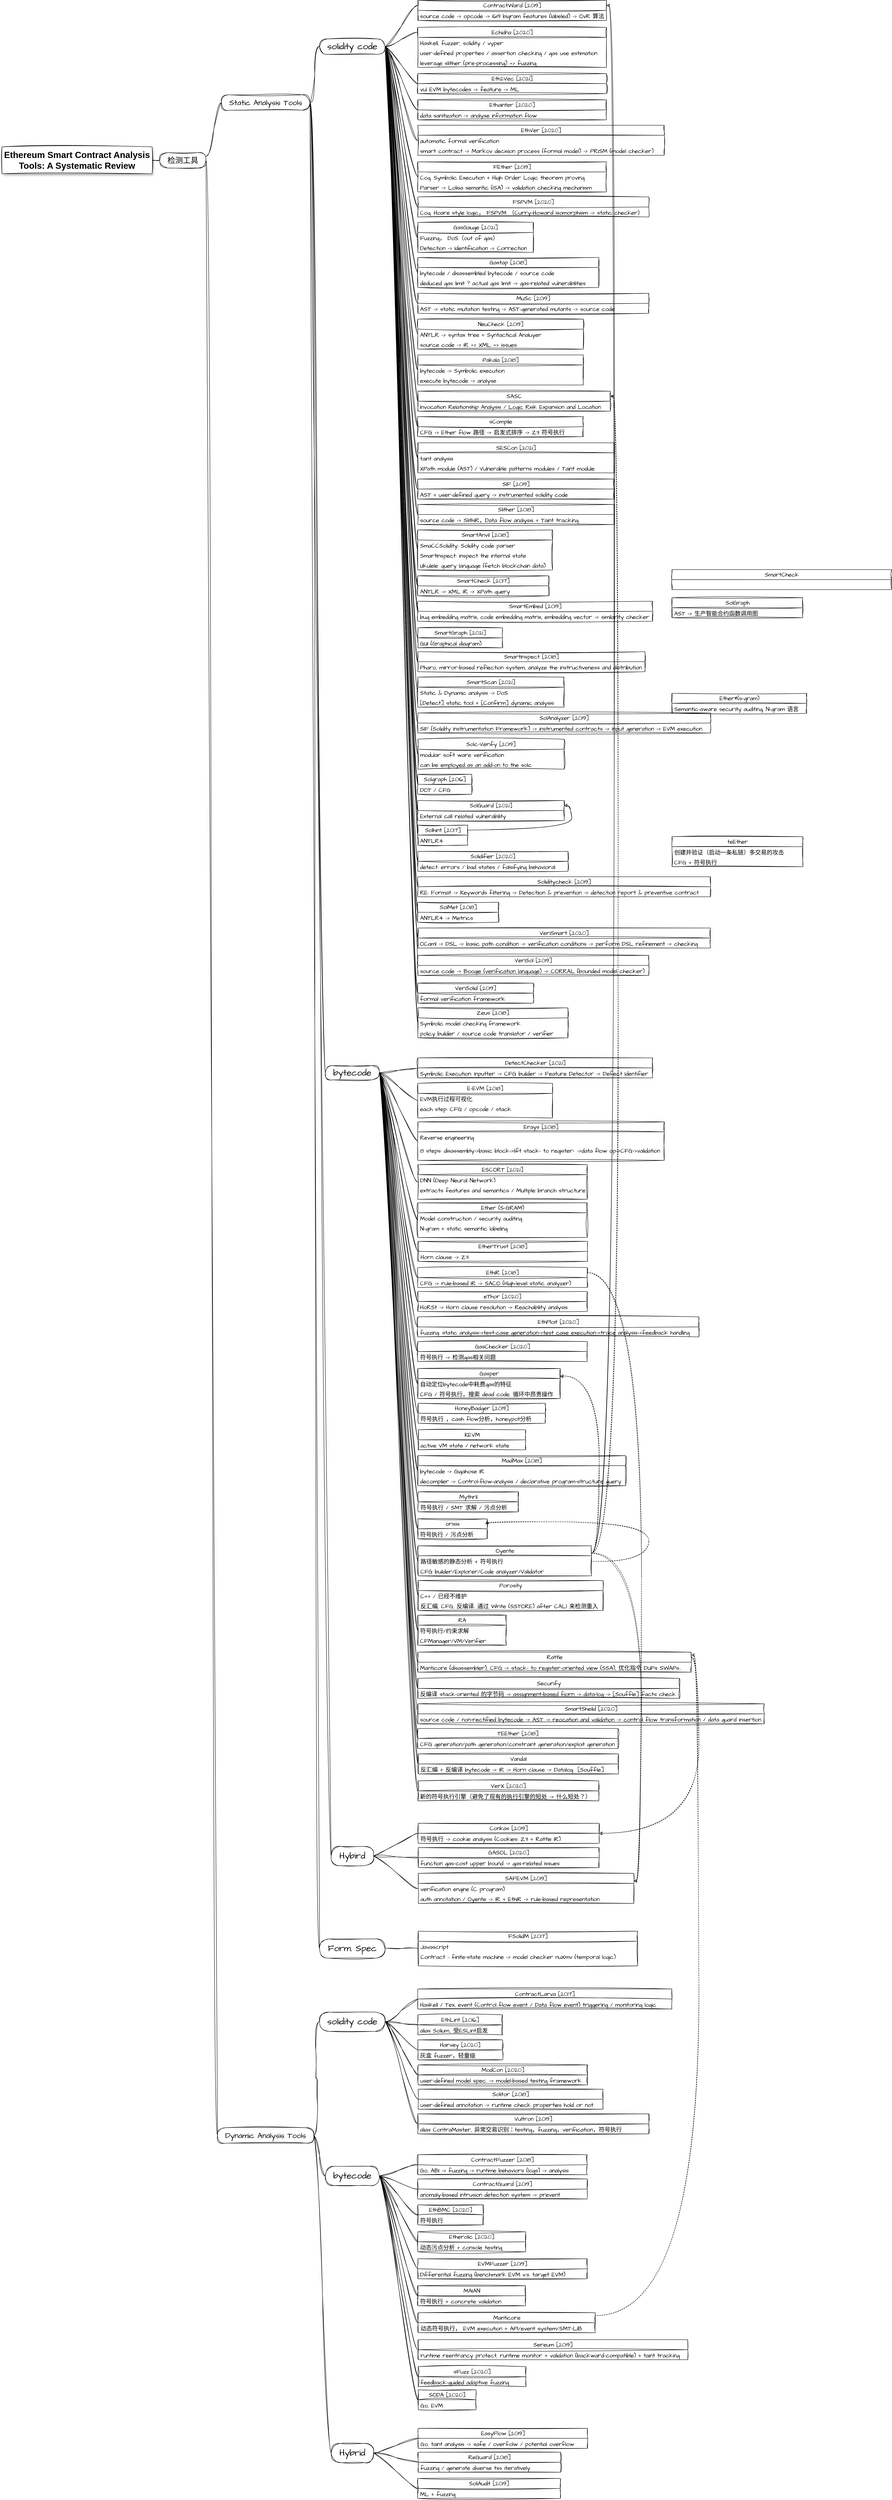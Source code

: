 <mxfile version="20.8.11" type="github">
  <diagram id="PsIuzYxoiyNL7r7my2S0" name="Page-1">
    <mxGraphModel dx="2021" dy="2308" grid="1" gridSize="10" guides="1" tooltips="1" connect="1" arrows="1" fold="1" page="1" pageScale="1" pageWidth="827" pageHeight="1169" math="0" shadow="0">
      <root>
        <mxCell id="0" />
        <mxCell id="1" parent="0" />
        <UserObject label="&lt;b&gt;&lt;font style=&quot;font-size: 23px;&quot;&gt;Ethereum Smart Contract Analysis Tools: A Systematic Review&lt;/font&gt;&lt;/b&gt;" treeRoot="1" tooltip="" id="FsfKpgWaojZNzxGTEw7e-4">
          <mxCell style="whiteSpace=wrap;html=1;align=center;treeFolding=1;treeMoving=1;newEdgeStyle={&quot;edgeStyle&quot;:&quot;elbowEdgeStyle&quot;,&quot;startArrow&quot;:&quot;none&quot;,&quot;endArrow&quot;:&quot;none&quot;};sketch=1;curveFitting=1;jiggle=2;connectable=1;shadow=1;" parent="1" vertex="1">
            <mxGeometry x="-60" y="520" width="390" height="70" as="geometry" />
          </mxCell>
        </UserObject>
        <mxCell id="Pf5QrXuD5kadsl43VLDo-1" value="检测工具" style="whiteSpace=wrap;html=1;rounded=1;arcSize=50;align=center;verticalAlign=middle;strokeWidth=1;autosize=1;spacing=4;treeFolding=1;treeMoving=1;newEdgeStyle={&quot;edgeStyle&quot;:&quot;entityRelationEdgeStyle&quot;,&quot;startArrow&quot;:&quot;none&quot;,&quot;endArrow&quot;:&quot;none&quot;,&quot;segment&quot;:10,&quot;curved&quot;:1,&quot;sourcePerimeterSpacing&quot;:0,&quot;targetPerimeterSpacing&quot;:0};sketch=1;hachureGap=4;jiggle=2;curveFitting=1;fontFamily=Architects Daughter;fontSource=https%3A%2F%2Ffonts.googleapis.com%2Fcss%3Ffamily%3DArchitects%2BDaughter;fontSize=20;" parent="1" vertex="1">
          <mxGeometry x="350" y="535" width="120" height="40" as="geometry" />
        </mxCell>
        <mxCell id="Pf5QrXuD5kadsl43VLDo-2" value="" style="edgeStyle=entityRelationEdgeStyle;startArrow=none;endArrow=none;segment=10;curved=1;sourcePerimeterSpacing=0;targetPerimeterSpacing=0;rounded=0;sketch=1;hachureGap=4;jiggle=2;curveFitting=1;fontFamily=Architects Daughter;fontSource=https%3A%2F%2Ffonts.googleapis.com%2Fcss%3Ffamily%3DArchitects%2BDaughter;fontSize=16;exitX=1;exitY=0.5;exitDx=0;exitDy=0;entryX=0;entryY=0.5;entryDx=0;entryDy=0;" parent="1" source="FsfKpgWaojZNzxGTEw7e-4" target="Pf5QrXuD5kadsl43VLDo-1" edge="1">
          <mxGeometry relative="1" as="geometry">
            <mxPoint x="343" y="690" as="sourcePoint" />
          </mxGeometry>
        </mxCell>
        <mxCell id="w12YETO280nEEf4Xzbwr-92" style="edgeStyle=orthogonalEdgeStyle;curved=1;rounded=0;sketch=1;hachureGap=4;jiggle=2;curveFitting=1;orthogonalLoop=1;jettySize=auto;html=1;exitX=1;exitY=0.25;exitDx=0;exitDy=0;entryX=1;entryY=0.25;entryDx=0;entryDy=0;dashed=1;fontFamily=Architects Daughter;fontSource=https%3A%2F%2Ffonts.googleapis.com%2Fcss%3Ffamily%3DArchitects%2BDaughter;fontSize=15;" parent="1" source="fxbDy1ibW6kGdzGHHLoZ-4" target="w12YETO280nEEf4Xzbwr-90" edge="1">
          <mxGeometry relative="1" as="geometry" />
        </mxCell>
        <mxCell id="w12YETO280nEEf4Xzbwr-100" style="edgeStyle=orthogonalEdgeStyle;curved=1;rounded=0;sketch=1;hachureGap=4;jiggle=2;curveFitting=1;orthogonalLoop=1;jettySize=auto;html=1;exitX=1;exitY=0.25;exitDx=0;exitDy=0;entryX=1;entryY=0.25;entryDx=0;entryDy=0;dashed=1;fontFamily=Architects Daughter;fontSource=https%3A%2F%2Ffonts.googleapis.com%2Fcss%3Ffamily%3DArchitects%2BDaughter;fontSize=15;" parent="1" source="fxbDy1ibW6kGdzGHHLoZ-4" target="w12YETO280nEEf4Xzbwr-97" edge="1">
          <mxGeometry relative="1" as="geometry" />
        </mxCell>
        <mxCell id="5rN8XNfaSOIkx9MYs9f8-42" style="edgeStyle=orthogonalEdgeStyle;rounded=0;sketch=1;hachureGap=4;jiggle=2;curveFitting=1;orthogonalLoop=1;jettySize=auto;html=1;exitX=1;exitY=0.25;exitDx=0;exitDy=0;entryX=1;entryY=0.25;entryDx=0;entryDy=0;fontFamily=Architects Daughter;fontSource=https%3A%2F%2Ffonts.googleapis.com%2Fcss%3Ffamily%3DArchitects%2BDaughter;fontSize=23;curved=1;" parent="1" source="fxbDy1ibW6kGdzGHHLoZ-4" target="5rN8XNfaSOIkx9MYs9f8-4" edge="1">
          <mxGeometry relative="1" as="geometry" />
        </mxCell>
        <mxCell id="mrCYgZPG3HkM5a1C3Rm4-37" style="edgeStyle=orthogonalEdgeStyle;curved=1;rounded=0;sketch=1;hachureGap=4;jiggle=2;curveFitting=1;orthogonalLoop=1;jettySize=auto;html=1;exitX=1;exitY=0.25;exitDx=0;exitDy=0;entryX=1;entryY=0.25;entryDx=0;entryDy=0;dashed=1;fontFamily=Architects Daughter;fontSource=https%3A%2F%2Ffonts.googleapis.com%2Fcss%3Ffamily%3DArchitects%2BDaughter;fontSize=23;" edge="1" parent="1" source="fxbDy1ibW6kGdzGHHLoZ-4" target="mrCYgZPG3HkM5a1C3Rm4-34">
          <mxGeometry relative="1" as="geometry" />
        </mxCell>
        <mxCell id="fxbDy1ibW6kGdzGHHLoZ-4" value="Oyente" style="swimlane;fontStyle=0;childLayout=stackLayout;horizontal=1;startSize=26;fillColor=none;horizontalStack=0;resizeParent=1;resizeParentMax=0;resizeLast=0;collapsible=1;marginBottom=0;html=1;sketch=1;hachureGap=4;jiggle=2;curveFitting=1;fontFamily=Architects Daughter;fontSource=https%3A%2F%2Ffonts.googleapis.com%2Fcss%3Ffamily%3DArchitects%2BDaughter;fontSize=15;" parent="1" vertex="1">
          <mxGeometry x="1021" y="4150" width="450" height="78" as="geometry" />
        </mxCell>
        <mxCell id="fxbDy1ibW6kGdzGHHLoZ-5" value="路径敏感的静态分析 + 符号执行" style="text;strokeColor=none;fillColor=none;align=left;verticalAlign=top;spacingLeft=4;spacingRight=4;overflow=hidden;rotatable=0;points=[[0,0.5],[1,0.5]];portConstraint=eastwest;whiteSpace=wrap;html=1;sketch=1;hachureGap=4;jiggle=2;curveFitting=1;fontFamily=Architects Daughter;fontSource=https%3A%2F%2Ffonts.googleapis.com%2Fcss%3Ffamily%3DArchitects%2BDaughter;fontSize=15;" parent="fxbDy1ibW6kGdzGHHLoZ-4" vertex="1">
          <mxGeometry y="26" width="450" height="26" as="geometry" />
        </mxCell>
        <mxCell id="fxbDy1ibW6kGdzGHHLoZ-7" value="CFG builder/Explorer/Code analyzer/Validator" style="text;strokeColor=none;fillColor=none;align=left;verticalAlign=top;spacingLeft=4;spacingRight=4;overflow=hidden;rotatable=0;points=[[0,0.5],[1,0.5]];portConstraint=eastwest;whiteSpace=wrap;html=1;sketch=1;hachureGap=4;jiggle=2;curveFitting=1;fontFamily=Architects Daughter;fontSource=https%3A%2F%2Ffonts.googleapis.com%2Fcss%3Ffamily%3DArchitects%2BDaughter;fontSize=15;" parent="fxbDy1ibW6kGdzGHHLoZ-4" vertex="1">
          <mxGeometry y="52" width="450" height="26" as="geometry" />
        </mxCell>
        <mxCell id="fxbDy1ibW6kGdzGHHLoZ-42" value="Securify" style="swimlane;fontStyle=0;childLayout=stackLayout;horizontal=1;startSize=26;fillColor=none;horizontalStack=0;resizeParent=1;resizeParentMax=0;resizeLast=0;collapsible=1;marginBottom=0;html=1;sketch=1;hachureGap=4;jiggle=2;curveFitting=1;fontFamily=Architects Daughter;fontSource=https%3A%2F%2Ffonts.googleapis.com%2Fcss%3Ffamily%3DArchitects%2BDaughter;fontSize=15;" parent="1" vertex="1">
          <mxGeometry x="1020" y="4494" width="680" height="52" as="geometry" />
        </mxCell>
        <mxCell id="fxbDy1ibW6kGdzGHHLoZ-43" value="反编译 stack-oriented 的字节码 -&amp;gt; assignment-based fiorn -&amp;gt; data-log -&amp;gt; [Souffle] facts check" style="text;strokeColor=none;fillColor=none;align=left;verticalAlign=top;spacingLeft=4;spacingRight=4;overflow=hidden;rotatable=0;points=[[0,0.5],[1,0.5]];portConstraint=eastwest;whiteSpace=wrap;html=1;sketch=1;hachureGap=4;jiggle=2;curveFitting=1;fontFamily=Architects Daughter;fontSource=https%3A%2F%2Ffonts.googleapis.com%2Fcss%3Ffamily%3DArchitects%2BDaughter;fontSize=15;" parent="fxbDy1ibW6kGdzGHHLoZ-42" vertex="1">
          <mxGeometry y="26" width="680" height="26" as="geometry" />
        </mxCell>
        <mxCell id="w12YETO280nEEf4Xzbwr-5" value="Static Analysis Tools" style="whiteSpace=wrap;html=1;rounded=1;arcSize=50;align=center;verticalAlign=middle;strokeWidth=1;autosize=1;spacing=4;treeFolding=1;treeMoving=1;newEdgeStyle={&quot;edgeStyle&quot;:&quot;entityRelationEdgeStyle&quot;,&quot;startArrow&quot;:&quot;none&quot;,&quot;endArrow&quot;:&quot;none&quot;,&quot;segment&quot;:10,&quot;curved&quot;:1,&quot;sourcePerimeterSpacing&quot;:0,&quot;targetPerimeterSpacing&quot;:0};sketch=1;hachureGap=4;jiggle=2;curveFitting=1;fontFamily=Architects Daughter;fontSource=https%3A%2F%2Ffonts.googleapis.com%2Fcss%3Ffamily%3DArchitects%2BDaughter;fontSize=20;" parent="1" vertex="1">
          <mxGeometry x="510" y="385" width="230" height="40" as="geometry" />
        </mxCell>
        <mxCell id="w12YETO280nEEf4Xzbwr-6" value="" style="edgeStyle=entityRelationEdgeStyle;startArrow=none;endArrow=none;segment=10;curved=1;sourcePerimeterSpacing=0;targetPerimeterSpacing=0;rounded=0;sketch=1;hachureGap=4;jiggle=2;curveFitting=1;fontFamily=Architects Daughter;fontSource=https%3A%2F%2Ffonts.googleapis.com%2Fcss%3Ffamily%3DArchitects%2BDaughter;fontSize=16;exitX=1;exitY=0.25;exitDx=0;exitDy=0;" parent="1" source="Pf5QrXuD5kadsl43VLDo-1" target="w12YETO280nEEf4Xzbwr-5" edge="1">
          <mxGeometry relative="1" as="geometry">
            <mxPoint x="560" y="625" as="sourcePoint" />
          </mxGeometry>
        </mxCell>
        <mxCell id="w12YETO280nEEf4Xzbwr-7" value="Dynamic Analysis Tools" style="whiteSpace=wrap;html=1;rounded=1;arcSize=50;align=center;verticalAlign=middle;strokeWidth=1;autosize=1;spacing=4;treeFolding=1;treeMoving=1;newEdgeStyle={&quot;edgeStyle&quot;:&quot;entityRelationEdgeStyle&quot;,&quot;startArrow&quot;:&quot;none&quot;,&quot;endArrow&quot;:&quot;none&quot;,&quot;segment&quot;:10,&quot;curved&quot;:1,&quot;sourcePerimeterSpacing&quot;:0,&quot;targetPerimeterSpacing&quot;:0};sketch=1;hachureGap=4;jiggle=2;curveFitting=1;fontFamily=Architects Daughter;fontSource=https%3A%2F%2Ffonts.googleapis.com%2Fcss%3Ffamily%3DArchitects%2BDaughter;fontSize=20;" parent="1" vertex="1">
          <mxGeometry x="500" y="5660" width="250" height="40" as="geometry" />
        </mxCell>
        <mxCell id="w12YETO280nEEf4Xzbwr-8" value="" style="edgeStyle=entityRelationEdgeStyle;startArrow=none;endArrow=none;segment=10;curved=1;sourcePerimeterSpacing=0;targetPerimeterSpacing=0;rounded=0;sketch=1;hachureGap=4;jiggle=2;curveFitting=1;fontFamily=Architects Daughter;fontSource=https%3A%2F%2Ffonts.googleapis.com%2Fcss%3Ffamily%3DArchitects%2BDaughter;fontSize=16;exitX=1;exitY=0.5;exitDx=0;exitDy=0;" parent="1" source="Pf5QrXuD5kadsl43VLDo-1" target="w12YETO280nEEf4Xzbwr-7" edge="1">
          <mxGeometry relative="1" as="geometry">
            <mxPoint x="430" y="767" as="sourcePoint" />
          </mxGeometry>
        </mxCell>
        <mxCell id="w12YETO280nEEf4Xzbwr-11" value="EthLint [2016]" style="swimlane;fontStyle=0;childLayout=stackLayout;horizontal=1;startSize=26;fillColor=none;horizontalStack=0;resizeParent=1;resizeParentMax=0;resizeLast=0;collapsible=1;marginBottom=0;html=1;sketch=1;hachureGap=4;jiggle=2;curveFitting=1;fontFamily=Architects Daughter;fontSource=https%3A%2F%2Ffonts.googleapis.com%2Fcss%3Ffamily%3DArchitects%2BDaughter;fontSize=15;" parent="1" vertex="1">
          <mxGeometry x="1020" y="5367" width="220" height="52" as="geometry" />
        </mxCell>
        <mxCell id="w12YETO280nEEf4Xzbwr-12" value="alias Solium., 受ESLint启发" style="text;strokeColor=none;fillColor=none;align=left;verticalAlign=top;spacingLeft=4;spacingRight=4;overflow=hidden;rotatable=0;points=[[0,0.5],[1,0.5]];portConstraint=eastwest;whiteSpace=wrap;html=1;sketch=1;hachureGap=4;jiggle=2;curveFitting=1;fontFamily=Architects Daughter;fontSource=https%3A%2F%2Ffonts.googleapis.com%2Fcss%3Ffamily%3DArchitects%2BDaughter;fontSize=15;" parent="w12YETO280nEEf4Xzbwr-11" vertex="1">
          <mxGeometry y="26" width="220" height="26" as="geometry" />
        </mxCell>
        <mxCell id="w12YETO280nEEf4Xzbwr-15" value="E-EVM [2018]" style="swimlane;fontStyle=0;childLayout=stackLayout;horizontal=1;startSize=26;fillColor=none;horizontalStack=0;resizeParent=1;resizeParentMax=0;resizeLast=0;collapsible=1;marginBottom=0;html=1;sketch=1;hachureGap=4;jiggle=2;curveFitting=1;fontFamily=Architects Daughter;fontSource=https%3A%2F%2Ffonts.googleapis.com%2Fcss%3Ffamily%3DArchitects%2BDaughter;fontSize=15;" parent="1" vertex="1">
          <mxGeometry x="1020" y="2950" width="350" height="90" as="geometry" />
        </mxCell>
        <mxCell id="w12YETO280nEEf4Xzbwr-16" value="EVM执行过程可视化" style="text;strokeColor=none;fillColor=none;align=left;verticalAlign=top;spacingLeft=4;spacingRight=4;overflow=hidden;rotatable=0;points=[[0,0.5],[1,0.5]];portConstraint=eastwest;whiteSpace=wrap;html=1;sketch=1;hachureGap=4;jiggle=2;curveFitting=1;fontFamily=Architects Daughter;fontSource=https%3A%2F%2Ffonts.googleapis.com%2Fcss%3Ffamily%3DArchitects%2BDaughter;fontSize=15;" parent="w12YETO280nEEf4Xzbwr-15" vertex="1">
          <mxGeometry y="26" width="350" height="26" as="geometry" />
        </mxCell>
        <mxCell id="w12YETO280nEEf4Xzbwr-17" value="each step: CFG / opcode / stack" style="text;strokeColor=none;fillColor=none;align=left;verticalAlign=top;spacingLeft=4;spacingRight=4;overflow=hidden;rotatable=0;points=[[0,0.5],[1,0.5]];portConstraint=eastwest;whiteSpace=wrap;html=1;sketch=1;hachureGap=4;jiggle=2;curveFitting=1;fontFamily=Architects Daughter;fontSource=https%3A%2F%2Ffonts.googleapis.com%2Fcss%3Ffamily%3DArchitects%2BDaughter;fontSize=15;" parent="w12YETO280nEEf4Xzbwr-15" vertex="1">
          <mxGeometry y="52" width="350" height="38" as="geometry" />
        </mxCell>
        <mxCell id="w12YETO280nEEf4Xzbwr-18" value="Erays [2018]" style="swimlane;fontStyle=0;childLayout=stackLayout;horizontal=1;startSize=26;fillColor=none;horizontalStack=0;resizeParent=1;resizeParentMax=0;resizeLast=0;collapsible=1;marginBottom=0;html=1;sketch=1;hachureGap=4;jiggle=2;curveFitting=1;fontFamily=Architects Daughter;fontSource=https%3A%2F%2Ffonts.googleapis.com%2Fcss%3Ffamily%3DArchitects%2BDaughter;fontSize=15;" parent="1" vertex="1">
          <mxGeometry x="1020" y="3050" width="640" height="100" as="geometry" />
        </mxCell>
        <mxCell id="w12YETO280nEEf4Xzbwr-20" value="Reverse engineering" style="text;strokeColor=none;fillColor=none;align=left;verticalAlign=top;spacingLeft=4;spacingRight=4;overflow=hidden;rotatable=0;points=[[0,0.5],[1,0.5]];portConstraint=eastwest;whiteSpace=wrap;html=1;sketch=1;hachureGap=4;jiggle=2;curveFitting=1;fontFamily=Architects Daughter;fontSource=https%3A%2F%2Ffonts.googleapis.com%2Fcss%3Ffamily%3DArchitects%2BDaughter;fontSize=15;" parent="w12YETO280nEEf4Xzbwr-18" vertex="1">
          <mxGeometry y="26" width="640" height="34" as="geometry" />
        </mxCell>
        <mxCell id="5rN8XNfaSOIkx9MYs9f8-145" value="8 steps: disassembly-&amp;gt;basic block-&amp;gt;lift stack- to register- -&amp;gt;data flow op-&amp;gt;CFG-&amp;gt;validation" style="text;strokeColor=none;fillColor=none;align=left;verticalAlign=top;spacingLeft=4;spacingRight=4;overflow=hidden;rotatable=0;points=[[0,0.5],[1,0.5]];portConstraint=eastwest;whiteSpace=wrap;html=1;sketch=1;hachureGap=4;jiggle=2;curveFitting=1;fontFamily=Architects Daughter;fontSource=https%3A%2F%2Ffonts.googleapis.com%2Fcss%3Ffamily%3DArchitects%2BDaughter;fontSize=15;" parent="w12YETO280nEEf4Xzbwr-18" vertex="1">
          <mxGeometry y="60" width="640" height="40" as="geometry" />
        </mxCell>
        <mxCell id="w12YETO280nEEf4Xzbwr-28" value="FSolidM [2017]" style="swimlane;fontStyle=0;childLayout=stackLayout;horizontal=1;startSize=26;fillColor=none;horizontalStack=0;resizeParent=1;resizeParentMax=0;resizeLast=0;collapsible=1;marginBottom=0;html=1;sketch=1;hachureGap=4;jiggle=2;curveFitting=1;fontFamily=Architects Daughter;fontSource=https%3A%2F%2Ffonts.googleapis.com%2Fcss%3Ffamily%3DArchitects%2BDaughter;fontSize=15;" parent="1" vertex="1">
          <mxGeometry x="1021" y="5150" width="570" height="90" as="geometry" />
        </mxCell>
        <mxCell id="w12YETO280nEEf4Xzbwr-29" value="Javascript" style="text;strokeColor=none;fillColor=none;align=left;verticalAlign=top;spacingLeft=4;spacingRight=4;overflow=hidden;rotatable=0;points=[[0,0.5],[1,0.5]];portConstraint=eastwest;whiteSpace=wrap;html=1;sketch=1;hachureGap=4;jiggle=2;curveFitting=1;fontFamily=Architects Daughter;fontSource=https%3A%2F%2Ffonts.googleapis.com%2Fcss%3Ffamily%3DArchitects%2BDaughter;fontSize=15;" parent="w12YETO280nEEf4Xzbwr-28" vertex="1">
          <mxGeometry y="26" width="570" height="26" as="geometry" />
        </mxCell>
        <mxCell id="w12YETO280nEEf4Xzbwr-30" value="Contract :: finite-state machine -&amp;gt; model checker nuXmv (temporal logic)" style="text;strokeColor=none;fillColor=none;align=left;verticalAlign=top;spacingLeft=4;spacingRight=4;overflow=hidden;rotatable=0;points=[[0,0.5],[1,0.5]];portConstraint=eastwest;whiteSpace=wrap;html=1;sketch=1;hachureGap=4;jiggle=2;curveFitting=1;fontFamily=Architects Daughter;fontSource=https%3A%2F%2Ffonts.googleapis.com%2Fcss%3Ffamily%3DArchitects%2BDaughter;fontSize=15;" parent="w12YETO280nEEf4Xzbwr-28" vertex="1">
          <mxGeometry y="52" width="570" height="38" as="geometry" />
        </mxCell>
        <mxCell id="w12YETO280nEEf4Xzbwr-31" value="KEVM" style="swimlane;fontStyle=0;childLayout=stackLayout;horizontal=1;startSize=26;fillColor=none;horizontalStack=0;resizeParent=1;resizeParentMax=0;resizeLast=0;collapsible=1;marginBottom=0;html=1;sketch=1;hachureGap=4;jiggle=2;curveFitting=1;fontFamily=Architects Daughter;fontSource=https%3A%2F%2Ffonts.googleapis.com%2Fcss%3Ffamily%3DArchitects%2BDaughter;fontSize=15;" parent="1" vertex="1">
          <mxGeometry x="1021" y="3849" width="279" height="52" as="geometry" />
        </mxCell>
        <mxCell id="w12YETO280nEEf4Xzbwr-32" value="active VM state / network state" style="text;strokeColor=none;fillColor=none;align=left;verticalAlign=top;spacingLeft=4;spacingRight=4;overflow=hidden;rotatable=0;points=[[0,0.5],[1,0.5]];portConstraint=eastwest;whiteSpace=wrap;html=1;sketch=1;hachureGap=4;jiggle=2;curveFitting=1;fontFamily=Architects Daughter;fontSource=https%3A%2F%2Ffonts.googleapis.com%2Fcss%3Ffamily%3DArchitects%2BDaughter;fontSize=15;" parent="w12YETO280nEEf4Xzbwr-31" vertex="1">
          <mxGeometry y="26" width="279" height="26" as="geometry" />
        </mxCell>
        <mxCell id="5rN8XNfaSOIkx9MYs9f8-167" style="edgeStyle=orthogonalEdgeStyle;curved=1;rounded=0;sketch=1;hachureGap=4;jiggle=2;curveFitting=1;orthogonalLoop=1;jettySize=auto;html=1;exitX=1;exitY=0.5;exitDx=0;exitDy=0;fontFamily=Architects Daughter;fontSource=https%3A%2F%2Ffonts.googleapis.com%2Fcss%3Ffamily%3DArchitects%2BDaughter;fontSize=23;" parent="w12YETO280nEEf4Xzbwr-31" source="w12YETO280nEEf4Xzbwr-32" target="w12YETO280nEEf4Xzbwr-32" edge="1">
          <mxGeometry relative="1" as="geometry" />
        </mxCell>
        <mxCell id="w12YETO280nEEf4Xzbwr-34" value="MAIAN" style="swimlane;fontStyle=0;childLayout=stackLayout;horizontal=1;startSize=26;fillColor=none;horizontalStack=0;resizeParent=1;resizeParentMax=0;resizeLast=0;collapsible=1;marginBottom=0;html=1;sketch=1;hachureGap=4;jiggle=2;curveFitting=1;fontFamily=Architects Daughter;fontSource=https%3A%2F%2Ffonts.googleapis.com%2Fcss%3Ffamily%3DArchitects%2BDaughter;fontSize=15;" parent="1" vertex="1">
          <mxGeometry x="1020" y="6070" width="280" height="52" as="geometry" />
        </mxCell>
        <mxCell id="w12YETO280nEEf4Xzbwr-35" value="符号执行 + concrete validation" style="text;strokeColor=none;fillColor=none;align=left;verticalAlign=top;spacingLeft=4;spacingRight=4;overflow=hidden;rotatable=0;points=[[0,0.5],[1,0.5]];portConstraint=eastwest;whiteSpace=wrap;html=1;sketch=1;hachureGap=4;jiggle=2;curveFitting=1;fontFamily=Architects Daughter;fontSource=https%3A%2F%2Ffonts.googleapis.com%2Fcss%3Ffamily%3DArchitects%2BDaughter;fontSize=15;" parent="w12YETO280nEEf4Xzbwr-34" vertex="1">
          <mxGeometry y="26" width="280" height="26" as="geometry" />
        </mxCell>
        <mxCell id="w12YETO280nEEf4Xzbwr-39" value="Manticore" style="swimlane;fontStyle=0;childLayout=stackLayout;horizontal=1;startSize=26;fillColor=none;horizontalStack=0;resizeParent=1;resizeParentMax=0;resizeLast=0;collapsible=1;marginBottom=0;html=1;sketch=1;hachureGap=4;jiggle=2;curveFitting=1;fontFamily=Architects Daughter;fontSource=https%3A%2F%2Ffonts.googleapis.com%2Fcss%3Ffamily%3DArchitects%2BDaughter;fontSize=15;" parent="1" vertex="1">
          <mxGeometry x="1021" y="6140" width="460" height="52" as="geometry" />
        </mxCell>
        <mxCell id="w12YETO280nEEf4Xzbwr-40" value="动态符号执行， EVM execution + API/event system/SMT-LIB" style="text;strokeColor=none;fillColor=none;align=left;verticalAlign=top;spacingLeft=4;spacingRight=4;overflow=hidden;rotatable=0;points=[[0,0.5],[1,0.5]];portConstraint=eastwest;whiteSpace=wrap;html=1;sketch=1;hachureGap=4;jiggle=2;curveFitting=1;fontFamily=Architects Daughter;fontSource=https%3A%2F%2Ffonts.googleapis.com%2Fcss%3Ffamily%3DArchitects%2BDaughter;fontSize=15;" parent="w12YETO280nEEf4Xzbwr-39" vertex="1">
          <mxGeometry y="26" width="460" height="26" as="geometry" />
        </mxCell>
        <mxCell id="w12YETO280nEEf4Xzbwr-42" value="Mythril" style="swimlane;fontStyle=0;childLayout=stackLayout;horizontal=1;startSize=26;fillColor=none;horizontalStack=0;resizeParent=1;resizeParentMax=0;resizeLast=0;collapsible=1;marginBottom=0;html=1;sketch=1;hachureGap=4;jiggle=2;curveFitting=1;fontFamily=Architects Daughter;fontSource=https%3A%2F%2Ffonts.googleapis.com%2Fcss%3Ffamily%3DArchitects%2BDaughter;fontSize=15;" parent="1" vertex="1">
          <mxGeometry x="1021" y="4010" width="260" height="52" as="geometry" />
        </mxCell>
        <mxCell id="w12YETO280nEEf4Xzbwr-43" value="符号执行 / SMT 求解 / 污点分析" style="text;strokeColor=none;fillColor=none;align=left;verticalAlign=top;spacingLeft=4;spacingRight=4;overflow=hidden;rotatable=0;points=[[0,0.5],[1,0.5]];portConstraint=eastwest;whiteSpace=wrap;html=1;sketch=1;hachureGap=4;jiggle=2;curveFitting=1;fontFamily=Architects Daughter;fontSource=https%3A%2F%2Ffonts.googleapis.com%2Fcss%3Ffamily%3DArchitects%2BDaughter;fontSize=15;" parent="w12YETO280nEEf4Xzbwr-42" vertex="1">
          <mxGeometry y="26" width="260" height="26" as="geometry" />
        </mxCell>
        <mxCell id="Pf5QrXuD5kadsl43VLDo-129" value="orisis" style="swimlane;fontStyle=0;childLayout=stackLayout;horizontal=1;startSize=26;fillColor=none;horizontalStack=0;resizeParent=1;resizeParentMax=0;resizeLast=0;collapsible=1;marginBottom=0;html=1;sketch=1;hachureGap=4;jiggle=2;curveFitting=1;fontFamily=Architects Daughter;fontSource=https%3A%2F%2Ffonts.googleapis.com%2Fcss%3Ffamily%3DArchitects%2BDaughter;fontSize=15;" parent="1" vertex="1">
          <mxGeometry x="1020" y="4080" width="180" height="52" as="geometry" />
        </mxCell>
        <mxCell id="Pf5QrXuD5kadsl43VLDo-130" value="符号执行 / 污点分析" style="text;strokeColor=none;fillColor=none;align=left;verticalAlign=top;spacingLeft=4;spacingRight=4;overflow=hidden;rotatable=0;points=[[0,0.5],[1,0.5]];portConstraint=eastwest;whiteSpace=wrap;html=1;sketch=1;hachureGap=4;jiggle=2;curveFitting=1;fontFamily=Architects Daughter;fontSource=https%3A%2F%2Ffonts.googleapis.com%2Fcss%3Ffamily%3DArchitects%2BDaughter;fontSize=15;" parent="Pf5QrXuD5kadsl43VLDo-129" vertex="1">
          <mxGeometry y="26" width="180" height="26" as="geometry" />
        </mxCell>
        <mxCell id="w12YETO280nEEf4Xzbwr-46" style="edgeStyle=orthogonalEdgeStyle;rounded=0;sketch=1;hachureGap=4;jiggle=2;curveFitting=1;orthogonalLoop=1;jettySize=auto;html=1;entryX=0.998;entryY=0.103;entryDx=0;entryDy=0;fontFamily=Architects Daughter;fontSource=https%3A%2F%2Ffonts.googleapis.com%2Fcss%3Ffamily%3DArchitects%2BDaughter;fontSize=16;curved=1;dashed=1;entryPerimeter=0;" parent="1" target="Pf5QrXuD5kadsl43VLDo-129" edge="1">
          <mxGeometry relative="1" as="geometry">
            <mxPoint x="1470" y="4190" as="sourcePoint" />
            <mxPoint x="1640" y="3792.5" as="targetPoint" />
            <Array as="points">
              <mxPoint x="1620" y="4190" />
              <mxPoint x="1620" y="4088" />
            </Array>
          </mxGeometry>
        </mxCell>
        <mxCell id="w12YETO280nEEf4Xzbwr-49" value="Porosity" style="swimlane;fontStyle=0;childLayout=stackLayout;horizontal=1;startSize=26;fillColor=none;horizontalStack=0;resizeParent=1;resizeParentMax=0;resizeLast=0;collapsible=1;marginBottom=0;html=1;sketch=1;hachureGap=4;jiggle=2;curveFitting=1;fontFamily=Architects Daughter;fontSource=https%3A%2F%2Ffonts.googleapis.com%2Fcss%3Ffamily%3DArchitects%2BDaughter;fontSize=15;" parent="1" vertex="1">
          <mxGeometry x="1021" y="4240" width="480" height="78" as="geometry" />
        </mxCell>
        <mxCell id="w12YETO280nEEf4Xzbwr-50" value="C++ / 已经不维护" style="text;strokeColor=none;fillColor=none;align=left;verticalAlign=top;spacingLeft=4;spacingRight=4;overflow=hidden;rotatable=0;points=[[0,0.5],[1,0.5]];portConstraint=eastwest;whiteSpace=wrap;html=1;sketch=1;hachureGap=4;jiggle=2;curveFitting=1;fontFamily=Architects Daughter;fontSource=https%3A%2F%2Ffonts.googleapis.com%2Fcss%3Ffamily%3DArchitects%2BDaughter;fontSize=15;" parent="w12YETO280nEEf4Xzbwr-49" vertex="1">
          <mxGeometry y="26" width="480" height="26" as="geometry" />
        </mxCell>
        <mxCell id="w12YETO280nEEf4Xzbwr-51" value="反汇编, CFG, 反编译, 通过 Write (SSTORE) after CALl 来检测重入" style="text;strokeColor=none;fillColor=none;align=left;verticalAlign=top;spacingLeft=4;spacingRight=4;overflow=hidden;rotatable=0;points=[[0,0.5],[1,0.5]];portConstraint=eastwest;whiteSpace=wrap;html=1;sketch=1;hachureGap=4;jiggle=2;curveFitting=1;fontFamily=Architects Daughter;fontSource=https%3A%2F%2Ffonts.googleapis.com%2Fcss%3Ffamily%3DArchitects%2BDaughter;fontSize=15;" parent="w12YETO280nEEf4Xzbwr-49" vertex="1">
          <mxGeometry y="52" width="480" height="26" as="geometry" />
        </mxCell>
        <mxCell id="mrCYgZPG3HkM5a1C3Rm4-30" style="edgeStyle=orthogonalEdgeStyle;curved=1;rounded=0;sketch=1;hachureGap=4;jiggle=2;curveFitting=1;orthogonalLoop=1;jettySize=auto;html=1;exitX=1;exitY=0.25;exitDx=0;exitDy=0;entryX=1;entryY=0.5;entryDx=0;entryDy=0;fontFamily=Architects Daughter;fontSource=https%3A%2F%2Ffonts.googleapis.com%2Fcss%3Ffamily%3DArchitects%2BDaughter;fontSize=23;dashed=1;" edge="1" parent="1" source="w12YETO280nEEf4Xzbwr-52" target="mrCYgZPG3HkM5a1C3Rm4-28">
          <mxGeometry relative="1" as="geometry" />
        </mxCell>
        <mxCell id="w12YETO280nEEf4Xzbwr-52" value="Rattle" style="swimlane;fontStyle=0;childLayout=stackLayout;horizontal=1;startSize=26;fillColor=none;horizontalStack=0;resizeParent=1;resizeParentMax=0;resizeLast=0;collapsible=1;marginBottom=0;html=1;sketch=1;hachureGap=4;jiggle=2;curveFitting=1;fontFamily=Architects Daughter;fontSource=https%3A%2F%2Ffonts.googleapis.com%2Fcss%3Ffamily%3DArchitects%2BDaughter;fontSize=15;" parent="1" vertex="1">
          <mxGeometry x="1020" y="4426" width="710" height="52" as="geometry" />
        </mxCell>
        <mxCell id="w12YETO280nEEf4Xzbwr-54" value="Manticore (disassembler), CFG -&amp;gt; stack- to register-oriented view (SSA), 优化指令 DUPs SWAPs..." style="text;strokeColor=none;fillColor=none;align=left;verticalAlign=top;spacingLeft=4;spacingRight=4;overflow=hidden;rotatable=0;points=[[0,0.5],[1,0.5]];portConstraint=eastwest;whiteSpace=wrap;html=1;sketch=1;hachureGap=4;jiggle=2;curveFitting=1;fontFamily=Architects Daughter;fontSource=https%3A%2F%2Ffonts.googleapis.com%2Fcss%3Ffamily%3DArchitects%2BDaughter;fontSize=15;" parent="w12YETO280nEEf4Xzbwr-52" vertex="1">
          <mxGeometry y="26" width="710" height="26" as="geometry" />
        </mxCell>
        <mxCell id="w12YETO280nEEf4Xzbwr-60" value="" style="edgeStyle=orthogonalEdgeStyle;orthogonalLoop=1;jettySize=auto;html=1;rounded=0;dashed=1;sketch=1;hachureGap=4;jiggle=2;curveFitting=1;fontFamily=Architects Daughter;fontSource=https%3A%2F%2Ffonts.googleapis.com%2Fcss%3Ffamily%3DArchitects%2BDaughter;fontSize=15;curved=1;exitX=0.998;exitY=0.144;exitDx=0;exitDy=0;exitPerimeter=0;entryX=1;entryY=0.141;entryDx=0;entryDy=0;entryPerimeter=0;" parent="1" source="w12YETO280nEEf4Xzbwr-39" target="w12YETO280nEEf4Xzbwr-52" edge="1">
          <mxGeometry width="80" relative="1" as="geometry">
            <mxPoint x="2050" y="1160" as="sourcePoint" />
            <mxPoint x="2300" y="1500" as="targetPoint" />
          </mxGeometry>
        </mxCell>
        <mxCell id="w12YETO280nEEf4Xzbwr-61" value="SmartCheck&lt;br&gt;" style="swimlane;fontStyle=0;childLayout=stackLayout;horizontal=1;startSize=26;fillColor=none;horizontalStack=0;resizeParent=1;resizeParentMax=0;resizeLast=0;collapsible=1;marginBottom=0;html=1;sketch=1;hachureGap=4;jiggle=2;curveFitting=1;fontFamily=Architects Daughter;fontSource=https%3A%2F%2Ffonts.googleapis.com%2Fcss%3Ffamily%3DArchitects%2BDaughter;fontSize=15;" parent="1" vertex="1">
          <mxGeometry x="1680" y="1617" width="570" height="52" as="geometry">
            <mxRectangle x="890" y="575" width="70" height="30" as="alternateBounds" />
          </mxGeometry>
        </mxCell>
        <mxCell id="w12YETO280nEEf4Xzbwr-63" value="SolGraph" style="swimlane;fontStyle=0;childLayout=stackLayout;horizontal=1;startSize=26;fillColor=none;horizontalStack=0;resizeParent=1;resizeParentMax=0;resizeLast=0;collapsible=1;marginBottom=0;html=1;sketch=1;hachureGap=4;jiggle=2;curveFitting=1;fontFamily=Architects Daughter;fontSource=https%3A%2F%2Ffonts.googleapis.com%2Fcss%3Ffamily%3DArchitects%2BDaughter;fontSize=15;" parent="1" vertex="1">
          <mxGeometry x="1680" y="1690" width="340" height="52" as="geometry">
            <mxRectangle x="890" y="575" width="70" height="30" as="alternateBounds" />
          </mxGeometry>
        </mxCell>
        <mxCell id="w12YETO280nEEf4Xzbwr-64" value="AST -&amp;gt; 生产智能合约函数调用图" style="text;strokeColor=none;fillColor=none;align=left;verticalAlign=top;spacingLeft=4;spacingRight=4;overflow=hidden;rotatable=0;points=[[0,0.5],[1,0.5]];portConstraint=eastwest;whiteSpace=wrap;html=1;sketch=1;hachureGap=4;jiggle=2;curveFitting=1;fontFamily=Architects Daughter;fontSource=https%3A%2F%2Ffonts.googleapis.com%2Fcss%3Ffamily%3DArchitects%2BDaughter;fontSize=15;" parent="w12YETO280nEEf4Xzbwr-63" vertex="1">
          <mxGeometry y="26" width="340" height="26" as="geometry" />
        </mxCell>
        <mxCell id="w12YETO280nEEf4Xzbwr-67" value="Vandal" style="swimlane;fontStyle=0;childLayout=stackLayout;horizontal=1;startSize=26;fillColor=none;horizontalStack=0;resizeParent=1;resizeParentMax=0;resizeLast=0;collapsible=1;marginBottom=0;html=1;sketch=1;hachureGap=4;jiggle=2;curveFitting=1;fontFamily=Architects Daughter;fontSource=https%3A%2F%2Ffonts.googleapis.com%2Fcss%3Ffamily%3DArchitects%2BDaughter;fontSize=15;" parent="1" vertex="1">
          <mxGeometry x="1021" y="4690" width="520" height="52" as="geometry">
            <mxRectangle x="890" y="575" width="70" height="30" as="alternateBounds" />
          </mxGeometry>
        </mxCell>
        <mxCell id="w12YETO280nEEf4Xzbwr-68" value="反汇编 + 反编译 bytecode -&amp;gt; IR -&amp;gt; Horn clause -&amp;gt; Datalog&amp;nbsp; [Souffle]" style="text;strokeColor=none;fillColor=none;align=left;verticalAlign=top;spacingLeft=4;spacingRight=4;overflow=hidden;rotatable=0;points=[[0,0.5],[1,0.5]];portConstraint=eastwest;whiteSpace=wrap;html=1;sketch=1;hachureGap=4;jiggle=2;curveFitting=1;fontFamily=Architects Daughter;fontSource=https%3A%2F%2Ffonts.googleapis.com%2Fcss%3Ffamily%3DArchitects%2BDaughter;fontSize=15;" parent="w12YETO280nEEf4Xzbwr-67" vertex="1">
          <mxGeometry y="26" width="520" height="26" as="geometry" />
        </mxCell>
        <mxCell id="w12YETO280nEEf4Xzbwr-88" value="Ether*(s-gram)" style="swimlane;fontStyle=0;childLayout=stackLayout;horizontal=1;startSize=26;fillColor=none;horizontalStack=0;resizeParent=1;resizeParentMax=0;resizeLast=0;collapsible=1;marginBottom=0;html=1;sketch=1;hachureGap=4;jiggle=2;curveFitting=1;fontFamily=Architects Daughter;fontSource=https%3A%2F%2Ffonts.googleapis.com%2Fcss%3Ffamily%3DArchitects%2BDaughter;fontSize=15;" parent="1" vertex="1">
          <mxGeometry x="1680" y="1938" width="350" height="52" as="geometry">
            <mxRectangle x="890" y="575" width="70" height="30" as="alternateBounds" />
          </mxGeometry>
        </mxCell>
        <mxCell id="w12YETO280nEEf4Xzbwr-89" value="Semantic-aware security auditing, N-gram 语言" style="text;strokeColor=none;fillColor=none;align=left;verticalAlign=top;spacingLeft=4;spacingRight=4;overflow=hidden;rotatable=0;points=[[0,0.5],[1,0.5]];portConstraint=eastwest;whiteSpace=wrap;html=1;sketch=1;hachureGap=4;jiggle=2;curveFitting=1;fontFamily=Architects Daughter;fontSource=https%3A%2F%2Ffonts.googleapis.com%2Fcss%3Ffamily%3DArchitects%2BDaughter;fontSize=15;" parent="w12YETO280nEEf4Xzbwr-88" vertex="1">
          <mxGeometry y="26" width="350" height="26" as="geometry" />
        </mxCell>
        <mxCell id="w12YETO280nEEf4Xzbwr-90" value="Gasper" style="swimlane;fontStyle=0;childLayout=stackLayout;horizontal=1;startSize=26;fillColor=none;horizontalStack=0;resizeParent=1;resizeParentMax=0;resizeLast=0;collapsible=1;marginBottom=0;html=1;sketch=1;hachureGap=4;jiggle=2;curveFitting=1;fontFamily=Architects Daughter;fontSource=https%3A%2F%2Ffonts.googleapis.com%2Fcss%3Ffamily%3DArchitects%2BDaughter;fontSize=15;" parent="1" vertex="1">
          <mxGeometry x="1020" y="3690" width="370" height="78" as="geometry">
            <mxRectangle x="890" y="575" width="70" height="30" as="alternateBounds" />
          </mxGeometry>
        </mxCell>
        <mxCell id="w12YETO280nEEf4Xzbwr-91" value="自动定位bytecode中耗费gas的特征" style="text;strokeColor=none;fillColor=none;align=left;verticalAlign=top;spacingLeft=4;spacingRight=4;overflow=hidden;rotatable=0;points=[[0,0.5],[1,0.5]];portConstraint=eastwest;whiteSpace=wrap;html=1;sketch=1;hachureGap=4;jiggle=2;curveFitting=1;fontFamily=Architects Daughter;fontSource=https%3A%2F%2Ffonts.googleapis.com%2Fcss%3Ffamily%3DArchitects%2BDaughter;fontSize=15;" parent="w12YETO280nEEf4Xzbwr-90" vertex="1">
          <mxGeometry y="26" width="370" height="26" as="geometry" />
        </mxCell>
        <mxCell id="w12YETO280nEEf4Xzbwr-93" value="CFG / 符号执行，搜索 dead code, 循环中昂贵操作" style="text;strokeColor=none;fillColor=none;align=left;verticalAlign=top;spacingLeft=4;spacingRight=4;overflow=hidden;rotatable=0;points=[[0,0.5],[1,0.5]];portConstraint=eastwest;whiteSpace=wrap;html=1;sketch=1;hachureGap=4;jiggle=2;curveFitting=1;fontFamily=Architects Daughter;fontSource=https%3A%2F%2Ffonts.googleapis.com%2Fcss%3Ffamily%3DArchitects%2BDaughter;fontSize=15;" parent="w12YETO280nEEf4Xzbwr-90" vertex="1">
          <mxGeometry y="52" width="370" height="26" as="geometry" />
        </mxCell>
        <mxCell id="w12YETO280nEEf4Xzbwr-94" value="ReGuard [2018]" style="swimlane;fontStyle=0;childLayout=stackLayout;horizontal=1;startSize=26;fillColor=none;horizontalStack=0;resizeParent=1;resizeParentMax=0;resizeLast=0;collapsible=1;marginBottom=0;html=1;sketch=1;hachureGap=4;jiggle=2;curveFitting=1;fontFamily=Architects Daughter;fontSource=https%3A%2F%2Ffonts.googleapis.com%2Fcss%3Ffamily%3DArchitects%2BDaughter;fontSize=15;" parent="1" vertex="1">
          <mxGeometry x="1021" y="6502" width="370" height="52" as="geometry">
            <mxRectangle x="890" y="575" width="70" height="30" as="alternateBounds" />
          </mxGeometry>
        </mxCell>
        <mxCell id="w12YETO280nEEf4Xzbwr-95" value="fuzzing / generate diverse txs iteratively" style="text;strokeColor=none;fillColor=none;align=left;verticalAlign=top;spacingLeft=4;spacingRight=4;overflow=hidden;rotatable=0;points=[[0,0.5],[1,0.5]];portConstraint=eastwest;whiteSpace=wrap;html=1;sketch=1;hachureGap=4;jiggle=2;curveFitting=1;fontFamily=Architects Daughter;fontSource=https%3A%2F%2Ffonts.googleapis.com%2Fcss%3Ffamily%3DArchitects%2BDaughter;fontSize=15;" parent="w12YETO280nEEf4Xzbwr-94" vertex="1">
          <mxGeometry y="26" width="370" height="26" as="geometry" />
        </mxCell>
        <mxCell id="w12YETO280nEEf4Xzbwr-97" value="SASC" style="swimlane;fontStyle=0;childLayout=stackLayout;horizontal=1;startSize=26;fillColor=none;horizontalStack=0;resizeParent=1;resizeParentMax=0;resizeLast=0;collapsible=1;marginBottom=0;html=1;sketch=1;hachureGap=4;jiggle=2;curveFitting=1;fontFamily=Architects Daughter;fontSource=https%3A%2F%2Ffonts.googleapis.com%2Fcss%3Ffamily%3DArchitects%2BDaughter;fontSize=15;" parent="1" vertex="1">
          <mxGeometry x="1020" y="1154" width="500" height="52" as="geometry">
            <mxRectangle x="890" y="575" width="70" height="30" as="alternateBounds" />
          </mxGeometry>
        </mxCell>
        <mxCell id="w12YETO280nEEf4Xzbwr-98" value="Invocation Relationship Analysis / Logic Risk Expansion and Location" style="text;strokeColor=none;fillColor=none;align=left;verticalAlign=top;spacingLeft=4;spacingRight=4;overflow=hidden;rotatable=0;points=[[0,0.5],[1,0.5]];portConstraint=eastwest;whiteSpace=wrap;html=1;sketch=1;hachureGap=4;jiggle=2;curveFitting=1;fontFamily=Architects Daughter;fontSource=https%3A%2F%2Ffonts.googleapis.com%2Fcss%3Ffamily%3DArchitects%2BDaughter;fontSize=15;" parent="w12YETO280nEEf4Xzbwr-97" vertex="1">
          <mxGeometry y="26" width="500" height="26" as="geometry" />
        </mxCell>
        <mxCell id="w12YETO280nEEf4Xzbwr-101" value="sCompile" style="swimlane;fontStyle=0;childLayout=stackLayout;horizontal=1;startSize=26;fillColor=none;horizontalStack=0;resizeParent=1;resizeParentMax=0;resizeLast=0;collapsible=1;marginBottom=0;html=1;sketch=1;hachureGap=4;jiggle=2;curveFitting=1;fontFamily=Architects Daughter;fontSource=https%3A%2F%2Ffonts.googleapis.com%2Fcss%3Ffamily%3DArchitects%2BDaughter;fontSize=15;" parent="1" vertex="1">
          <mxGeometry x="1020" y="1220" width="430" height="52" as="geometry">
            <mxRectangle x="890" y="575" width="70" height="30" as="alternateBounds" />
          </mxGeometry>
        </mxCell>
        <mxCell id="w12YETO280nEEf4Xzbwr-102" value="CFG -&amp;gt; Ether flow 路径 -&amp;gt; 启发式排序 -&amp;gt; Z3 符号执行" style="text;strokeColor=none;fillColor=none;align=left;verticalAlign=top;spacingLeft=4;spacingRight=4;overflow=hidden;rotatable=0;points=[[0,0.5],[1,0.5]];portConstraint=eastwest;whiteSpace=wrap;html=1;sketch=1;hachureGap=4;jiggle=2;curveFitting=1;fontFamily=Architects Daughter;fontSource=https%3A%2F%2Ffonts.googleapis.com%2Fcss%3Ffamily%3DArchitects%2BDaughter;fontSize=15;" parent="w12YETO280nEEf4Xzbwr-101" vertex="1">
          <mxGeometry y="26" width="430" height="26" as="geometry" />
        </mxCell>
        <mxCell id="w12YETO280nEEf4Xzbwr-103" value="teEther" style="swimlane;fontStyle=0;childLayout=stackLayout;horizontal=1;startSize=26;fillColor=none;horizontalStack=0;resizeParent=1;resizeParentMax=0;resizeLast=0;collapsible=1;marginBottom=0;html=1;sketch=1;hachureGap=4;jiggle=2;curveFitting=1;fontFamily=Architects Daughter;fontSource=https%3A%2F%2Ffonts.googleapis.com%2Fcss%3Ffamily%3DArchitects%2BDaughter;fontSize=15;" parent="1" vertex="1">
          <mxGeometry x="1680" y="2310" width="340" height="78" as="geometry">
            <mxRectangle x="890" y="575" width="70" height="30" as="alternateBounds" />
          </mxGeometry>
        </mxCell>
        <mxCell id="w12YETO280nEEf4Xzbwr-104" value="创建并验证（启动一条私链）多交易的攻击" style="text;strokeColor=none;fillColor=none;align=left;verticalAlign=top;spacingLeft=4;spacingRight=4;overflow=hidden;rotatable=0;points=[[0,0.5],[1,0.5]];portConstraint=eastwest;whiteSpace=wrap;html=1;sketch=1;hachureGap=4;jiggle=2;curveFitting=1;fontFamily=Architects Daughter;fontSource=https%3A%2F%2Ffonts.googleapis.com%2Fcss%3Ffamily%3DArchitects%2BDaughter;fontSize=15;" parent="w12YETO280nEEf4Xzbwr-103" vertex="1">
          <mxGeometry y="26" width="340" height="26" as="geometry" />
        </mxCell>
        <mxCell id="w12YETO280nEEf4Xzbwr-105" value="CFG + 符号执行" style="text;strokeColor=none;fillColor=none;align=left;verticalAlign=top;spacingLeft=4;spacingRight=4;overflow=hidden;rotatable=0;points=[[0,0.5],[1,0.5]];portConstraint=eastwest;whiteSpace=wrap;html=1;sketch=1;hachureGap=4;jiggle=2;curveFitting=1;fontFamily=Architects Daughter;fontSource=https%3A%2F%2Ffonts.googleapis.com%2Fcss%3Ffamily%3DArchitects%2BDaughter;fontSize=15;" parent="w12YETO280nEEf4Xzbwr-103" vertex="1">
          <mxGeometry y="52" width="340" height="26" as="geometry" />
        </mxCell>
        <mxCell id="5rN8XNfaSOIkx9MYs9f8-107" style="edgeStyle=entityRelationEdgeStyle;curved=1;rounded=0;sketch=1;hachureGap=4;jiggle=2;curveFitting=1;orthogonalLoop=1;jettySize=auto;html=1;startArrow=none;endArrow=none;segment=10;sourcePerimeterSpacing=0;targetPerimeterSpacing=0;exitX=1;exitY=0.5;exitDx=0;exitDy=0;entryX=0;entryY=0.25;entryDx=0;entryDy=0;fontFamily=Architects Daughter;fontSource=https%3A%2F%2Ffonts.googleapis.com%2Fcss%3Ffamily%3DArchitects%2BDaughter;fontSize=23;" parent="1" source="5rN8XNfaSOIkx9MYs9f8-2" target="5rN8XNfaSOIkx9MYs9f8-4" edge="1">
          <mxGeometry relative="1" as="geometry" />
        </mxCell>
        <mxCell id="5rN8XNfaSOIkx9MYs9f8-108" style="edgeStyle=entityRelationEdgeStyle;curved=1;rounded=0;sketch=1;hachureGap=4;jiggle=2;curveFitting=1;orthogonalLoop=1;jettySize=auto;html=1;startArrow=none;endArrow=none;segment=10;sourcePerimeterSpacing=0;targetPerimeterSpacing=0;exitX=1;exitY=0.5;exitDx=0;exitDy=0;entryX=-0.004;entryY=0.125;entryDx=0;entryDy=0;entryPerimeter=0;fontFamily=Architects Daughter;fontSource=https%3A%2F%2Ffonts.googleapis.com%2Fcss%3Ffamily%3DArchitects%2BDaughter;fontSize=23;" parent="1" source="5rN8XNfaSOIkx9MYs9f8-2" target="5rN8XNfaSOIkx9MYs9f8-7" edge="1">
          <mxGeometry relative="1" as="geometry" />
        </mxCell>
        <mxCell id="5rN8XNfaSOIkx9MYs9f8-109" style="edgeStyle=entityRelationEdgeStyle;curved=1;rounded=0;sketch=1;hachureGap=4;jiggle=2;curveFitting=1;orthogonalLoop=1;jettySize=auto;html=1;startArrow=none;endArrow=none;segment=10;sourcePerimeterSpacing=0;targetPerimeterSpacing=0;exitX=1;exitY=0.5;exitDx=0;exitDy=0;fontFamily=Architects Daughter;fontSource=https%3A%2F%2Ffonts.googleapis.com%2Fcss%3Ffamily%3DArchitects%2BDaughter;fontSize=23;" parent="1" source="5rN8XNfaSOIkx9MYs9f8-2" target="5rN8XNfaSOIkx9MYs9f8-11" edge="1">
          <mxGeometry relative="1" as="geometry" />
        </mxCell>
        <mxCell id="5rN8XNfaSOIkx9MYs9f8-110" style="edgeStyle=entityRelationEdgeStyle;curved=1;rounded=0;sketch=1;hachureGap=4;jiggle=2;curveFitting=1;orthogonalLoop=1;jettySize=auto;html=1;startArrow=none;endArrow=none;segment=10;sourcePerimeterSpacing=0;targetPerimeterSpacing=0;exitX=1;exitY=0.5;exitDx=0;exitDy=0;fontFamily=Architects Daughter;fontSource=https%3A%2F%2Ffonts.googleapis.com%2Fcss%3Ffamily%3DArchitects%2BDaughter;fontSize=23;" parent="1" source="5rN8XNfaSOIkx9MYs9f8-2" target="5rN8XNfaSOIkx9MYs9f8-15" edge="1">
          <mxGeometry relative="1" as="geometry" />
        </mxCell>
        <mxCell id="5rN8XNfaSOIkx9MYs9f8-111" style="edgeStyle=entityRelationEdgeStyle;curved=1;rounded=0;sketch=1;hachureGap=4;jiggle=2;curveFitting=1;orthogonalLoop=1;jettySize=auto;html=1;startArrow=none;endArrow=none;segment=10;sourcePerimeterSpacing=0;targetPerimeterSpacing=0;exitX=1;exitY=0.5;exitDx=0;exitDy=0;fontFamily=Architects Daughter;fontSource=https%3A%2F%2Ffonts.googleapis.com%2Fcss%3Ffamily%3DArchitects%2BDaughter;fontSize=23;" parent="1" source="5rN8XNfaSOIkx9MYs9f8-2" target="5rN8XNfaSOIkx9MYs9f8-17" edge="1">
          <mxGeometry relative="1" as="geometry" />
        </mxCell>
        <mxCell id="5rN8XNfaSOIkx9MYs9f8-112" style="edgeStyle=entityRelationEdgeStyle;curved=1;rounded=0;sketch=1;hachureGap=4;jiggle=2;curveFitting=1;orthogonalLoop=1;jettySize=auto;html=1;startArrow=none;endArrow=none;segment=10;sourcePerimeterSpacing=0;targetPerimeterSpacing=0;exitX=1;exitY=0.5;exitDx=0;exitDy=0;fontFamily=Architects Daughter;fontSource=https%3A%2F%2Ffonts.googleapis.com%2Fcss%3Ffamily%3DArchitects%2BDaughter;fontSize=23;" parent="1" source="5rN8XNfaSOIkx9MYs9f8-2" target="5rN8XNfaSOIkx9MYs9f8-21" edge="1">
          <mxGeometry relative="1" as="geometry" />
        </mxCell>
        <mxCell id="5rN8XNfaSOIkx9MYs9f8-113" style="edgeStyle=entityRelationEdgeStyle;curved=1;rounded=0;sketch=1;hachureGap=4;jiggle=2;curveFitting=1;orthogonalLoop=1;jettySize=auto;html=1;startArrow=none;endArrow=none;segment=10;sourcePerimeterSpacing=0;targetPerimeterSpacing=0;exitX=1;exitY=0.5;exitDx=0;exitDy=0;fontFamily=Architects Daughter;fontSource=https%3A%2F%2Ffonts.googleapis.com%2Fcss%3Ffamily%3DArchitects%2BDaughter;fontSize=23;" parent="1" source="5rN8XNfaSOIkx9MYs9f8-2" target="5rN8XNfaSOIkx9MYs9f8-24" edge="1">
          <mxGeometry relative="1" as="geometry" />
        </mxCell>
        <mxCell id="5rN8XNfaSOIkx9MYs9f8-114" style="edgeStyle=entityRelationEdgeStyle;curved=1;rounded=0;sketch=1;hachureGap=4;jiggle=2;curveFitting=1;orthogonalLoop=1;jettySize=auto;html=1;startArrow=none;endArrow=none;segment=10;sourcePerimeterSpacing=0;targetPerimeterSpacing=0;exitX=1;exitY=0.5;exitDx=0;exitDy=0;fontFamily=Architects Daughter;fontSource=https%3A%2F%2Ffonts.googleapis.com%2Fcss%3Ffamily%3DArchitects%2BDaughter;fontSize=23;" parent="1" source="5rN8XNfaSOIkx9MYs9f8-2" target="5rN8XNfaSOIkx9MYs9f8-27" edge="1">
          <mxGeometry relative="1" as="geometry" />
        </mxCell>
        <mxCell id="5rN8XNfaSOIkx9MYs9f8-115" style="edgeStyle=entityRelationEdgeStyle;curved=1;rounded=0;sketch=1;hachureGap=4;jiggle=2;curveFitting=1;orthogonalLoop=1;jettySize=auto;html=1;startArrow=none;endArrow=none;segment=10;sourcePerimeterSpacing=0;targetPerimeterSpacing=0;exitX=1;exitY=0.5;exitDx=0;exitDy=0;fontFamily=Architects Daughter;fontSource=https%3A%2F%2Ffonts.googleapis.com%2Fcss%3Ffamily%3DArchitects%2BDaughter;fontSize=23;" parent="1" source="5rN8XNfaSOIkx9MYs9f8-2" target="5rN8XNfaSOIkx9MYs9f8-30" edge="1">
          <mxGeometry relative="1" as="geometry" />
        </mxCell>
        <mxCell id="5rN8XNfaSOIkx9MYs9f8-116" style="edgeStyle=entityRelationEdgeStyle;curved=1;rounded=0;sketch=1;hachureGap=4;jiggle=2;curveFitting=1;orthogonalLoop=1;jettySize=auto;html=1;startArrow=none;endArrow=none;segment=10;sourcePerimeterSpacing=0;targetPerimeterSpacing=0;exitX=1;exitY=0.5;exitDx=0;exitDy=0;fontFamily=Architects Daughter;fontSource=https%3A%2F%2Ffonts.googleapis.com%2Fcss%3Ffamily%3DArchitects%2BDaughter;fontSize=23;" parent="1" source="5rN8XNfaSOIkx9MYs9f8-2" target="5rN8XNfaSOIkx9MYs9f8-33" edge="1">
          <mxGeometry relative="1" as="geometry" />
        </mxCell>
        <mxCell id="5rN8XNfaSOIkx9MYs9f8-117" style="edgeStyle=entityRelationEdgeStyle;curved=1;rounded=0;sketch=1;hachureGap=4;jiggle=2;curveFitting=1;orthogonalLoop=1;jettySize=auto;html=1;startArrow=none;endArrow=none;segment=10;sourcePerimeterSpacing=0;targetPerimeterSpacing=0;exitX=1;exitY=0.5;exitDx=0;exitDy=0;fontFamily=Architects Daughter;fontSource=https%3A%2F%2Ffonts.googleapis.com%2Fcss%3Ffamily%3DArchitects%2BDaughter;fontSize=23;" parent="1" source="5rN8XNfaSOIkx9MYs9f8-2" target="5rN8XNfaSOIkx9MYs9f8-36" edge="1">
          <mxGeometry relative="1" as="geometry" />
        </mxCell>
        <mxCell id="5rN8XNfaSOIkx9MYs9f8-118" style="edgeStyle=entityRelationEdgeStyle;curved=1;rounded=0;sketch=1;hachureGap=4;jiggle=2;curveFitting=1;orthogonalLoop=1;jettySize=auto;html=1;startArrow=none;endArrow=none;segment=10;sourcePerimeterSpacing=0;targetPerimeterSpacing=0;exitX=1;exitY=0.5;exitDx=0;exitDy=0;fontFamily=Architects Daughter;fontSource=https%3A%2F%2Ffonts.googleapis.com%2Fcss%3Ffamily%3DArchitects%2BDaughter;fontSize=23;" parent="1" source="5rN8XNfaSOIkx9MYs9f8-2" target="5rN8XNfaSOIkx9MYs9f8-39" edge="1">
          <mxGeometry relative="1" as="geometry" />
        </mxCell>
        <mxCell id="5rN8XNfaSOIkx9MYs9f8-119" style="edgeStyle=entityRelationEdgeStyle;curved=1;rounded=0;sketch=1;hachureGap=4;jiggle=2;curveFitting=1;orthogonalLoop=1;jettySize=auto;html=1;startArrow=none;endArrow=none;segment=10;sourcePerimeterSpacing=0;targetPerimeterSpacing=0;exitX=1;exitY=0.5;exitDx=0;exitDy=0;fontFamily=Architects Daughter;fontSource=https%3A%2F%2Ffonts.googleapis.com%2Fcss%3Ffamily%3DArchitects%2BDaughter;fontSize=23;" parent="1" source="5rN8XNfaSOIkx9MYs9f8-2" target="w12YETO280nEEf4Xzbwr-97" edge="1">
          <mxGeometry relative="1" as="geometry" />
        </mxCell>
        <mxCell id="5rN8XNfaSOIkx9MYs9f8-120" style="edgeStyle=entityRelationEdgeStyle;curved=1;rounded=0;sketch=1;hachureGap=4;jiggle=2;curveFitting=1;orthogonalLoop=1;jettySize=auto;html=1;startArrow=none;endArrow=none;segment=10;sourcePerimeterSpacing=0;targetPerimeterSpacing=0;exitX=1;exitY=0.5;exitDx=0;exitDy=0;fontFamily=Architects Daughter;fontSource=https%3A%2F%2Ffonts.googleapis.com%2Fcss%3Ffamily%3DArchitects%2BDaughter;fontSize=23;" parent="1" source="5rN8XNfaSOIkx9MYs9f8-2" target="w12YETO280nEEf4Xzbwr-101" edge="1">
          <mxGeometry relative="1" as="geometry" />
        </mxCell>
        <mxCell id="5rN8XNfaSOIkx9MYs9f8-121" style="edgeStyle=entityRelationEdgeStyle;curved=1;rounded=0;sketch=1;hachureGap=4;jiggle=2;curveFitting=1;orthogonalLoop=1;jettySize=auto;html=1;startArrow=none;endArrow=none;segment=10;sourcePerimeterSpacing=0;targetPerimeterSpacing=0;exitX=1;exitY=0.5;exitDx=0;exitDy=0;fontFamily=Architects Daughter;fontSource=https%3A%2F%2Ffonts.googleapis.com%2Fcss%3Ffamily%3DArchitects%2BDaughter;fontSize=23;" parent="1" source="5rN8XNfaSOIkx9MYs9f8-2" target="5rN8XNfaSOIkx9MYs9f8-43" edge="1">
          <mxGeometry relative="1" as="geometry" />
        </mxCell>
        <mxCell id="5rN8XNfaSOIkx9MYs9f8-122" style="edgeStyle=entityRelationEdgeStyle;curved=1;rounded=0;sketch=1;hachureGap=4;jiggle=2;curveFitting=1;orthogonalLoop=1;jettySize=auto;html=1;startArrow=none;endArrow=none;segment=10;sourcePerimeterSpacing=0;targetPerimeterSpacing=0;exitX=1;exitY=0.5;exitDx=0;exitDy=0;fontFamily=Architects Daughter;fontSource=https%3A%2F%2Ffonts.googleapis.com%2Fcss%3Ffamily%3DArchitects%2BDaughter;fontSize=23;" parent="1" source="5rN8XNfaSOIkx9MYs9f8-2" target="5rN8XNfaSOIkx9MYs9f8-46" edge="1">
          <mxGeometry relative="1" as="geometry" />
        </mxCell>
        <mxCell id="5rN8XNfaSOIkx9MYs9f8-123" style="edgeStyle=entityRelationEdgeStyle;curved=1;rounded=0;sketch=1;hachureGap=4;jiggle=2;curveFitting=1;orthogonalLoop=1;jettySize=auto;html=1;startArrow=none;endArrow=none;segment=10;sourcePerimeterSpacing=0;targetPerimeterSpacing=0;exitX=1;exitY=0.5;exitDx=0;exitDy=0;fontFamily=Architects Daughter;fontSource=https%3A%2F%2Ffonts.googleapis.com%2Fcss%3Ffamily%3DArchitects%2BDaughter;fontSize=23;" parent="1" source="5rN8XNfaSOIkx9MYs9f8-2" target="5rN8XNfaSOIkx9MYs9f8-49" edge="1">
          <mxGeometry relative="1" as="geometry" />
        </mxCell>
        <mxCell id="5rN8XNfaSOIkx9MYs9f8-124" style="edgeStyle=entityRelationEdgeStyle;curved=1;rounded=0;sketch=1;hachureGap=4;jiggle=2;curveFitting=1;orthogonalLoop=1;jettySize=auto;html=1;startArrow=none;endArrow=none;segment=10;sourcePerimeterSpacing=0;targetPerimeterSpacing=0;exitX=1;exitY=0.5;exitDx=0;exitDy=0;fontFamily=Architects Daughter;fontSource=https%3A%2F%2Ffonts.googleapis.com%2Fcss%3Ffamily%3DArchitects%2BDaughter;fontSize=23;" parent="1" source="5rN8XNfaSOIkx9MYs9f8-2" target="5rN8XNfaSOIkx9MYs9f8-51" edge="1">
          <mxGeometry relative="1" as="geometry" />
        </mxCell>
        <mxCell id="5rN8XNfaSOIkx9MYs9f8-125" style="edgeStyle=entityRelationEdgeStyle;curved=1;rounded=0;sketch=1;hachureGap=4;jiggle=2;curveFitting=1;orthogonalLoop=1;jettySize=auto;html=1;startArrow=none;endArrow=none;segment=10;sourcePerimeterSpacing=0;targetPerimeterSpacing=0;exitX=1;exitY=0.5;exitDx=0;exitDy=0;fontFamily=Architects Daughter;fontSource=https%3A%2F%2Ffonts.googleapis.com%2Fcss%3Ffamily%3DArchitects%2BDaughter;fontSize=23;" parent="1" source="5rN8XNfaSOIkx9MYs9f8-2" target="5rN8XNfaSOIkx9MYs9f8-58" edge="1">
          <mxGeometry relative="1" as="geometry" />
        </mxCell>
        <mxCell id="5rN8XNfaSOIkx9MYs9f8-126" style="edgeStyle=entityRelationEdgeStyle;curved=1;rounded=0;sketch=1;hachureGap=4;jiggle=2;curveFitting=1;orthogonalLoop=1;jettySize=auto;html=1;startArrow=none;endArrow=none;segment=10;sourcePerimeterSpacing=0;targetPerimeterSpacing=0;exitX=1;exitY=0.5;exitDx=0;exitDy=0;fontFamily=Architects Daughter;fontSource=https%3A%2F%2Ffonts.googleapis.com%2Fcss%3Ffamily%3DArchitects%2BDaughter;fontSize=23;" parent="1" source="5rN8XNfaSOIkx9MYs9f8-2" target="5rN8XNfaSOIkx9MYs9f8-63" edge="1">
          <mxGeometry relative="1" as="geometry" />
        </mxCell>
        <mxCell id="5rN8XNfaSOIkx9MYs9f8-127" style="edgeStyle=entityRelationEdgeStyle;curved=1;rounded=0;sketch=1;hachureGap=4;jiggle=2;curveFitting=1;orthogonalLoop=1;jettySize=auto;html=1;startArrow=none;endArrow=none;segment=10;sourcePerimeterSpacing=0;targetPerimeterSpacing=0;exitX=1;exitY=0.5;exitDx=0;exitDy=0;fontFamily=Architects Daughter;fontSource=https%3A%2F%2Ffonts.googleapis.com%2Fcss%3Ffamily%3DArchitects%2BDaughter;fontSize=23;" parent="1" source="5rN8XNfaSOIkx9MYs9f8-2" target="5rN8XNfaSOIkx9MYs9f8-65" edge="1">
          <mxGeometry relative="1" as="geometry" />
        </mxCell>
        <mxCell id="5rN8XNfaSOIkx9MYs9f8-128" style="edgeStyle=entityRelationEdgeStyle;curved=1;rounded=0;sketch=1;hachureGap=4;jiggle=2;curveFitting=1;orthogonalLoop=1;jettySize=auto;html=1;startArrow=none;endArrow=none;segment=10;sourcePerimeterSpacing=0;targetPerimeterSpacing=0;exitX=1;exitY=0.5;exitDx=0;exitDy=0;fontFamily=Architects Daughter;fontSource=https%3A%2F%2Ffonts.googleapis.com%2Fcss%3Ffamily%3DArchitects%2BDaughter;fontSize=23;" parent="1" source="5rN8XNfaSOIkx9MYs9f8-2" target="5rN8XNfaSOIkx9MYs9f8-67" edge="1">
          <mxGeometry relative="1" as="geometry" />
        </mxCell>
        <mxCell id="5rN8XNfaSOIkx9MYs9f8-129" style="edgeStyle=entityRelationEdgeStyle;curved=1;rounded=0;sketch=1;hachureGap=4;jiggle=2;curveFitting=1;orthogonalLoop=1;jettySize=auto;html=1;startArrow=none;endArrow=none;segment=10;sourcePerimeterSpacing=0;targetPerimeterSpacing=0;exitX=1;exitY=0.5;exitDx=0;exitDy=0;fontFamily=Architects Daughter;fontSource=https%3A%2F%2Ffonts.googleapis.com%2Fcss%3Ffamily%3DArchitects%2BDaughter;fontSize=23;" parent="1" source="5rN8XNfaSOIkx9MYs9f8-2" target="5rN8XNfaSOIkx9MYs9f8-69" edge="1">
          <mxGeometry relative="1" as="geometry" />
        </mxCell>
        <mxCell id="5rN8XNfaSOIkx9MYs9f8-130" style="edgeStyle=entityRelationEdgeStyle;curved=1;rounded=0;sketch=1;hachureGap=4;jiggle=2;curveFitting=1;orthogonalLoop=1;jettySize=auto;html=1;startArrow=none;endArrow=none;segment=10;sourcePerimeterSpacing=0;targetPerimeterSpacing=0;exitX=1;exitY=0.5;exitDx=0;exitDy=0;fontFamily=Architects Daughter;fontSource=https%3A%2F%2Ffonts.googleapis.com%2Fcss%3Ffamily%3DArchitects%2BDaughter;fontSize=23;" parent="1" source="5rN8XNfaSOIkx9MYs9f8-2" target="5rN8XNfaSOIkx9MYs9f8-72" edge="1">
          <mxGeometry relative="1" as="geometry" />
        </mxCell>
        <mxCell id="5rN8XNfaSOIkx9MYs9f8-131" style="edgeStyle=entityRelationEdgeStyle;curved=1;rounded=0;sketch=1;hachureGap=4;jiggle=2;curveFitting=1;orthogonalLoop=1;jettySize=auto;html=1;startArrow=none;endArrow=none;segment=10;sourcePerimeterSpacing=0;targetPerimeterSpacing=0;exitX=1;exitY=0.5;exitDx=0;exitDy=0;fontFamily=Architects Daughter;fontSource=https%3A%2F%2Ffonts.googleapis.com%2Fcss%3Ffamily%3DArchitects%2BDaughter;fontSize=23;" parent="1" source="5rN8XNfaSOIkx9MYs9f8-2" target="5rN8XNfaSOIkx9MYs9f8-75" edge="1">
          <mxGeometry relative="1" as="geometry" />
        </mxCell>
        <mxCell id="5rN8XNfaSOIkx9MYs9f8-132" style="edgeStyle=entityRelationEdgeStyle;curved=1;rounded=0;sketch=1;hachureGap=4;jiggle=2;curveFitting=1;orthogonalLoop=1;jettySize=auto;html=1;startArrow=none;endArrow=none;segment=10;sourcePerimeterSpacing=0;targetPerimeterSpacing=0;exitX=1;exitY=0.5;exitDx=0;exitDy=0;fontFamily=Architects Daughter;fontSource=https%3A%2F%2Ffonts.googleapis.com%2Fcss%3Ffamily%3DArchitects%2BDaughter;fontSize=23;" parent="1" source="5rN8XNfaSOIkx9MYs9f8-2" target="5rN8XNfaSOIkx9MYs9f8-78" edge="1">
          <mxGeometry relative="1" as="geometry" />
        </mxCell>
        <mxCell id="5rN8XNfaSOIkx9MYs9f8-133" style="edgeStyle=entityRelationEdgeStyle;curved=1;rounded=0;sketch=1;hachureGap=4;jiggle=2;curveFitting=1;orthogonalLoop=1;jettySize=auto;html=1;startArrow=none;endArrow=none;segment=10;sourcePerimeterSpacing=0;targetPerimeterSpacing=0;exitX=1;exitY=0.5;exitDx=0;exitDy=0;fontFamily=Architects Daughter;fontSource=https%3A%2F%2Ffonts.googleapis.com%2Fcss%3Ffamily%3DArchitects%2BDaughter;fontSize=23;" parent="1" source="5rN8XNfaSOIkx9MYs9f8-2" target="5rN8XNfaSOIkx9MYs9f8-81" edge="1">
          <mxGeometry relative="1" as="geometry" />
        </mxCell>
        <mxCell id="5rN8XNfaSOIkx9MYs9f8-134" style="edgeStyle=entityRelationEdgeStyle;curved=1;rounded=0;sketch=1;hachureGap=4;jiggle=2;curveFitting=1;orthogonalLoop=1;jettySize=auto;html=1;startArrow=none;endArrow=none;segment=10;sourcePerimeterSpacing=0;targetPerimeterSpacing=0;exitX=1;exitY=0.5;exitDx=0;exitDy=0;fontFamily=Architects Daughter;fontSource=https%3A%2F%2Ffonts.googleapis.com%2Fcss%3Ffamily%3DArchitects%2BDaughter;fontSize=23;" parent="1" source="5rN8XNfaSOIkx9MYs9f8-2" target="5rN8XNfaSOIkx9MYs9f8-85" edge="1">
          <mxGeometry relative="1" as="geometry" />
        </mxCell>
        <mxCell id="5rN8XNfaSOIkx9MYs9f8-135" style="edgeStyle=entityRelationEdgeStyle;curved=1;rounded=0;sketch=1;hachureGap=4;jiggle=2;curveFitting=1;orthogonalLoop=1;jettySize=auto;html=1;startArrow=none;endArrow=none;segment=10;sourcePerimeterSpacing=0;targetPerimeterSpacing=0;exitX=1;exitY=0.5;exitDx=0;exitDy=0;fontFamily=Architects Daughter;fontSource=https%3A%2F%2Ffonts.googleapis.com%2Fcss%3Ffamily%3DArchitects%2BDaughter;fontSize=23;" parent="1" source="5rN8XNfaSOIkx9MYs9f8-2" target="5rN8XNfaSOIkx9MYs9f8-89" edge="1">
          <mxGeometry relative="1" as="geometry" />
        </mxCell>
        <mxCell id="5rN8XNfaSOIkx9MYs9f8-136" style="edgeStyle=entityRelationEdgeStyle;curved=1;rounded=0;sketch=1;hachureGap=4;jiggle=2;curveFitting=1;orthogonalLoop=1;jettySize=auto;html=1;startArrow=none;endArrow=none;segment=10;sourcePerimeterSpacing=0;targetPerimeterSpacing=0;exitX=1;exitY=0.5;exitDx=0;exitDy=0;fontFamily=Architects Daughter;fontSource=https%3A%2F%2Ffonts.googleapis.com%2Fcss%3Ffamily%3DArchitects%2BDaughter;fontSize=23;" parent="1" source="5rN8XNfaSOIkx9MYs9f8-2" target="5rN8XNfaSOIkx9MYs9f8-91" edge="1">
          <mxGeometry relative="1" as="geometry" />
        </mxCell>
        <mxCell id="5rN8XNfaSOIkx9MYs9f8-137" style="edgeStyle=entityRelationEdgeStyle;curved=1;rounded=0;sketch=1;hachureGap=4;jiggle=2;curveFitting=1;orthogonalLoop=1;jettySize=auto;html=1;startArrow=none;endArrow=none;segment=10;sourcePerimeterSpacing=0;targetPerimeterSpacing=0;exitX=1;exitY=0.5;exitDx=0;exitDy=0;fontFamily=Architects Daughter;fontSource=https%3A%2F%2Ffonts.googleapis.com%2Fcss%3Ffamily%3DArchitects%2BDaughter;fontSize=23;" parent="1" source="5rN8XNfaSOIkx9MYs9f8-2" target="5rN8XNfaSOIkx9MYs9f8-93" edge="1">
          <mxGeometry relative="1" as="geometry" />
        </mxCell>
        <mxCell id="5rN8XNfaSOIkx9MYs9f8-138" style="edgeStyle=entityRelationEdgeStyle;curved=1;rounded=0;sketch=1;hachureGap=4;jiggle=2;curveFitting=1;orthogonalLoop=1;jettySize=auto;html=1;startArrow=none;endArrow=none;segment=10;sourcePerimeterSpacing=0;targetPerimeterSpacing=0;exitX=1;exitY=0.5;exitDx=0;exitDy=0;fontFamily=Architects Daughter;fontSource=https%3A%2F%2Ffonts.googleapis.com%2Fcss%3Ffamily%3DArchitects%2BDaughter;fontSize=23;" parent="1" source="5rN8XNfaSOIkx9MYs9f8-2" target="5rN8XNfaSOIkx9MYs9f8-95" edge="1">
          <mxGeometry relative="1" as="geometry" />
        </mxCell>
        <mxCell id="5rN8XNfaSOIkx9MYs9f8-139" style="edgeStyle=entityRelationEdgeStyle;curved=1;rounded=0;sketch=1;hachureGap=4;jiggle=2;curveFitting=1;orthogonalLoop=1;jettySize=auto;html=1;startArrow=none;endArrow=none;segment=10;sourcePerimeterSpacing=0;targetPerimeterSpacing=0;exitX=1;exitY=0.5;exitDx=0;exitDy=0;fontFamily=Architects Daughter;fontSource=https%3A%2F%2Ffonts.googleapis.com%2Fcss%3Ffamily%3DArchitects%2BDaughter;fontSize=23;" parent="1" source="5rN8XNfaSOIkx9MYs9f8-2" target="5rN8XNfaSOIkx9MYs9f8-97" edge="1">
          <mxGeometry relative="1" as="geometry" />
        </mxCell>
        <mxCell id="5rN8XNfaSOIkx9MYs9f8-140" style="edgeStyle=entityRelationEdgeStyle;curved=1;rounded=0;sketch=1;hachureGap=4;jiggle=2;curveFitting=1;orthogonalLoop=1;jettySize=auto;html=1;startArrow=none;endArrow=none;segment=10;sourcePerimeterSpacing=0;targetPerimeterSpacing=0;exitX=1;exitY=0.5;exitDx=0;exitDy=0;fontFamily=Architects Daughter;fontSource=https%3A%2F%2Ffonts.googleapis.com%2Fcss%3Ffamily%3DArchitects%2BDaughter;fontSize=23;" parent="1" source="5rN8XNfaSOIkx9MYs9f8-2" target="5rN8XNfaSOIkx9MYs9f8-99" edge="1">
          <mxGeometry relative="1" as="geometry" />
        </mxCell>
        <mxCell id="5rN8XNfaSOIkx9MYs9f8-141" style="edgeStyle=entityRelationEdgeStyle;curved=1;rounded=0;sketch=1;hachureGap=4;jiggle=2;curveFitting=1;orthogonalLoop=1;jettySize=auto;html=1;startArrow=none;endArrow=none;segment=10;sourcePerimeterSpacing=0;targetPerimeterSpacing=0;exitX=1;exitY=0.5;exitDx=0;exitDy=0;fontFamily=Architects Daughter;fontSource=https%3A%2F%2Ffonts.googleapis.com%2Fcss%3Ffamily%3DArchitects%2BDaughter;fontSize=23;" parent="1" source="5rN8XNfaSOIkx9MYs9f8-2" target="5rN8XNfaSOIkx9MYs9f8-101" edge="1">
          <mxGeometry relative="1" as="geometry" />
        </mxCell>
        <mxCell id="5rN8XNfaSOIkx9MYs9f8-2" value="solidity code" style="whiteSpace=wrap;html=1;rounded=1;arcSize=50;align=center;verticalAlign=middle;strokeWidth=1;autosize=1;spacing=4;treeFolding=1;treeMoving=1;newEdgeStyle={&quot;edgeStyle&quot;:&quot;entityRelationEdgeStyle&quot;,&quot;startArrow&quot;:&quot;none&quot;,&quot;endArrow&quot;:&quot;none&quot;,&quot;segment&quot;:10,&quot;curved&quot;:1,&quot;sourcePerimeterSpacing&quot;:0,&quot;targetPerimeterSpacing&quot;:0};sketch=1;hachureGap=4;jiggle=2;curveFitting=1;fontFamily=Architects Daughter;fontSource=https%3A%2F%2Ffonts.googleapis.com%2Fcss%3Ffamily%3DArchitects%2BDaughter;fontSize=23;" parent="1" vertex="1">
          <mxGeometry x="765" y="240" width="170" height="40" as="geometry" />
        </mxCell>
        <mxCell id="5rN8XNfaSOIkx9MYs9f8-3" value="" style="edgeStyle=entityRelationEdgeStyle;startArrow=none;endArrow=none;segment=10;curved=1;sourcePerimeterSpacing=0;targetPerimeterSpacing=0;rounded=0;sketch=1;hachureGap=4;jiggle=2;curveFitting=1;fontFamily=Architects Daughter;fontSource=https%3A%2F%2Ffonts.googleapis.com%2Fcss%3Ffamily%3DArchitects%2BDaughter;fontSize=23;exitX=1;exitY=0.5;exitDx=0;exitDy=0;" parent="1" source="w12YETO280nEEf4Xzbwr-5" target="5rN8XNfaSOIkx9MYs9f8-2" edge="1">
          <mxGeometry relative="1" as="geometry">
            <mxPoint x="770" y="350" as="sourcePoint" />
          </mxGeometry>
        </mxCell>
        <mxCell id="5rN8XNfaSOIkx9MYs9f8-4" value="ContractWard [2019]" style="swimlane;fontStyle=0;childLayout=stackLayout;horizontal=1;startSize=26;fillColor=none;horizontalStack=0;resizeParent=1;resizeParentMax=0;resizeLast=0;collapsible=1;marginBottom=0;html=1;sketch=1;hachureGap=4;jiggle=2;curveFitting=1;fontFamily=Architects Daughter;fontSource=https%3A%2F%2Ffonts.googleapis.com%2Fcss%3Ffamily%3DArchitects%2BDaughter;fontSize=15;" parent="1" vertex="1">
          <mxGeometry x="1020" y="140" width="490" height="52" as="geometry" />
        </mxCell>
        <mxCell id="5rN8XNfaSOIkx9MYs9f8-5" value="source code -&amp;gt; opcode -&amp;gt; 1619 bigram features (labeled) -&amp;gt; OvR 算法" style="text;strokeColor=none;fillColor=none;align=left;verticalAlign=top;spacingLeft=4;spacingRight=4;overflow=hidden;rotatable=0;points=[[0,0.5],[1,0.5]];portConstraint=eastwest;whiteSpace=wrap;html=1;sketch=1;hachureGap=4;jiggle=2;curveFitting=1;fontFamily=Architects Daughter;fontSource=https%3A%2F%2Ffonts.googleapis.com%2Fcss%3Ffamily%3DArchitects%2BDaughter;fontSize=15;" parent="5rN8XNfaSOIkx9MYs9f8-4" vertex="1">
          <mxGeometry y="26" width="490" height="26" as="geometry" />
        </mxCell>
        <mxCell id="5rN8XNfaSOIkx9MYs9f8-7" value="Echidna [2020]" style="swimlane;fontStyle=0;childLayout=stackLayout;horizontal=1;startSize=26;fillColor=none;horizontalStack=0;resizeParent=1;resizeParentMax=0;resizeLast=0;collapsible=1;marginBottom=0;html=1;sketch=1;hachureGap=4;jiggle=2;curveFitting=1;fontFamily=Architects Daughter;fontSource=https%3A%2F%2Ffonts.googleapis.com%2Fcss%3Ffamily%3DArchitects%2BDaughter;fontSize=15;" parent="1" vertex="1">
          <mxGeometry x="1020" y="210" width="490" height="104" as="geometry" />
        </mxCell>
        <mxCell id="5rN8XNfaSOIkx9MYs9f8-9" value="Haskell, fuzzer, solidity / vyper" style="text;strokeColor=none;fillColor=none;align=left;verticalAlign=top;spacingLeft=4;spacingRight=4;overflow=hidden;rotatable=0;points=[[0,0.5],[1,0.5]];portConstraint=eastwest;whiteSpace=wrap;html=1;sketch=1;hachureGap=4;jiggle=2;curveFitting=1;fontFamily=Architects Daughter;fontSource=https%3A%2F%2Ffonts.googleapis.com%2Fcss%3Ffamily%3DArchitects%2BDaughter;fontSize=15;" parent="5rN8XNfaSOIkx9MYs9f8-7" vertex="1">
          <mxGeometry y="26" width="490" height="26" as="geometry" />
        </mxCell>
        <mxCell id="5rN8XNfaSOIkx9MYs9f8-8" value="user-defined properties / assertion checking / gas use estimation" style="text;strokeColor=none;fillColor=none;align=left;verticalAlign=top;spacingLeft=4;spacingRight=4;overflow=hidden;rotatable=0;points=[[0,0.5],[1,0.5]];portConstraint=eastwest;whiteSpace=wrap;html=1;sketch=1;hachureGap=4;jiggle=2;curveFitting=1;fontFamily=Architects Daughter;fontSource=https%3A%2F%2Ffonts.googleapis.com%2Fcss%3Ffamily%3DArchitects%2BDaughter;fontSize=15;" parent="5rN8XNfaSOIkx9MYs9f8-7" vertex="1">
          <mxGeometry y="52" width="490" height="26" as="geometry" />
        </mxCell>
        <mxCell id="5rN8XNfaSOIkx9MYs9f8-10" value="leverage slither (pre-processing) =&amp;gt; fuzzing" style="text;strokeColor=none;fillColor=none;align=left;verticalAlign=top;spacingLeft=4;spacingRight=4;overflow=hidden;rotatable=0;points=[[0,0.5],[1,0.5]];portConstraint=eastwest;whiteSpace=wrap;html=1;sketch=1;hachureGap=4;jiggle=2;curveFitting=1;fontFamily=Architects Daughter;fontSource=https%3A%2F%2Ffonts.googleapis.com%2Fcss%3Ffamily%3DArchitects%2BDaughter;fontSize=15;" parent="5rN8XNfaSOIkx9MYs9f8-7" vertex="1">
          <mxGeometry y="78" width="490" height="26" as="geometry" />
        </mxCell>
        <mxCell id="5rN8XNfaSOIkx9MYs9f8-11" value="Eth2Vec [2021]" style="swimlane;fontStyle=0;childLayout=stackLayout;horizontal=1;startSize=26;fillColor=none;horizontalStack=0;resizeParent=1;resizeParentMax=0;resizeLast=0;collapsible=1;marginBottom=0;html=1;sketch=1;hachureGap=4;jiggle=2;curveFitting=1;fontFamily=Architects Daughter;fontSource=https%3A%2F%2Ffonts.googleapis.com%2Fcss%3Ffamily%3DArchitects%2BDaughter;fontSize=15;" parent="1" vertex="1">
          <mxGeometry x="1020" y="330" width="490" height="52" as="geometry" />
        </mxCell>
        <mxCell id="5rN8XNfaSOIkx9MYs9f8-12" value="vul EVM bytecodes -&amp;gt; feature -&amp;gt; ML" style="text;strokeColor=none;fillColor=none;align=left;verticalAlign=top;spacingLeft=4;spacingRight=4;overflow=hidden;rotatable=0;points=[[0,0.5],[1,0.5]];portConstraint=eastwest;whiteSpace=wrap;html=1;sketch=1;hachureGap=4;jiggle=2;curveFitting=1;fontFamily=Architects Daughter;fontSource=https%3A%2F%2Ffonts.googleapis.com%2Fcss%3Ffamily%3DArchitects%2BDaughter;fontSize=15;" parent="5rN8XNfaSOIkx9MYs9f8-11" vertex="1">
          <mxGeometry y="26" width="490" height="26" as="geometry" />
        </mxCell>
        <mxCell id="5rN8XNfaSOIkx9MYs9f8-15" value="Ethainter [2020]" style="swimlane;fontStyle=0;childLayout=stackLayout;horizontal=1;startSize=26;fillColor=none;horizontalStack=0;resizeParent=1;resizeParentMax=0;resizeLast=0;collapsible=1;marginBottom=0;html=1;sketch=1;hachureGap=4;jiggle=2;curveFitting=1;fontFamily=Architects Daughter;fontSource=https%3A%2F%2Ffonts.googleapis.com%2Fcss%3Ffamily%3DArchitects%2BDaughter;fontSize=15;" parent="1" vertex="1">
          <mxGeometry x="1020" y="398" width="490" height="52" as="geometry" />
        </mxCell>
        <mxCell id="5rN8XNfaSOIkx9MYs9f8-16" value="data sanitization -&amp;gt; analyse information flow" style="text;strokeColor=none;fillColor=none;align=left;verticalAlign=top;spacingLeft=4;spacingRight=4;overflow=hidden;rotatable=0;points=[[0,0.5],[1,0.5]];portConstraint=eastwest;whiteSpace=wrap;html=1;sketch=1;hachureGap=4;jiggle=2;curveFitting=1;fontFamily=Architects Daughter;fontSource=https%3A%2F%2Ffonts.googleapis.com%2Fcss%3Ffamily%3DArchitects%2BDaughter;fontSize=15;" parent="5rN8XNfaSOIkx9MYs9f8-15" vertex="1">
          <mxGeometry y="26" width="490" height="26" as="geometry" />
        </mxCell>
        <mxCell id="5rN8XNfaSOIkx9MYs9f8-17" value="EthVer [2020]" style="swimlane;fontStyle=0;childLayout=stackLayout;horizontal=1;startSize=26;fillColor=none;horizontalStack=0;resizeParent=1;resizeParentMax=0;resizeLast=0;collapsible=1;marginBottom=0;html=1;sketch=1;hachureGap=4;jiggle=2;curveFitting=1;fontFamily=Architects Daughter;fontSource=https%3A%2F%2Ffonts.googleapis.com%2Fcss%3Ffamily%3DArchitects%2BDaughter;fontSize=15;" parent="1" vertex="1">
          <mxGeometry x="1020" y="464" width="640" height="78" as="geometry" />
        </mxCell>
        <mxCell id="5rN8XNfaSOIkx9MYs9f8-20" value="automatic formal verification" style="text;strokeColor=none;fillColor=none;align=left;verticalAlign=top;spacingLeft=4;spacingRight=4;overflow=hidden;rotatable=0;points=[[0,0.5],[1,0.5]];portConstraint=eastwest;whiteSpace=wrap;html=1;sketch=1;hachureGap=4;jiggle=2;curveFitting=1;fontFamily=Architects Daughter;fontSource=https%3A%2F%2Ffonts.googleapis.com%2Fcss%3Ffamily%3DArchitects%2BDaughter;fontSize=15;" parent="5rN8XNfaSOIkx9MYs9f8-17" vertex="1">
          <mxGeometry y="26" width="640" height="26" as="geometry" />
        </mxCell>
        <mxCell id="5rN8XNfaSOIkx9MYs9f8-18" value="smart contract -&amp;gt; Markov decision process (formal model) -&amp;gt; PRISM (model checker)" style="text;strokeColor=none;fillColor=none;align=left;verticalAlign=top;spacingLeft=4;spacingRight=4;overflow=hidden;rotatable=0;points=[[0,0.5],[1,0.5]];portConstraint=eastwest;whiteSpace=wrap;html=1;sketch=1;hachureGap=4;jiggle=2;curveFitting=1;fontFamily=Architects Daughter;fontSource=https%3A%2F%2Ffonts.googleapis.com%2Fcss%3Ffamily%3DArchitects%2BDaughter;fontSize=15;" parent="5rN8XNfaSOIkx9MYs9f8-17" vertex="1">
          <mxGeometry y="52" width="640" height="26" as="geometry" />
        </mxCell>
        <mxCell id="5rN8XNfaSOIkx9MYs9f8-21" value="FEther [2019]" style="swimlane;fontStyle=0;childLayout=stackLayout;horizontal=1;startSize=26;fillColor=none;horizontalStack=0;resizeParent=1;resizeParentMax=0;resizeLast=0;collapsible=1;marginBottom=0;html=1;sketch=1;hachureGap=4;jiggle=2;curveFitting=1;fontFamily=Architects Daughter;fontSource=https%3A%2F%2Ffonts.googleapis.com%2Fcss%3Ffamily%3DArchitects%2BDaughter;fontSize=15;" parent="1" vertex="1">
          <mxGeometry x="1020" y="559" width="490" height="78" as="geometry" />
        </mxCell>
        <mxCell id="5rN8XNfaSOIkx9MYs9f8-23" value="Coq, Symbolic Execution + High Order Logic theorem proving" style="text;strokeColor=none;fillColor=none;align=left;verticalAlign=top;spacingLeft=4;spacingRight=4;overflow=hidden;rotatable=0;points=[[0,0.5],[1,0.5]];portConstraint=eastwest;whiteSpace=wrap;html=1;sketch=1;hachureGap=4;jiggle=2;curveFitting=1;fontFamily=Architects Daughter;fontSource=https%3A%2F%2Ffonts.googleapis.com%2Fcss%3Ffamily%3DArchitects%2BDaughter;fontSize=15;" parent="5rN8XNfaSOIkx9MYs9f8-21" vertex="1">
          <mxGeometry y="26" width="490" height="26" as="geometry" />
        </mxCell>
        <mxCell id="5rN8XNfaSOIkx9MYs9f8-22" value="Parser -&amp;gt; Lolisa semantic (ISA) -&amp;gt; validation checking mechanism" style="text;strokeColor=none;fillColor=none;align=left;verticalAlign=top;spacingLeft=4;spacingRight=4;overflow=hidden;rotatable=0;points=[[0,0.5],[1,0.5]];portConstraint=eastwest;whiteSpace=wrap;html=1;sketch=1;hachureGap=4;jiggle=2;curveFitting=1;fontFamily=Architects Daughter;fontSource=https%3A%2F%2Ffonts.googleapis.com%2Fcss%3Ffamily%3DArchitects%2BDaughter;fontSize=15;" parent="5rN8XNfaSOIkx9MYs9f8-21" vertex="1">
          <mxGeometry y="52" width="490" height="26" as="geometry" />
        </mxCell>
        <mxCell id="5rN8XNfaSOIkx9MYs9f8-24" value="FSPVM [2020]" style="swimlane;fontStyle=0;childLayout=stackLayout;horizontal=1;startSize=26;fillColor=none;horizontalStack=0;resizeParent=1;resizeParentMax=0;resizeLast=0;collapsible=1;marginBottom=0;html=1;sketch=1;hachureGap=4;jiggle=2;curveFitting=1;fontFamily=Architects Daughter;fontSource=https%3A%2F%2Ffonts.googleapis.com%2Fcss%3Ffamily%3DArchitects%2BDaughter;fontSize=15;" parent="1" vertex="1">
          <mxGeometry x="1020" y="650" width="600" height="52" as="geometry" />
        </mxCell>
        <mxCell id="5rN8XNfaSOIkx9MYs9f8-25" value="Coq, Hoare style logic， FSPVM （Curry-Howard isomorphism -&amp;gt; static checker）" style="text;strokeColor=none;fillColor=none;align=left;verticalAlign=top;spacingLeft=4;spacingRight=4;overflow=hidden;rotatable=0;points=[[0,0.5],[1,0.5]];portConstraint=eastwest;whiteSpace=wrap;html=1;sketch=1;hachureGap=4;jiggle=2;curveFitting=1;fontFamily=Architects Daughter;fontSource=https%3A%2F%2Ffonts.googleapis.com%2Fcss%3Ffamily%3DArchitects%2BDaughter;fontSize=15;" parent="5rN8XNfaSOIkx9MYs9f8-24" vertex="1">
          <mxGeometry y="26" width="600" height="26" as="geometry" />
        </mxCell>
        <mxCell id="5rN8XNfaSOIkx9MYs9f8-27" value="GasGauge [2021]" style="swimlane;fontStyle=0;childLayout=stackLayout;horizontal=1;startSize=26;fillColor=none;horizontalStack=0;resizeParent=1;resizeParentMax=0;resizeLast=0;collapsible=1;marginBottom=0;html=1;sketch=1;hachureGap=4;jiggle=2;curveFitting=1;fontFamily=Architects Daughter;fontSource=https%3A%2F%2Ffonts.googleapis.com%2Fcss%3Ffamily%3DArchitects%2BDaughter;fontSize=15;" parent="1" vertex="1">
          <mxGeometry x="1020" y="716" width="300" height="78" as="geometry" />
        </mxCell>
        <mxCell id="5rN8XNfaSOIkx9MYs9f8-28" value="Fuzzing， DoS（out of gas）" style="text;strokeColor=none;fillColor=none;align=left;verticalAlign=top;spacingLeft=4;spacingRight=4;overflow=hidden;rotatable=0;points=[[0,0.5],[1,0.5]];portConstraint=eastwest;whiteSpace=wrap;html=1;sketch=1;hachureGap=4;jiggle=2;curveFitting=1;fontFamily=Architects Daughter;fontSource=https%3A%2F%2Ffonts.googleapis.com%2Fcss%3Ffamily%3DArchitects%2BDaughter;fontSize=15;" parent="5rN8XNfaSOIkx9MYs9f8-27" vertex="1">
          <mxGeometry y="26" width="300" height="26" as="geometry" />
        </mxCell>
        <mxCell id="5rN8XNfaSOIkx9MYs9f8-29" value="Detection -&amp;gt; Identification -&amp;gt; Correction" style="text;strokeColor=none;fillColor=none;align=left;verticalAlign=top;spacingLeft=4;spacingRight=4;overflow=hidden;rotatable=0;points=[[0,0.5],[1,0.5]];portConstraint=eastwest;whiteSpace=wrap;html=1;sketch=1;hachureGap=4;jiggle=2;curveFitting=1;fontFamily=Architects Daughter;fontSource=https%3A%2F%2Ffonts.googleapis.com%2Fcss%3Ffamily%3DArchitects%2BDaughter;fontSize=15;" parent="5rN8XNfaSOIkx9MYs9f8-27" vertex="1">
          <mxGeometry y="52" width="300" height="26" as="geometry" />
        </mxCell>
        <mxCell id="5rN8XNfaSOIkx9MYs9f8-30" value="Gastap [2018]" style="swimlane;fontStyle=0;childLayout=stackLayout;horizontal=1;startSize=26;fillColor=none;horizontalStack=0;resizeParent=1;resizeParentMax=0;resizeLast=0;collapsible=1;marginBottom=0;html=1;sketch=1;hachureGap=4;jiggle=2;curveFitting=1;fontFamily=Architects Daughter;fontSource=https%3A%2F%2Ffonts.googleapis.com%2Fcss%3Ffamily%3DArchitects%2BDaughter;fontSize=15;" parent="1" vertex="1">
          <mxGeometry x="1020" y="807" width="470" height="78" as="geometry" />
        </mxCell>
        <mxCell id="5rN8XNfaSOIkx9MYs9f8-31" value="bytecode / disassembled bytecode / source code" style="text;strokeColor=none;fillColor=none;align=left;verticalAlign=top;spacingLeft=4;spacingRight=4;overflow=hidden;rotatable=0;points=[[0,0.5],[1,0.5]];portConstraint=eastwest;whiteSpace=wrap;html=1;sketch=1;hachureGap=4;jiggle=2;curveFitting=1;fontFamily=Architects Daughter;fontSource=https%3A%2F%2Ffonts.googleapis.com%2Fcss%3Ffamily%3DArchitects%2BDaughter;fontSize=15;" parent="5rN8XNfaSOIkx9MYs9f8-30" vertex="1">
          <mxGeometry y="26" width="470" height="26" as="geometry" />
        </mxCell>
        <mxCell id="5rN8XNfaSOIkx9MYs9f8-32" value="deduced gas limit ? actual gas limit -&amp;gt; gas-related vulnerabilities" style="text;strokeColor=none;fillColor=none;align=left;verticalAlign=top;spacingLeft=4;spacingRight=4;overflow=hidden;rotatable=0;points=[[0,0.5],[1,0.5]];portConstraint=eastwest;whiteSpace=wrap;html=1;sketch=1;hachureGap=4;jiggle=2;curveFitting=1;fontFamily=Architects Daughter;fontSource=https%3A%2F%2Ffonts.googleapis.com%2Fcss%3Ffamily%3DArchitects%2BDaughter;fontSize=15;" parent="5rN8XNfaSOIkx9MYs9f8-30" vertex="1">
          <mxGeometry y="52" width="470" height="26" as="geometry" />
        </mxCell>
        <mxCell id="5rN8XNfaSOIkx9MYs9f8-33" value="MuSc [2019]" style="swimlane;fontStyle=0;childLayout=stackLayout;horizontal=1;startSize=26;fillColor=none;horizontalStack=0;resizeParent=1;resizeParentMax=0;resizeLast=0;collapsible=1;marginBottom=0;html=1;sketch=1;hachureGap=4;jiggle=2;curveFitting=1;fontFamily=Architects Daughter;fontSource=https%3A%2F%2Ffonts.googleapis.com%2Fcss%3Ffamily%3DArchitects%2BDaughter;fontSize=15;" parent="1" vertex="1">
          <mxGeometry x="1020" y="900" width="600" height="52" as="geometry" />
        </mxCell>
        <mxCell id="5rN8XNfaSOIkx9MYs9f8-34" value="AST -&amp;gt; static mutation testing -&amp;gt; AST-generated mutants -&amp;gt; source code" style="text;strokeColor=none;fillColor=none;align=left;verticalAlign=top;spacingLeft=4;spacingRight=4;overflow=hidden;rotatable=0;points=[[0,0.5],[1,0.5]];portConstraint=eastwest;whiteSpace=wrap;html=1;sketch=1;hachureGap=4;jiggle=2;curveFitting=1;fontFamily=Architects Daughter;fontSource=https%3A%2F%2Ffonts.googleapis.com%2Fcss%3Ffamily%3DArchitects%2BDaughter;fontSize=15;" parent="5rN8XNfaSOIkx9MYs9f8-33" vertex="1">
          <mxGeometry y="26" width="600" height="26" as="geometry" />
        </mxCell>
        <mxCell id="5rN8XNfaSOIkx9MYs9f8-36" value="NeuCheck [2019]" style="swimlane;fontStyle=0;childLayout=stackLayout;horizontal=1;startSize=26;fillColor=none;horizontalStack=0;resizeParent=1;resizeParentMax=0;resizeLast=0;collapsible=1;marginBottom=0;html=1;sketch=1;hachureGap=4;jiggle=2;curveFitting=1;fontFamily=Architects Daughter;fontSource=https%3A%2F%2Ffonts.googleapis.com%2Fcss%3Ffamily%3DArchitects%2BDaughter;fontSize=15;" parent="1" vertex="1">
          <mxGeometry x="1020" y="967" width="430" height="78" as="geometry" />
        </mxCell>
        <mxCell id="5rN8XNfaSOIkx9MYs9f8-37" value="ANTLR -&amp;gt; syntax tree + Syntactical Analuyer&amp;nbsp;" style="text;strokeColor=none;fillColor=none;align=left;verticalAlign=top;spacingLeft=4;spacingRight=4;overflow=hidden;rotatable=0;points=[[0,0.5],[1,0.5]];portConstraint=eastwest;whiteSpace=wrap;html=1;sketch=1;hachureGap=4;jiggle=2;curveFitting=1;fontFamily=Architects Daughter;fontSource=https%3A%2F%2Ffonts.googleapis.com%2Fcss%3Ffamily%3DArchitects%2BDaughter;fontSize=15;" parent="5rN8XNfaSOIkx9MYs9f8-36" vertex="1">
          <mxGeometry y="26" width="430" height="26" as="geometry" />
        </mxCell>
        <mxCell id="5rN8XNfaSOIkx9MYs9f8-38" value="source code -&amp;gt; IR =&amp;gt; XML =&amp;gt; issues" style="text;strokeColor=none;fillColor=none;align=left;verticalAlign=top;spacingLeft=4;spacingRight=4;overflow=hidden;rotatable=0;points=[[0,0.5],[1,0.5]];portConstraint=eastwest;whiteSpace=wrap;html=1;sketch=1;hachureGap=4;jiggle=2;curveFitting=1;fontFamily=Architects Daughter;fontSource=https%3A%2F%2Ffonts.googleapis.com%2Fcss%3Ffamily%3DArchitects%2BDaughter;fontSize=15;" parent="5rN8XNfaSOIkx9MYs9f8-36" vertex="1">
          <mxGeometry y="52" width="430" height="26" as="geometry" />
        </mxCell>
        <mxCell id="5rN8XNfaSOIkx9MYs9f8-39" value="Pakala [2018]" style="swimlane;fontStyle=0;childLayout=stackLayout;horizontal=1;startSize=26;fillColor=none;horizontalStack=0;resizeParent=1;resizeParentMax=0;resizeLast=0;collapsible=1;marginBottom=0;html=1;sketch=1;hachureGap=4;jiggle=2;curveFitting=1;fontFamily=Architects Daughter;fontSource=https%3A%2F%2Ffonts.googleapis.com%2Fcss%3Ffamily%3DArchitects%2BDaughter;fontSize=15;" parent="1" vertex="1">
          <mxGeometry x="1020" y="1060" width="430" height="78" as="geometry" />
        </mxCell>
        <mxCell id="5rN8XNfaSOIkx9MYs9f8-40" value="bytecode -&amp;gt; Symbolic execution" style="text;strokeColor=none;fillColor=none;align=left;verticalAlign=top;spacingLeft=4;spacingRight=4;overflow=hidden;rotatable=0;points=[[0,0.5],[1,0.5]];portConstraint=eastwest;whiteSpace=wrap;html=1;sketch=1;hachureGap=4;jiggle=2;curveFitting=1;fontFamily=Architects Daughter;fontSource=https%3A%2F%2Ffonts.googleapis.com%2Fcss%3Ffamily%3DArchitects%2BDaughter;fontSize=15;" parent="5rN8XNfaSOIkx9MYs9f8-39" vertex="1">
          <mxGeometry y="26" width="430" height="26" as="geometry" />
        </mxCell>
        <mxCell id="5rN8XNfaSOIkx9MYs9f8-41" value="execute bytecode -&amp;gt; analyse" style="text;strokeColor=none;fillColor=none;align=left;verticalAlign=top;spacingLeft=4;spacingRight=4;overflow=hidden;rotatable=0;points=[[0,0.5],[1,0.5]];portConstraint=eastwest;whiteSpace=wrap;html=1;sketch=1;hachureGap=4;jiggle=2;curveFitting=1;fontFamily=Architects Daughter;fontSource=https%3A%2F%2Ffonts.googleapis.com%2Fcss%3Ffamily%3DArchitects%2BDaughter;fontSize=15;" parent="5rN8XNfaSOIkx9MYs9f8-39" vertex="1">
          <mxGeometry y="52" width="430" height="26" as="geometry" />
        </mxCell>
        <mxCell id="5rN8XNfaSOIkx9MYs9f8-43" value="SESCon [2021]" style="swimlane;fontStyle=0;childLayout=stackLayout;horizontal=1;startSize=26;fillColor=none;horizontalStack=0;resizeParent=1;resizeParentMax=0;resizeLast=0;collapsible=1;marginBottom=0;html=1;sketch=1;hachureGap=4;jiggle=2;curveFitting=1;fontFamily=Architects Daughter;fontSource=https%3A%2F%2Ffonts.googleapis.com%2Fcss%3Ffamily%3DArchitects%2BDaughter;fontSize=15;" parent="1" vertex="1">
          <mxGeometry x="1020" y="1288" width="510" height="78" as="geometry" />
        </mxCell>
        <mxCell id="5rN8XNfaSOIkx9MYs9f8-44" value="taint analysis" style="text;strokeColor=none;fillColor=none;align=left;verticalAlign=top;spacingLeft=4;spacingRight=4;overflow=hidden;rotatable=0;points=[[0,0.5],[1,0.5]];portConstraint=eastwest;whiteSpace=wrap;html=1;sketch=1;hachureGap=4;jiggle=2;curveFitting=1;fontFamily=Architects Daughter;fontSource=https%3A%2F%2Ffonts.googleapis.com%2Fcss%3Ffamily%3DArchitects%2BDaughter;fontSize=15;" parent="5rN8XNfaSOIkx9MYs9f8-43" vertex="1">
          <mxGeometry y="26" width="510" height="26" as="geometry" />
        </mxCell>
        <mxCell id="5rN8XNfaSOIkx9MYs9f8-45" value="XPath module (AST) / Vulnerable patterns modules / Taint module" style="text;strokeColor=none;fillColor=none;align=left;verticalAlign=top;spacingLeft=4;spacingRight=4;overflow=hidden;rotatable=0;points=[[0,0.5],[1,0.5]];portConstraint=eastwest;whiteSpace=wrap;html=1;sketch=1;hachureGap=4;jiggle=2;curveFitting=1;fontFamily=Architects Daughter;fontSource=https%3A%2F%2Ffonts.googleapis.com%2Fcss%3Ffamily%3DArchitects%2BDaughter;fontSize=15;" parent="5rN8XNfaSOIkx9MYs9f8-43" vertex="1">
          <mxGeometry y="52" width="510" height="26" as="geometry" />
        </mxCell>
        <mxCell id="5rN8XNfaSOIkx9MYs9f8-46" value="SIF [2019]" style="swimlane;fontStyle=0;childLayout=stackLayout;horizontal=1;startSize=26;fillColor=none;horizontalStack=0;resizeParent=1;resizeParentMax=0;resizeLast=0;collapsible=1;marginBottom=0;html=1;sketch=1;hachureGap=4;jiggle=2;curveFitting=1;fontFamily=Architects Daughter;fontSource=https%3A%2F%2Ffonts.googleapis.com%2Fcss%3Ffamily%3DArchitects%2BDaughter;fontSize=15;" parent="1" vertex="1">
          <mxGeometry x="1020" y="1382" width="510" height="52" as="geometry" />
        </mxCell>
        <mxCell id="5rN8XNfaSOIkx9MYs9f8-47" value="AST + user-defined query -&amp;gt; instrumented solidity code" style="text;strokeColor=none;fillColor=none;align=left;verticalAlign=top;spacingLeft=4;spacingRight=4;overflow=hidden;rotatable=0;points=[[0,0.5],[1,0.5]];portConstraint=eastwest;whiteSpace=wrap;html=1;sketch=1;hachureGap=4;jiggle=2;curveFitting=1;fontFamily=Architects Daughter;fontSource=https%3A%2F%2Ffonts.googleapis.com%2Fcss%3Ffamily%3DArchitects%2BDaughter;fontSize=15;" parent="5rN8XNfaSOIkx9MYs9f8-46" vertex="1">
          <mxGeometry y="26" width="510" height="26" as="geometry" />
        </mxCell>
        <mxCell id="5rN8XNfaSOIkx9MYs9f8-49" value="Slither [2018]" style="swimlane;fontStyle=0;childLayout=stackLayout;horizontal=1;startSize=26;fillColor=none;horizontalStack=0;resizeParent=1;resizeParentMax=0;resizeLast=0;collapsible=1;marginBottom=0;html=1;sketch=1;hachureGap=4;jiggle=2;curveFitting=1;fontFamily=Architects Daughter;fontSource=https%3A%2F%2Ffonts.googleapis.com%2Fcss%3Ffamily%3DArchitects%2BDaughter;fontSize=15;" parent="1" vertex="1">
          <mxGeometry x="1020" y="1448" width="510" height="52" as="geometry" />
        </mxCell>
        <mxCell id="5rN8XNfaSOIkx9MYs9f8-50" value="source code -&amp;gt; SlithIR，Data flow analysis + Taint tracking&amp;nbsp;" style="text;strokeColor=none;fillColor=none;align=left;verticalAlign=top;spacingLeft=4;spacingRight=4;overflow=hidden;rotatable=0;points=[[0,0.5],[1,0.5]];portConstraint=eastwest;whiteSpace=wrap;html=1;sketch=1;hachureGap=4;jiggle=2;curveFitting=1;fontFamily=Architects Daughter;fontSource=https%3A%2F%2Ffonts.googleapis.com%2Fcss%3Ffamily%3DArchitects%2BDaughter;fontSize=15;" parent="5rN8XNfaSOIkx9MYs9f8-49" vertex="1">
          <mxGeometry y="26" width="510" height="26" as="geometry" />
        </mxCell>
        <mxCell id="5rN8XNfaSOIkx9MYs9f8-51" value="SmartAnvil [2018]" style="swimlane;fontStyle=0;childLayout=stackLayout;horizontal=1;startSize=26;fillColor=none;horizontalStack=0;resizeParent=1;resizeParentMax=0;resizeLast=0;collapsible=1;marginBottom=0;html=1;sketch=1;hachureGap=4;jiggle=2;curveFitting=1;fontFamily=Architects Daughter;fontSource=https%3A%2F%2Ffonts.googleapis.com%2Fcss%3Ffamily%3DArchitects%2BDaughter;fontSize=15;" parent="1" vertex="1">
          <mxGeometry x="1020" y="1514" width="350" height="104" as="geometry" />
        </mxCell>
        <mxCell id="5rN8XNfaSOIkx9MYs9f8-56" value="SmaCCSolidity: Solidity code parser&amp;nbsp;" style="text;strokeColor=none;fillColor=none;align=left;verticalAlign=top;spacingLeft=4;spacingRight=4;overflow=hidden;rotatable=0;points=[[0,0.5],[1,0.5]];portConstraint=eastwest;whiteSpace=wrap;html=1;sketch=1;hachureGap=4;jiggle=2;curveFitting=1;fontFamily=Architects Daughter;fontSource=https%3A%2F%2Ffonts.googleapis.com%2Fcss%3Ffamily%3DArchitects%2BDaughter;fontSize=15;" parent="5rN8XNfaSOIkx9MYs9f8-51" vertex="1">
          <mxGeometry y="26" width="350" height="26" as="geometry" />
        </mxCell>
        <mxCell id="5rN8XNfaSOIkx9MYs9f8-57" value="SmartInspect: inspect the internal state" style="text;strokeColor=none;fillColor=none;align=left;verticalAlign=top;spacingLeft=4;spacingRight=4;overflow=hidden;rotatable=0;points=[[0,0.5],[1,0.5]];portConstraint=eastwest;whiteSpace=wrap;html=1;sketch=1;hachureGap=4;jiggle=2;curveFitting=1;fontFamily=Architects Daughter;fontSource=https%3A%2F%2Ffonts.googleapis.com%2Fcss%3Ffamily%3DArchitects%2BDaughter;fontSize=15;" parent="5rN8XNfaSOIkx9MYs9f8-51" vertex="1">
          <mxGeometry y="52" width="350" height="26" as="geometry" />
        </mxCell>
        <mxCell id="5rN8XNfaSOIkx9MYs9f8-52" value="Ukulele: query language (fetch blockchain data)" style="text;strokeColor=none;fillColor=none;align=left;verticalAlign=top;spacingLeft=4;spacingRight=4;overflow=hidden;rotatable=0;points=[[0,0.5],[1,0.5]];portConstraint=eastwest;whiteSpace=wrap;html=1;sketch=1;hachureGap=4;jiggle=2;curveFitting=1;fontFamily=Architects Daughter;fontSource=https%3A%2F%2Ffonts.googleapis.com%2Fcss%3Ffamily%3DArchitects%2BDaughter;fontSize=15;" parent="5rN8XNfaSOIkx9MYs9f8-51" vertex="1">
          <mxGeometry y="78" width="350" height="26" as="geometry" />
        </mxCell>
        <mxCell id="5rN8XNfaSOIkx9MYs9f8-58" value="SmartCheck [2017]" style="swimlane;fontStyle=0;childLayout=stackLayout;horizontal=1;startSize=26;fillColor=none;horizontalStack=0;resizeParent=1;resizeParentMax=0;resizeLast=0;collapsible=1;marginBottom=0;html=1;sketch=1;hachureGap=4;jiggle=2;curveFitting=1;fontFamily=Architects Daughter;fontSource=https%3A%2F%2Ffonts.googleapis.com%2Fcss%3Ffamily%3DArchitects%2BDaughter;fontSize=15;" parent="1" vertex="1">
          <mxGeometry x="1020" y="1633" width="340" height="52" as="geometry" />
        </mxCell>
        <mxCell id="5rN8XNfaSOIkx9MYs9f8-59" value="ANTLR -&amp;gt; XML IR -&amp;gt; XPath query" style="text;strokeColor=none;fillColor=none;align=left;verticalAlign=top;spacingLeft=4;spacingRight=4;overflow=hidden;rotatable=0;points=[[0,0.5],[1,0.5]];portConstraint=eastwest;whiteSpace=wrap;html=1;sketch=1;hachureGap=4;jiggle=2;curveFitting=1;fontFamily=Architects Daughter;fontSource=https%3A%2F%2Ffonts.googleapis.com%2Fcss%3Ffamily%3DArchitects%2BDaughter;fontSize=15;" parent="5rN8XNfaSOIkx9MYs9f8-58" vertex="1">
          <mxGeometry y="26" width="340" height="26" as="geometry" />
        </mxCell>
        <mxCell id="5rN8XNfaSOIkx9MYs9f8-63" value="SmartEmbed [2019]" style="swimlane;fontStyle=0;childLayout=stackLayout;horizontal=1;startSize=26;fillColor=none;horizontalStack=0;resizeParent=1;resizeParentMax=0;resizeLast=0;collapsible=1;marginBottom=0;html=1;sketch=1;hachureGap=4;jiggle=2;curveFitting=1;fontFamily=Architects Daughter;fontSource=https%3A%2F%2Ffonts.googleapis.com%2Fcss%3Ffamily%3DArchitects%2BDaughter;fontSize=15;" parent="1" vertex="1">
          <mxGeometry x="1020" y="1699" width="610" height="52" as="geometry" />
        </mxCell>
        <mxCell id="5rN8XNfaSOIkx9MYs9f8-64" value="bug embedding matrix, code embedding matrix, embedding vector -&amp;gt; similarity checker" style="text;strokeColor=none;fillColor=none;align=left;verticalAlign=top;spacingLeft=4;spacingRight=4;overflow=hidden;rotatable=0;points=[[0,0.5],[1,0.5]];portConstraint=eastwest;whiteSpace=wrap;html=1;sketch=1;hachureGap=4;jiggle=2;curveFitting=1;fontFamily=Architects Daughter;fontSource=https%3A%2F%2Ffonts.googleapis.com%2Fcss%3Ffamily%3DArchitects%2BDaughter;fontSize=15;" parent="5rN8XNfaSOIkx9MYs9f8-63" vertex="1">
          <mxGeometry y="26" width="610" height="26" as="geometry" />
        </mxCell>
        <mxCell id="5rN8XNfaSOIkx9MYs9f8-65" value="SmartGraph [2021]" style="swimlane;fontStyle=0;childLayout=stackLayout;horizontal=1;startSize=26;fillColor=none;horizontalStack=0;resizeParent=1;resizeParentMax=0;resizeLast=0;collapsible=1;marginBottom=0;html=1;sketch=1;hachureGap=4;jiggle=2;curveFitting=1;fontFamily=Architects Daughter;fontSource=https%3A%2F%2Ffonts.googleapis.com%2Fcss%3Ffamily%3DArchitects%2BDaughter;fontSize=15;" parent="1" vertex="1">
          <mxGeometry x="1020" y="1768" width="220" height="52" as="geometry" />
        </mxCell>
        <mxCell id="5rN8XNfaSOIkx9MYs9f8-66" value="GUI (Graphical diagram)" style="text;strokeColor=none;fillColor=none;align=left;verticalAlign=top;spacingLeft=4;spacingRight=4;overflow=hidden;rotatable=0;points=[[0,0.5],[1,0.5]];portConstraint=eastwest;whiteSpace=wrap;html=1;sketch=1;hachureGap=4;jiggle=2;curveFitting=1;fontFamily=Architects Daughter;fontSource=https%3A%2F%2Ffonts.googleapis.com%2Fcss%3Ffamily%3DArchitects%2BDaughter;fontSize=15;" parent="5rN8XNfaSOIkx9MYs9f8-65" vertex="1">
          <mxGeometry y="26" width="220" height="26" as="geometry" />
        </mxCell>
        <mxCell id="5rN8XNfaSOIkx9MYs9f8-67" value="SmartInspect [2018]" style="swimlane;fontStyle=0;childLayout=stackLayout;horizontal=1;startSize=26;fillColor=none;horizontalStack=0;resizeParent=1;resizeParentMax=0;resizeLast=0;collapsible=1;marginBottom=0;html=1;sketch=1;hachureGap=4;jiggle=2;curveFitting=1;fontFamily=Architects Daughter;fontSource=https%3A%2F%2Ffonts.googleapis.com%2Fcss%3Ffamily%3DArchitects%2BDaughter;fontSize=15;" parent="1" vertex="1">
          <mxGeometry x="1020" y="1830" width="590" height="52" as="geometry" />
        </mxCell>
        <mxCell id="5rN8XNfaSOIkx9MYs9f8-68" value="Pharo, mirror-based reflection system, analyze the instructiveness and distribution" style="text;strokeColor=none;fillColor=none;align=left;verticalAlign=top;spacingLeft=4;spacingRight=4;overflow=hidden;rotatable=0;points=[[0,0.5],[1,0.5]];portConstraint=eastwest;whiteSpace=wrap;html=1;sketch=1;hachureGap=4;jiggle=2;curveFitting=1;fontFamily=Architects Daughter;fontSource=https%3A%2F%2Ffonts.googleapis.com%2Fcss%3Ffamily%3DArchitects%2BDaughter;fontSize=15;" parent="5rN8XNfaSOIkx9MYs9f8-67" vertex="1">
          <mxGeometry y="26" width="590" height="26" as="geometry" />
        </mxCell>
        <mxCell id="5rN8XNfaSOIkx9MYs9f8-69" value="SmartScan [2021]" style="swimlane;fontStyle=0;childLayout=stackLayout;horizontal=1;startSize=26;fillColor=none;horizontalStack=0;resizeParent=1;resizeParentMax=0;resizeLast=0;collapsible=1;marginBottom=0;html=1;sketch=1;hachureGap=4;jiggle=2;curveFitting=1;fontFamily=Architects Daughter;fontSource=https%3A%2F%2Ffonts.googleapis.com%2Fcss%3Ffamily%3DArchitects%2BDaughter;fontSize=15;" parent="1" vertex="1">
          <mxGeometry x="1020" y="1896" width="380" height="78" as="geometry" />
        </mxCell>
        <mxCell id="5rN8XNfaSOIkx9MYs9f8-70" value="Static &amp;amp; Dynamic analysis -&amp;gt; DoS" style="text;strokeColor=none;fillColor=none;align=left;verticalAlign=top;spacingLeft=4;spacingRight=4;overflow=hidden;rotatable=0;points=[[0,0.5],[1,0.5]];portConstraint=eastwest;whiteSpace=wrap;html=1;sketch=1;hachureGap=4;jiggle=2;curveFitting=1;fontFamily=Architects Daughter;fontSource=https%3A%2F%2Ffonts.googleapis.com%2Fcss%3Ffamily%3DArchitects%2BDaughter;fontSize=15;" parent="5rN8XNfaSOIkx9MYs9f8-69" vertex="1">
          <mxGeometry y="26" width="380" height="26" as="geometry" />
        </mxCell>
        <mxCell id="5rN8XNfaSOIkx9MYs9f8-71" value="[Detect] static tool + [Confirm] dynamic analysis" style="text;strokeColor=none;fillColor=none;align=left;verticalAlign=top;spacingLeft=4;spacingRight=4;overflow=hidden;rotatable=0;points=[[0,0.5],[1,0.5]];portConstraint=eastwest;whiteSpace=wrap;html=1;sketch=1;hachureGap=4;jiggle=2;curveFitting=1;fontFamily=Architects Daughter;fontSource=https%3A%2F%2Ffonts.googleapis.com%2Fcss%3Ffamily%3DArchitects%2BDaughter;fontSize=15;" parent="5rN8XNfaSOIkx9MYs9f8-69" vertex="1">
          <mxGeometry y="52" width="380" height="26" as="geometry" />
        </mxCell>
        <mxCell id="5rN8XNfaSOIkx9MYs9f8-72" value="SolAnalyzer [2019]" style="swimlane;fontStyle=0;childLayout=stackLayout;horizontal=1;startSize=26;fillColor=none;horizontalStack=0;resizeParent=1;resizeParentMax=0;resizeLast=0;collapsible=1;marginBottom=0;html=1;sketch=1;hachureGap=4;jiggle=2;curveFitting=1;fontFamily=Architects Daughter;fontSource=https%3A%2F%2Ffonts.googleapis.com%2Fcss%3Ffamily%3DArchitects%2BDaughter;fontSize=15;" parent="1" vertex="1">
          <mxGeometry x="1020" y="1989" width="760" height="52" as="geometry" />
        </mxCell>
        <mxCell id="5rN8XNfaSOIkx9MYs9f8-73" value="SIF (Solidity Instrumentation Framework) -&amp;gt; instrumented contracts -&amp;gt; Input generation -&amp;gt; EVM execution" style="text;strokeColor=none;fillColor=none;align=left;verticalAlign=top;spacingLeft=4;spacingRight=4;overflow=hidden;rotatable=0;points=[[0,0.5],[1,0.5]];portConstraint=eastwest;whiteSpace=wrap;html=1;sketch=1;hachureGap=4;jiggle=2;curveFitting=1;fontFamily=Architects Daughter;fontSource=https%3A%2F%2Ffonts.googleapis.com%2Fcss%3Ffamily%3DArchitects%2BDaughter;fontSize=15;" parent="5rN8XNfaSOIkx9MYs9f8-72" vertex="1">
          <mxGeometry y="26" width="760" height="26" as="geometry" />
        </mxCell>
        <mxCell id="5rN8XNfaSOIkx9MYs9f8-75" value="Solc-Verify [2019]" style="swimlane;fontStyle=0;childLayout=stackLayout;horizontal=1;startSize=26;fillColor=none;horizontalStack=0;resizeParent=1;resizeParentMax=0;resizeLast=0;collapsible=1;marginBottom=0;html=1;sketch=1;hachureGap=4;jiggle=2;curveFitting=1;fontFamily=Architects Daughter;fontSource=https%3A%2F%2Ffonts.googleapis.com%2Fcss%3Ffamily%3DArchitects%2BDaughter;fontSize=15;" parent="1" vertex="1">
          <mxGeometry x="1020" y="2057" width="380" height="78" as="geometry" />
        </mxCell>
        <mxCell id="5rN8XNfaSOIkx9MYs9f8-76" value="modular soft ware verification" style="text;strokeColor=none;fillColor=none;align=left;verticalAlign=top;spacingLeft=4;spacingRight=4;overflow=hidden;rotatable=0;points=[[0,0.5],[1,0.5]];portConstraint=eastwest;whiteSpace=wrap;html=1;sketch=1;hachureGap=4;jiggle=2;curveFitting=1;fontFamily=Architects Daughter;fontSource=https%3A%2F%2Ffonts.googleapis.com%2Fcss%3Ffamily%3DArchitects%2BDaughter;fontSize=15;" parent="5rN8XNfaSOIkx9MYs9f8-75" vertex="1">
          <mxGeometry y="26" width="380" height="26" as="geometry" />
        </mxCell>
        <mxCell id="5rN8XNfaSOIkx9MYs9f8-77" value="can be employed as an add-on to the solc" style="text;strokeColor=none;fillColor=none;align=left;verticalAlign=top;spacingLeft=4;spacingRight=4;overflow=hidden;rotatable=0;points=[[0,0.5],[1,0.5]];portConstraint=eastwest;whiteSpace=wrap;html=1;sketch=1;hachureGap=4;jiggle=2;curveFitting=1;fontFamily=Architects Daughter;fontSource=https%3A%2F%2Ffonts.googleapis.com%2Fcss%3Ffamily%3DArchitects%2BDaughter;fontSize=15;" parent="5rN8XNfaSOIkx9MYs9f8-75" vertex="1">
          <mxGeometry y="52" width="380" height="26" as="geometry" />
        </mxCell>
        <mxCell id="5rN8XNfaSOIkx9MYs9f8-78" value="Solgraph [2016]" style="swimlane;fontStyle=0;childLayout=stackLayout;horizontal=1;startSize=26;fillColor=none;horizontalStack=0;resizeParent=1;resizeParentMax=0;resizeLast=0;collapsible=1;marginBottom=0;html=1;sketch=1;hachureGap=4;jiggle=2;curveFitting=1;fontFamily=Architects Daughter;fontSource=https%3A%2F%2Ffonts.googleapis.com%2Fcss%3Ffamily%3DArchitects%2BDaughter;fontSize=15;" parent="1" vertex="1">
          <mxGeometry x="1020" y="2148" width="140" height="52" as="geometry" />
        </mxCell>
        <mxCell id="5rN8XNfaSOIkx9MYs9f8-79" value="DOT / CFG" style="text;strokeColor=none;fillColor=none;align=left;verticalAlign=top;spacingLeft=4;spacingRight=4;overflow=hidden;rotatable=0;points=[[0,0.5],[1,0.5]];portConstraint=eastwest;whiteSpace=wrap;html=1;sketch=1;hachureGap=4;jiggle=2;curveFitting=1;fontFamily=Architects Daughter;fontSource=https%3A%2F%2Ffonts.googleapis.com%2Fcss%3Ffamily%3DArchitects%2BDaughter;fontSize=15;" parent="5rN8XNfaSOIkx9MYs9f8-78" vertex="1">
          <mxGeometry y="26" width="140" height="26" as="geometry" />
        </mxCell>
        <mxCell id="5rN8XNfaSOIkx9MYs9f8-81" value="SolGuard [2021]" style="swimlane;fontStyle=0;childLayout=stackLayout;horizontal=1;startSize=26;fillColor=none;horizontalStack=0;resizeParent=1;resizeParentMax=0;resizeLast=0;collapsible=1;marginBottom=0;html=1;sketch=1;hachureGap=4;jiggle=2;curveFitting=1;fontFamily=Architects Daughter;fontSource=https%3A%2F%2Ffonts.googleapis.com%2Fcss%3Ffamily%3DArchitects%2BDaughter;fontSize=15;" parent="1" vertex="1">
          <mxGeometry x="1020" y="2216" width="380" height="52" as="geometry" />
        </mxCell>
        <mxCell id="5rN8XNfaSOIkx9MYs9f8-82" value="External call related vulnerability" style="text;strokeColor=none;fillColor=none;align=left;verticalAlign=top;spacingLeft=4;spacingRight=4;overflow=hidden;rotatable=0;points=[[0,0.5],[1,0.5]];portConstraint=eastwest;whiteSpace=wrap;html=1;sketch=1;hachureGap=4;jiggle=2;curveFitting=1;fontFamily=Architects Daughter;fontSource=https%3A%2F%2Ffonts.googleapis.com%2Fcss%3Ffamily%3DArchitects%2BDaughter;fontSize=15;" parent="5rN8XNfaSOIkx9MYs9f8-81" vertex="1">
          <mxGeometry y="26" width="380" height="26" as="geometry" />
        </mxCell>
        <mxCell id="5rN8XNfaSOIkx9MYs9f8-88" style="edgeStyle=orthogonalEdgeStyle;curved=1;rounded=0;sketch=1;hachureGap=4;jiggle=2;curveFitting=1;orthogonalLoop=1;jettySize=auto;html=1;exitX=1;exitY=0.25;exitDx=0;exitDy=0;entryX=1;entryY=0.25;entryDx=0;entryDy=0;fontFamily=Architects Daughter;fontSource=https%3A%2F%2Ffonts.googleapis.com%2Fcss%3Ffamily%3DArchitects%2BDaughter;fontSize=23;" parent="1" source="5rN8XNfaSOIkx9MYs9f8-85" target="5rN8XNfaSOIkx9MYs9f8-81" edge="1">
          <mxGeometry relative="1" as="geometry" />
        </mxCell>
        <mxCell id="5rN8XNfaSOIkx9MYs9f8-85" value="Solhint [2017]" style="swimlane;fontStyle=0;childLayout=stackLayout;horizontal=1;startSize=26;fillColor=none;horizontalStack=0;resizeParent=1;resizeParentMax=0;resizeLast=0;collapsible=1;marginBottom=0;html=1;sketch=1;hachureGap=4;jiggle=2;curveFitting=1;fontFamily=Architects Daughter;fontSource=https%3A%2F%2Ffonts.googleapis.com%2Fcss%3Ffamily%3DArchitects%2BDaughter;fontSize=15;" parent="1" vertex="1">
          <mxGeometry x="1020" y="2280" width="130" height="52" as="geometry" />
        </mxCell>
        <mxCell id="5rN8XNfaSOIkx9MYs9f8-86" value="ANTLR4" style="text;strokeColor=none;fillColor=none;align=left;verticalAlign=top;spacingLeft=4;spacingRight=4;overflow=hidden;rotatable=0;points=[[0,0.5],[1,0.5]];portConstraint=eastwest;whiteSpace=wrap;html=1;sketch=1;hachureGap=4;jiggle=2;curveFitting=1;fontFamily=Architects Daughter;fontSource=https%3A%2F%2Ffonts.googleapis.com%2Fcss%3Ffamily%3DArchitects%2BDaughter;fontSize=15;" parent="5rN8XNfaSOIkx9MYs9f8-85" vertex="1">
          <mxGeometry y="26" width="130" height="26" as="geometry" />
        </mxCell>
        <mxCell id="5rN8XNfaSOIkx9MYs9f8-89" value="Solidifier [2020]" style="swimlane;fontStyle=0;childLayout=stackLayout;horizontal=1;startSize=26;fillColor=none;horizontalStack=0;resizeParent=1;resizeParentMax=0;resizeLast=0;collapsible=1;marginBottom=0;html=1;sketch=1;hachureGap=4;jiggle=2;curveFitting=1;fontFamily=Architects Daughter;fontSource=https%3A%2F%2Ffonts.googleapis.com%2Fcss%3Ffamily%3DArchitects%2BDaughter;fontSize=15;" parent="1" vertex="1">
          <mxGeometry x="1020" y="2348" width="390" height="52" as="geometry" />
        </mxCell>
        <mxCell id="5rN8XNfaSOIkx9MYs9f8-90" value="detect: errors / bad states / falsifying behavioral" style="text;strokeColor=none;fillColor=none;align=left;verticalAlign=top;spacingLeft=4;spacingRight=4;overflow=hidden;rotatable=0;points=[[0,0.5],[1,0.5]];portConstraint=eastwest;whiteSpace=wrap;html=1;sketch=1;hachureGap=4;jiggle=2;curveFitting=1;fontFamily=Architects Daughter;fontSource=https%3A%2F%2Ffonts.googleapis.com%2Fcss%3Ffamily%3DArchitects%2BDaughter;fontSize=15;" parent="5rN8XNfaSOIkx9MYs9f8-89" vertex="1">
          <mxGeometry y="26" width="390" height="26" as="geometry" />
        </mxCell>
        <mxCell id="5rN8XNfaSOIkx9MYs9f8-91" value="Soliditycheck [2019]" style="swimlane;fontStyle=0;childLayout=stackLayout;horizontal=1;startSize=26;fillColor=none;horizontalStack=0;resizeParent=1;resizeParentMax=0;resizeLast=0;collapsible=1;marginBottom=0;html=1;sketch=1;hachureGap=4;jiggle=2;curveFitting=1;fontFamily=Architects Daughter;fontSource=https%3A%2F%2Ffonts.googleapis.com%2Fcss%3Ffamily%3DArchitects%2BDaughter;fontSize=15;" parent="1" vertex="1">
          <mxGeometry x="1020" y="2414" width="760" height="52" as="geometry" />
        </mxCell>
        <mxCell id="5rN8XNfaSOIkx9MYs9f8-92" value="RE: Format -&amp;gt; Keywords filtering -&amp;gt; Detectiion &amp;amp; prevention -&amp;gt; detection report &amp;amp; preventive contract" style="text;strokeColor=none;fillColor=none;align=left;verticalAlign=top;spacingLeft=4;spacingRight=4;overflow=hidden;rotatable=0;points=[[0,0.5],[1,0.5]];portConstraint=eastwest;whiteSpace=wrap;html=1;sketch=1;hachureGap=4;jiggle=2;curveFitting=1;fontFamily=Architects Daughter;fontSource=https%3A%2F%2Ffonts.googleapis.com%2Fcss%3Ffamily%3DArchitects%2BDaughter;fontSize=15;" parent="5rN8XNfaSOIkx9MYs9f8-91" vertex="1">
          <mxGeometry y="26" width="760" height="26" as="geometry" />
        </mxCell>
        <mxCell id="5rN8XNfaSOIkx9MYs9f8-93" value="SolMet [2018]" style="swimlane;fontStyle=0;childLayout=stackLayout;horizontal=1;startSize=26;fillColor=none;horizontalStack=0;resizeParent=1;resizeParentMax=0;resizeLast=0;collapsible=1;marginBottom=0;html=1;sketch=1;hachureGap=4;jiggle=2;curveFitting=1;fontFamily=Architects Daughter;fontSource=https%3A%2F%2Ffonts.googleapis.com%2Fcss%3Ffamily%3DArchitects%2BDaughter;fontSize=15;" parent="1" vertex="1">
          <mxGeometry x="1020" y="2480" width="210" height="52" as="geometry" />
        </mxCell>
        <mxCell id="5rN8XNfaSOIkx9MYs9f8-94" value="ANTLR4 -&amp;gt; Metrics" style="text;strokeColor=none;fillColor=none;align=left;verticalAlign=top;spacingLeft=4;spacingRight=4;overflow=hidden;rotatable=0;points=[[0,0.5],[1,0.5]];portConstraint=eastwest;whiteSpace=wrap;html=1;sketch=1;hachureGap=4;jiggle=2;curveFitting=1;fontFamily=Architects Daughter;fontSource=https%3A%2F%2Ffonts.googleapis.com%2Fcss%3Ffamily%3DArchitects%2BDaughter;fontSize=15;" parent="5rN8XNfaSOIkx9MYs9f8-93" vertex="1">
          <mxGeometry y="26" width="210" height="26" as="geometry" />
        </mxCell>
        <mxCell id="5rN8XNfaSOIkx9MYs9f8-95" value="VeriSmart [2020]" style="swimlane;fontStyle=0;childLayout=stackLayout;horizontal=1;startSize=26;fillColor=none;horizontalStack=0;resizeParent=1;resizeParentMax=0;resizeLast=0;collapsible=1;marginBottom=0;html=1;sketch=1;hachureGap=4;jiggle=2;curveFitting=1;fontFamily=Architects Daughter;fontSource=https%3A%2F%2Ffonts.googleapis.com%2Fcss%3Ffamily%3DArchitects%2BDaughter;fontSize=15;" parent="1" vertex="1">
          <mxGeometry x="1020" y="2547" width="760" height="52" as="geometry" />
        </mxCell>
        <mxCell id="5rN8XNfaSOIkx9MYs9f8-96" value="OCaml -&amp;gt; DSL -&amp;gt; basic path condition -&amp;gt; verification conditions -&amp;gt; perform DSL refinement -&amp;gt; checking" style="text;strokeColor=none;fillColor=none;align=left;verticalAlign=top;spacingLeft=4;spacingRight=4;overflow=hidden;rotatable=0;points=[[0,0.5],[1,0.5]];portConstraint=eastwest;whiteSpace=wrap;html=1;sketch=1;hachureGap=4;jiggle=2;curveFitting=1;fontFamily=Architects Daughter;fontSource=https%3A%2F%2Ffonts.googleapis.com%2Fcss%3Ffamily%3DArchitects%2BDaughter;fontSize=15;" parent="5rN8XNfaSOIkx9MYs9f8-95" vertex="1">
          <mxGeometry y="26" width="760" height="26" as="geometry" />
        </mxCell>
        <mxCell id="5rN8XNfaSOIkx9MYs9f8-97" value="VeriSol [2019]" style="swimlane;fontStyle=0;childLayout=stackLayout;horizontal=1;startSize=26;fillColor=none;horizontalStack=0;resizeParent=1;resizeParentMax=0;resizeLast=0;collapsible=1;marginBottom=0;html=1;sketch=1;hachureGap=4;jiggle=2;curveFitting=1;fontFamily=Architects Daughter;fontSource=https%3A%2F%2Ffonts.googleapis.com%2Fcss%3Ffamily%3DArchitects%2BDaughter;fontSize=15;" parent="1" vertex="1">
          <mxGeometry x="1020" y="2618" width="600" height="52" as="geometry" />
        </mxCell>
        <mxCell id="5rN8XNfaSOIkx9MYs9f8-98" value="source code -&amp;gt; Boogie (verification language) -&amp;gt; CORRAL (bounded model checker)" style="text;strokeColor=none;fillColor=none;align=left;verticalAlign=top;spacingLeft=4;spacingRight=4;overflow=hidden;rotatable=0;points=[[0,0.5],[1,0.5]];portConstraint=eastwest;whiteSpace=wrap;html=1;sketch=1;hachureGap=4;jiggle=2;curveFitting=1;fontFamily=Architects Daughter;fontSource=https%3A%2F%2Ffonts.googleapis.com%2Fcss%3Ffamily%3DArchitects%2BDaughter;fontSize=15;" parent="5rN8XNfaSOIkx9MYs9f8-97" vertex="1">
          <mxGeometry y="26" width="600" height="26" as="geometry" />
        </mxCell>
        <mxCell id="5rN8XNfaSOIkx9MYs9f8-99" value="VeriSolid [2019]" style="swimlane;fontStyle=0;childLayout=stackLayout;horizontal=1;startSize=26;fillColor=none;horizontalStack=0;resizeParent=1;resizeParentMax=0;resizeLast=0;collapsible=1;marginBottom=0;html=1;sketch=1;hachureGap=4;jiggle=2;curveFitting=1;fontFamily=Architects Daughter;fontSource=https%3A%2F%2Ffonts.googleapis.com%2Fcss%3Ffamily%3DArchitects%2BDaughter;fontSize=15;" parent="1" vertex="1">
          <mxGeometry x="1020" y="2690" width="300" height="52" as="geometry" />
        </mxCell>
        <mxCell id="5rN8XNfaSOIkx9MYs9f8-100" value="formal verification framework" style="text;strokeColor=none;fillColor=none;align=left;verticalAlign=top;spacingLeft=4;spacingRight=4;overflow=hidden;rotatable=0;points=[[0,0.5],[1,0.5]];portConstraint=eastwest;whiteSpace=wrap;html=1;sketch=1;hachureGap=4;jiggle=2;curveFitting=1;fontFamily=Architects Daughter;fontSource=https%3A%2F%2Ffonts.googleapis.com%2Fcss%3Ffamily%3DArchitects%2BDaughter;fontSize=15;" parent="5rN8XNfaSOIkx9MYs9f8-99" vertex="1">
          <mxGeometry y="26" width="300" height="26" as="geometry" />
        </mxCell>
        <mxCell id="5rN8XNfaSOIkx9MYs9f8-101" value="Zeus [2018]" style="swimlane;fontStyle=0;childLayout=stackLayout;horizontal=1;startSize=26;fillColor=none;horizontalStack=0;resizeParent=1;resizeParentMax=0;resizeLast=0;collapsible=1;marginBottom=0;html=1;sketch=1;hachureGap=4;jiggle=2;curveFitting=1;fontFamily=Architects Daughter;fontSource=https%3A%2F%2Ffonts.googleapis.com%2Fcss%3Ffamily%3DArchitects%2BDaughter;fontSize=15;" parent="1" vertex="1">
          <mxGeometry x="1020" y="2754" width="390" height="78" as="geometry" />
        </mxCell>
        <mxCell id="5rN8XNfaSOIkx9MYs9f8-102" value="Symbolic model checking framework" style="text;strokeColor=none;fillColor=none;align=left;verticalAlign=top;spacingLeft=4;spacingRight=4;overflow=hidden;rotatable=0;points=[[0,0.5],[1,0.5]];portConstraint=eastwest;whiteSpace=wrap;html=1;sketch=1;hachureGap=4;jiggle=2;curveFitting=1;fontFamily=Architects Daughter;fontSource=https%3A%2F%2Ffonts.googleapis.com%2Fcss%3Ffamily%3DArchitects%2BDaughter;fontSize=15;" parent="5rN8XNfaSOIkx9MYs9f8-101" vertex="1">
          <mxGeometry y="26" width="390" height="26" as="geometry" />
        </mxCell>
        <mxCell id="5rN8XNfaSOIkx9MYs9f8-103" value="policy builder / source code translator / verifier" style="text;strokeColor=none;fillColor=none;align=left;verticalAlign=top;spacingLeft=4;spacingRight=4;overflow=hidden;rotatable=0;points=[[0,0.5],[1,0.5]];portConstraint=eastwest;whiteSpace=wrap;html=1;sketch=1;hachureGap=4;jiggle=2;curveFitting=1;fontFamily=Architects Daughter;fontSource=https%3A%2F%2Ffonts.googleapis.com%2Fcss%3Ffamily%3DArchitects%2BDaughter;fontSize=15;" parent="5rN8XNfaSOIkx9MYs9f8-101" vertex="1">
          <mxGeometry y="52" width="390" height="26" as="geometry" />
        </mxCell>
        <mxCell id="mrCYgZPG3HkM5a1C3Rm4-1" style="edgeStyle=entityRelationEdgeStyle;curved=1;rounded=0;sketch=1;hachureGap=4;jiggle=2;curveFitting=1;orthogonalLoop=1;jettySize=auto;html=1;startArrow=none;endArrow=none;segment=10;sourcePerimeterSpacing=0;targetPerimeterSpacing=0;exitX=1;exitY=0.5;exitDx=0;exitDy=0;fontFamily=Architects Daughter;fontSource=https%3A%2F%2Ffonts.googleapis.com%2Fcss%3Ffamily%3DArchitects%2BDaughter;fontSize=23;" edge="1" parent="1" source="5rN8XNfaSOIkx9MYs9f8-104" target="5rN8XNfaSOIkx9MYs9f8-142">
          <mxGeometry relative="1" as="geometry" />
        </mxCell>
        <mxCell id="mrCYgZPG3HkM5a1C3Rm4-2" style="edgeStyle=entityRelationEdgeStyle;curved=1;rounded=0;sketch=1;hachureGap=4;jiggle=2;curveFitting=1;orthogonalLoop=1;jettySize=auto;html=1;startArrow=none;endArrow=none;segment=10;sourcePerimeterSpacing=0;targetPerimeterSpacing=0;exitX=1;exitY=0.5;exitDx=0;exitDy=0;fontFamily=Architects Daughter;fontSource=https%3A%2F%2Ffonts.googleapis.com%2Fcss%3Ffamily%3DArchitects%2BDaughter;fontSize=23;" edge="1" parent="1" source="5rN8XNfaSOIkx9MYs9f8-104" target="w12YETO280nEEf4Xzbwr-15">
          <mxGeometry relative="1" as="geometry" />
        </mxCell>
        <mxCell id="mrCYgZPG3HkM5a1C3Rm4-3" style="edgeStyle=entityRelationEdgeStyle;curved=1;rounded=0;sketch=1;hachureGap=4;jiggle=2;curveFitting=1;orthogonalLoop=1;jettySize=auto;html=1;startArrow=none;endArrow=none;segment=10;sourcePerimeterSpacing=0;targetPerimeterSpacing=0;exitX=1;exitY=0.5;exitDx=0;exitDy=0;fontFamily=Architects Daughter;fontSource=https%3A%2F%2Ffonts.googleapis.com%2Fcss%3Ffamily%3DArchitects%2BDaughter;fontSize=23;" edge="1" parent="1" source="5rN8XNfaSOIkx9MYs9f8-104" target="w12YETO280nEEf4Xzbwr-18">
          <mxGeometry relative="1" as="geometry" />
        </mxCell>
        <mxCell id="mrCYgZPG3HkM5a1C3Rm4-4" style="edgeStyle=entityRelationEdgeStyle;curved=1;rounded=0;sketch=1;hachureGap=4;jiggle=2;curveFitting=1;orthogonalLoop=1;jettySize=auto;html=1;startArrow=none;endArrow=none;segment=10;sourcePerimeterSpacing=0;targetPerimeterSpacing=0;exitX=1;exitY=0.5;exitDx=0;exitDy=0;fontFamily=Architects Daughter;fontSource=https%3A%2F%2Ffonts.googleapis.com%2Fcss%3Ffamily%3DArchitects%2BDaughter;fontSize=23;" edge="1" parent="1" source="5rN8XNfaSOIkx9MYs9f8-104" target="5rN8XNfaSOIkx9MYs9f8-146">
          <mxGeometry relative="1" as="geometry" />
        </mxCell>
        <mxCell id="mrCYgZPG3HkM5a1C3Rm4-5" style="edgeStyle=entityRelationEdgeStyle;curved=1;rounded=0;sketch=1;hachureGap=4;jiggle=2;curveFitting=1;orthogonalLoop=1;jettySize=auto;html=1;startArrow=none;endArrow=none;segment=10;sourcePerimeterSpacing=0;targetPerimeterSpacing=0;exitX=1;exitY=0.5;exitDx=0;exitDy=0;fontFamily=Architects Daughter;fontSource=https%3A%2F%2Ffonts.googleapis.com%2Fcss%3Ffamily%3DArchitects%2BDaughter;fontSize=23;" edge="1" parent="1" source="5rN8XNfaSOIkx9MYs9f8-104" target="5rN8XNfaSOIkx9MYs9f8-149">
          <mxGeometry relative="1" as="geometry" />
        </mxCell>
        <mxCell id="mrCYgZPG3HkM5a1C3Rm4-6" style="edgeStyle=entityRelationEdgeStyle;curved=1;rounded=0;sketch=1;hachureGap=4;jiggle=2;curveFitting=1;orthogonalLoop=1;jettySize=auto;html=1;startArrow=none;endArrow=none;segment=10;sourcePerimeterSpacing=0;targetPerimeterSpacing=0;exitX=1;exitY=0.5;exitDx=0;exitDy=0;fontFamily=Architects Daughter;fontSource=https%3A%2F%2Ffonts.googleapis.com%2Fcss%3Ffamily%3DArchitects%2BDaughter;fontSize=23;" edge="1" parent="1" source="5rN8XNfaSOIkx9MYs9f8-104" target="5rN8XNfaSOIkx9MYs9f8-152">
          <mxGeometry relative="1" as="geometry" />
        </mxCell>
        <mxCell id="mrCYgZPG3HkM5a1C3Rm4-7" style="edgeStyle=entityRelationEdgeStyle;curved=1;rounded=0;sketch=1;hachureGap=4;jiggle=2;curveFitting=1;orthogonalLoop=1;jettySize=auto;html=1;startArrow=none;endArrow=none;segment=10;sourcePerimeterSpacing=0;targetPerimeterSpacing=0;exitX=1;exitY=0.5;exitDx=0;exitDy=0;fontFamily=Architects Daughter;fontSource=https%3A%2F%2Ffonts.googleapis.com%2Fcss%3Ffamily%3DArchitects%2BDaughter;fontSize=23;" edge="1" parent="1" source="5rN8XNfaSOIkx9MYs9f8-104" target="5rN8XNfaSOIkx9MYs9f8-155">
          <mxGeometry relative="1" as="geometry" />
        </mxCell>
        <mxCell id="mrCYgZPG3HkM5a1C3Rm4-8" style="edgeStyle=entityRelationEdgeStyle;curved=1;rounded=0;sketch=1;hachureGap=4;jiggle=2;curveFitting=1;orthogonalLoop=1;jettySize=auto;html=1;startArrow=none;endArrow=none;segment=10;sourcePerimeterSpacing=0;targetPerimeterSpacing=0;exitX=1;exitY=0.5;exitDx=0;exitDy=0;fontFamily=Architects Daughter;fontSource=https%3A%2F%2Ffonts.googleapis.com%2Fcss%3Ffamily%3DArchitects%2BDaughter;fontSize=23;" edge="1" parent="1" source="5rN8XNfaSOIkx9MYs9f8-104" target="5rN8XNfaSOIkx9MYs9f8-157">
          <mxGeometry relative="1" as="geometry" />
        </mxCell>
        <mxCell id="mrCYgZPG3HkM5a1C3Rm4-9" style="edgeStyle=entityRelationEdgeStyle;curved=1;rounded=0;sketch=1;hachureGap=4;jiggle=2;curveFitting=1;orthogonalLoop=1;jettySize=auto;html=1;startArrow=none;endArrow=none;segment=10;sourcePerimeterSpacing=0;targetPerimeterSpacing=0;exitX=1;exitY=0.5;exitDx=0;exitDy=0;fontFamily=Architects Daughter;fontSource=https%3A%2F%2Ffonts.googleapis.com%2Fcss%3Ffamily%3DArchitects%2BDaughter;fontSize=23;" edge="1" parent="1" source="5rN8XNfaSOIkx9MYs9f8-104" target="5rN8XNfaSOIkx9MYs9f8-159">
          <mxGeometry relative="1" as="geometry" />
        </mxCell>
        <mxCell id="mrCYgZPG3HkM5a1C3Rm4-10" style="edgeStyle=entityRelationEdgeStyle;curved=1;rounded=0;sketch=1;hachureGap=4;jiggle=2;curveFitting=1;orthogonalLoop=1;jettySize=auto;html=1;startArrow=none;endArrow=none;segment=10;sourcePerimeterSpacing=0;targetPerimeterSpacing=0;exitX=1;exitY=0.5;exitDx=0;exitDy=0;fontFamily=Architects Daughter;fontSource=https%3A%2F%2Ffonts.googleapis.com%2Fcss%3Ffamily%3DArchitects%2BDaughter;fontSize=23;" edge="1" parent="1" source="5rN8XNfaSOIkx9MYs9f8-104" target="5rN8XNfaSOIkx9MYs9f8-163">
          <mxGeometry relative="1" as="geometry" />
        </mxCell>
        <mxCell id="mrCYgZPG3HkM5a1C3Rm4-11" style="edgeStyle=entityRelationEdgeStyle;curved=1;rounded=0;sketch=1;hachureGap=4;jiggle=2;curveFitting=1;orthogonalLoop=1;jettySize=auto;html=1;startArrow=none;endArrow=none;segment=10;sourcePerimeterSpacing=0;targetPerimeterSpacing=0;exitX=1;exitY=0.5;exitDx=0;exitDy=0;fontFamily=Architects Daughter;fontSource=https%3A%2F%2Ffonts.googleapis.com%2Fcss%3Ffamily%3DArchitects%2BDaughter;fontSize=23;" edge="1" parent="1" source="5rN8XNfaSOIkx9MYs9f8-104" target="w12YETO280nEEf4Xzbwr-90">
          <mxGeometry relative="1" as="geometry" />
        </mxCell>
        <mxCell id="mrCYgZPG3HkM5a1C3Rm4-12" style="edgeStyle=entityRelationEdgeStyle;curved=1;rounded=0;sketch=1;hachureGap=4;jiggle=2;curveFitting=1;orthogonalLoop=1;jettySize=auto;html=1;startArrow=none;endArrow=none;segment=10;sourcePerimeterSpacing=0;targetPerimeterSpacing=0;exitX=1;exitY=0.5;exitDx=0;exitDy=0;fontFamily=Architects Daughter;fontSource=https%3A%2F%2Ffonts.googleapis.com%2Fcss%3Ffamily%3DArchitects%2BDaughter;fontSize=23;" edge="1" parent="1" source="5rN8XNfaSOIkx9MYs9f8-104" target="5rN8XNfaSOIkx9MYs9f8-165">
          <mxGeometry relative="1" as="geometry" />
        </mxCell>
        <mxCell id="mrCYgZPG3HkM5a1C3Rm4-13" style="edgeStyle=entityRelationEdgeStyle;curved=1;rounded=0;sketch=1;hachureGap=4;jiggle=2;curveFitting=1;orthogonalLoop=1;jettySize=auto;html=1;startArrow=none;endArrow=none;segment=10;sourcePerimeterSpacing=0;targetPerimeterSpacing=0;exitX=1;exitY=0.5;exitDx=0;exitDy=0;fontFamily=Architects Daughter;fontSource=https%3A%2F%2Ffonts.googleapis.com%2Fcss%3Ffamily%3DArchitects%2BDaughter;fontSize=23;" edge="1" parent="1" source="5rN8XNfaSOIkx9MYs9f8-104" target="w12YETO280nEEf4Xzbwr-31">
          <mxGeometry relative="1" as="geometry" />
        </mxCell>
        <mxCell id="mrCYgZPG3HkM5a1C3Rm4-14" style="edgeStyle=entityRelationEdgeStyle;curved=1;rounded=0;sketch=1;hachureGap=4;jiggle=2;curveFitting=1;orthogonalLoop=1;jettySize=auto;html=1;startArrow=none;endArrow=none;segment=10;sourcePerimeterSpacing=0;targetPerimeterSpacing=0;exitX=1;exitY=0.5;exitDx=0;exitDy=0;fontFamily=Architects Daughter;fontSource=https%3A%2F%2Ffonts.googleapis.com%2Fcss%3Ffamily%3DArchitects%2BDaughter;fontSize=23;" edge="1" parent="1" source="5rN8XNfaSOIkx9MYs9f8-104" target="5rN8XNfaSOIkx9MYs9f8-168">
          <mxGeometry relative="1" as="geometry" />
        </mxCell>
        <mxCell id="mrCYgZPG3HkM5a1C3Rm4-15" style="edgeStyle=entityRelationEdgeStyle;curved=1;rounded=0;sketch=1;hachureGap=4;jiggle=2;curveFitting=1;orthogonalLoop=1;jettySize=auto;html=1;startArrow=none;endArrow=none;segment=10;sourcePerimeterSpacing=0;targetPerimeterSpacing=0;exitX=1;exitY=0.5;exitDx=0;exitDy=0;fontFamily=Architects Daughter;fontSource=https%3A%2F%2Ffonts.googleapis.com%2Fcss%3Ffamily%3DArchitects%2BDaughter;fontSize=23;" edge="1" parent="1" source="5rN8XNfaSOIkx9MYs9f8-104" target="w12YETO280nEEf4Xzbwr-42">
          <mxGeometry relative="1" as="geometry" />
        </mxCell>
        <mxCell id="mrCYgZPG3HkM5a1C3Rm4-16" style="edgeStyle=entityRelationEdgeStyle;curved=1;rounded=0;sketch=1;hachureGap=4;jiggle=2;curveFitting=1;orthogonalLoop=1;jettySize=auto;html=1;startArrow=none;endArrow=none;segment=10;sourcePerimeterSpacing=0;targetPerimeterSpacing=0;exitX=1;exitY=0.5;exitDx=0;exitDy=0;fontFamily=Architects Daughter;fontSource=https%3A%2F%2Ffonts.googleapis.com%2Fcss%3Ffamily%3DArchitects%2BDaughter;fontSize=23;" edge="1" parent="1" source="5rN8XNfaSOIkx9MYs9f8-104" target="Pf5QrXuD5kadsl43VLDo-129">
          <mxGeometry relative="1" as="geometry">
            <mxPoint x="920" y="4030" as="targetPoint" />
          </mxGeometry>
        </mxCell>
        <mxCell id="mrCYgZPG3HkM5a1C3Rm4-17" style="edgeStyle=entityRelationEdgeStyle;curved=1;rounded=0;sketch=1;hachureGap=4;jiggle=2;curveFitting=1;orthogonalLoop=1;jettySize=auto;html=1;startArrow=none;endArrow=none;segment=10;sourcePerimeterSpacing=0;targetPerimeterSpacing=0;exitX=1;exitY=0.5;exitDx=0;exitDy=0;fontFamily=Architects Daughter;fontSource=https%3A%2F%2Ffonts.googleapis.com%2Fcss%3Ffamily%3DArchitects%2BDaughter;fontSize=23;" edge="1" parent="1" source="5rN8XNfaSOIkx9MYs9f8-104" target="fxbDy1ibW6kGdzGHHLoZ-4">
          <mxGeometry relative="1" as="geometry" />
        </mxCell>
        <mxCell id="mrCYgZPG3HkM5a1C3Rm4-18" style="edgeStyle=entityRelationEdgeStyle;curved=1;rounded=0;sketch=1;hachureGap=4;jiggle=2;curveFitting=1;orthogonalLoop=1;jettySize=auto;html=1;startArrow=none;endArrow=none;segment=10;sourcePerimeterSpacing=0;targetPerimeterSpacing=0;exitX=1;exitY=0.5;exitDx=0;exitDy=0;fontFamily=Architects Daughter;fontSource=https%3A%2F%2Ffonts.googleapis.com%2Fcss%3Ffamily%3DArchitects%2BDaughter;fontSize=23;" edge="1" parent="1" source="5rN8XNfaSOIkx9MYs9f8-104" target="w12YETO280nEEf4Xzbwr-49">
          <mxGeometry relative="1" as="geometry" />
        </mxCell>
        <mxCell id="mrCYgZPG3HkM5a1C3Rm4-19" style="edgeStyle=entityRelationEdgeStyle;curved=1;rounded=0;sketch=1;hachureGap=4;jiggle=2;curveFitting=1;orthogonalLoop=1;jettySize=auto;html=1;startArrow=none;endArrow=none;segment=10;sourcePerimeterSpacing=0;targetPerimeterSpacing=0;exitX=1;exitY=0.5;exitDx=0;exitDy=0;fontFamily=Architects Daughter;fontSource=https%3A%2F%2Ffonts.googleapis.com%2Fcss%3Ffamily%3DArchitects%2BDaughter;fontSize=23;" edge="1" parent="1" source="5rN8XNfaSOIkx9MYs9f8-104" target="5rN8XNfaSOIkx9MYs9f8-172">
          <mxGeometry relative="1" as="geometry" />
        </mxCell>
        <mxCell id="mrCYgZPG3HkM5a1C3Rm4-20" style="edgeStyle=entityRelationEdgeStyle;curved=1;rounded=0;sketch=1;hachureGap=4;jiggle=2;curveFitting=1;orthogonalLoop=1;jettySize=auto;html=1;startArrow=none;endArrow=none;segment=10;sourcePerimeterSpacing=0;targetPerimeterSpacing=0;exitX=1;exitY=0.5;exitDx=0;exitDy=0;fontFamily=Architects Daughter;fontSource=https%3A%2F%2Ffonts.googleapis.com%2Fcss%3Ffamily%3DArchitects%2BDaughter;fontSize=23;" edge="1" parent="1" source="5rN8XNfaSOIkx9MYs9f8-104" target="w12YETO280nEEf4Xzbwr-52">
          <mxGeometry relative="1" as="geometry" />
        </mxCell>
        <mxCell id="mrCYgZPG3HkM5a1C3Rm4-21" style="edgeStyle=entityRelationEdgeStyle;curved=1;rounded=0;sketch=1;hachureGap=4;jiggle=2;curveFitting=1;orthogonalLoop=1;jettySize=auto;html=1;startArrow=none;endArrow=none;segment=10;sourcePerimeterSpacing=0;targetPerimeterSpacing=0;exitX=1;exitY=0.5;exitDx=0;exitDy=0;fontFamily=Architects Daughter;fontSource=https%3A%2F%2Ffonts.googleapis.com%2Fcss%3Ffamily%3DArchitects%2BDaughter;fontSize=23;" edge="1" parent="1" source="5rN8XNfaSOIkx9MYs9f8-104" target="fxbDy1ibW6kGdzGHHLoZ-42">
          <mxGeometry relative="1" as="geometry" />
        </mxCell>
        <mxCell id="mrCYgZPG3HkM5a1C3Rm4-22" style="edgeStyle=entityRelationEdgeStyle;curved=1;rounded=0;sketch=1;hachureGap=4;jiggle=2;curveFitting=1;orthogonalLoop=1;jettySize=auto;html=1;startArrow=none;endArrow=none;segment=10;sourcePerimeterSpacing=0;targetPerimeterSpacing=0;exitX=1;exitY=0.5;exitDx=0;exitDy=0;fontFamily=Architects Daughter;fontSource=https%3A%2F%2Ffonts.googleapis.com%2Fcss%3Ffamily%3DArchitects%2BDaughter;fontSize=23;" edge="1" parent="1" source="5rN8XNfaSOIkx9MYs9f8-104" target="5rN8XNfaSOIkx9MYs9f8-177">
          <mxGeometry relative="1" as="geometry" />
        </mxCell>
        <mxCell id="mrCYgZPG3HkM5a1C3Rm4-23" style="edgeStyle=entityRelationEdgeStyle;curved=1;rounded=0;sketch=1;hachureGap=4;jiggle=2;curveFitting=1;orthogonalLoop=1;jettySize=auto;html=1;startArrow=none;endArrow=none;segment=10;sourcePerimeterSpacing=0;targetPerimeterSpacing=0;exitX=1;exitY=0.5;exitDx=0;exitDy=0;fontFamily=Architects Daughter;fontSource=https%3A%2F%2Ffonts.googleapis.com%2Fcss%3Ffamily%3DArchitects%2BDaughter;fontSize=23;" edge="1" parent="1" source="5rN8XNfaSOIkx9MYs9f8-104" target="5rN8XNfaSOIkx9MYs9f8-179">
          <mxGeometry relative="1" as="geometry" />
        </mxCell>
        <mxCell id="mrCYgZPG3HkM5a1C3Rm4-24" style="edgeStyle=entityRelationEdgeStyle;curved=1;rounded=0;sketch=1;hachureGap=4;jiggle=2;curveFitting=1;orthogonalLoop=1;jettySize=auto;html=1;startArrow=none;endArrow=none;segment=10;sourcePerimeterSpacing=0;targetPerimeterSpacing=0;exitX=1;exitY=0.5;exitDx=0;exitDy=0;fontFamily=Architects Daughter;fontSource=https%3A%2F%2Ffonts.googleapis.com%2Fcss%3Ffamily%3DArchitects%2BDaughter;fontSize=23;" edge="1" parent="1" source="5rN8XNfaSOIkx9MYs9f8-104" target="w12YETO280nEEf4Xzbwr-67">
          <mxGeometry relative="1" as="geometry" />
        </mxCell>
        <mxCell id="mrCYgZPG3HkM5a1C3Rm4-25" style="edgeStyle=entityRelationEdgeStyle;curved=1;rounded=0;sketch=1;hachureGap=4;jiggle=2;curveFitting=1;orthogonalLoop=1;jettySize=auto;html=1;startArrow=none;endArrow=none;segment=10;sourcePerimeterSpacing=0;targetPerimeterSpacing=0;exitX=1;exitY=0.5;exitDx=0;exitDy=0;fontFamily=Architects Daughter;fontSource=https%3A%2F%2Ffonts.googleapis.com%2Fcss%3Ffamily%3DArchitects%2BDaughter;fontSize=23;" edge="1" parent="1" source="5rN8XNfaSOIkx9MYs9f8-104" target="5rN8XNfaSOIkx9MYs9f8-181">
          <mxGeometry relative="1" as="geometry" />
        </mxCell>
        <mxCell id="5rN8XNfaSOIkx9MYs9f8-104" value="bytecode" style="whiteSpace=wrap;html=1;rounded=1;arcSize=50;align=center;verticalAlign=middle;strokeWidth=1;autosize=1;spacing=4;treeFolding=1;treeMoving=1;newEdgeStyle={&quot;edgeStyle&quot;:&quot;entityRelationEdgeStyle&quot;,&quot;startArrow&quot;:&quot;none&quot;,&quot;endArrow&quot;:&quot;none&quot;,&quot;segment&quot;:10,&quot;curved&quot;:1,&quot;sourcePerimeterSpacing&quot;:0,&quot;targetPerimeterSpacing&quot;:0};sketch=1;hachureGap=4;jiggle=2;curveFitting=1;fontFamily=Architects Daughter;fontSource=https%3A%2F%2Ffonts.googleapis.com%2Fcss%3Ffamily%3DArchitects%2BDaughter;fontSize=23;" parent="1" vertex="1">
          <mxGeometry x="780" y="2904" width="140" height="37" as="geometry" />
        </mxCell>
        <mxCell id="5rN8XNfaSOIkx9MYs9f8-105" value="" style="edgeStyle=entityRelationEdgeStyle;startArrow=none;endArrow=none;segment=10;curved=1;sourcePerimeterSpacing=0;targetPerimeterSpacing=0;rounded=0;sketch=1;hachureGap=4;jiggle=2;curveFitting=1;fontFamily=Architects Daughter;fontSource=https%3A%2F%2Ffonts.googleapis.com%2Fcss%3Ffamily%3DArchitects%2BDaughter;fontSize=23;" parent="1" source="w12YETO280nEEf4Xzbwr-5" target="5rN8XNfaSOIkx9MYs9f8-104" edge="1">
          <mxGeometry relative="1" as="geometry">
            <mxPoint x="740" y="400" as="sourcePoint" />
          </mxGeometry>
        </mxCell>
        <mxCell id="5rN8XNfaSOIkx9MYs9f8-142" value="DetectChecker [2021]" style="swimlane;fontStyle=0;childLayout=stackLayout;horizontal=1;startSize=26;fillColor=none;horizontalStack=0;resizeParent=1;resizeParentMax=0;resizeLast=0;collapsible=1;marginBottom=0;html=1;sketch=1;hachureGap=4;jiggle=2;curveFitting=1;fontFamily=Architects Daughter;fontSource=https%3A%2F%2Ffonts.googleapis.com%2Fcss%3Ffamily%3DArchitects%2BDaughter;fontSize=15;" parent="1" vertex="1">
          <mxGeometry x="1020" y="2884" width="610" height="52" as="geometry" />
        </mxCell>
        <mxCell id="5rN8XNfaSOIkx9MYs9f8-143" value="Symbolic Execution: Inputter -&amp;gt; CFG builder -&amp;gt; Feature Detector -&amp;gt; Defect Identifier" style="text;strokeColor=none;fillColor=none;align=left;verticalAlign=top;spacingLeft=4;spacingRight=4;overflow=hidden;rotatable=0;points=[[0,0.5],[1,0.5]];portConstraint=eastwest;whiteSpace=wrap;html=1;sketch=1;hachureGap=4;jiggle=2;curveFitting=1;fontFamily=Architects Daughter;fontSource=https%3A%2F%2Ffonts.googleapis.com%2Fcss%3Ffamily%3DArchitects%2BDaughter;fontSize=15;" parent="5rN8XNfaSOIkx9MYs9f8-142" vertex="1">
          <mxGeometry y="26" width="610" height="26" as="geometry" />
        </mxCell>
        <mxCell id="5rN8XNfaSOIkx9MYs9f8-146" value="ESCORT [2021]" style="swimlane;fontStyle=0;childLayout=stackLayout;horizontal=1;startSize=26;fillColor=none;horizontalStack=0;resizeParent=1;resizeParentMax=0;resizeLast=0;collapsible=1;marginBottom=0;html=1;sketch=1;hachureGap=4;jiggle=2;curveFitting=1;fontFamily=Architects Daughter;fontSource=https%3A%2F%2Ffonts.googleapis.com%2Fcss%3Ffamily%3DArchitects%2BDaughter;fontSize=15;" parent="1" vertex="1">
          <mxGeometry x="1020" y="3161" width="440" height="90" as="geometry" />
        </mxCell>
        <mxCell id="5rN8XNfaSOIkx9MYs9f8-147" value="DNN (Deep Neural Network)" style="text;strokeColor=none;fillColor=none;align=left;verticalAlign=top;spacingLeft=4;spacingRight=4;overflow=hidden;rotatable=0;points=[[0,0.5],[1,0.5]];portConstraint=eastwest;whiteSpace=wrap;html=1;sketch=1;hachureGap=4;jiggle=2;curveFitting=1;fontFamily=Architects Daughter;fontSource=https%3A%2F%2Ffonts.googleapis.com%2Fcss%3Ffamily%3DArchitects%2BDaughter;fontSize=15;" parent="5rN8XNfaSOIkx9MYs9f8-146" vertex="1">
          <mxGeometry y="26" width="440" height="26" as="geometry" />
        </mxCell>
        <mxCell id="5rN8XNfaSOIkx9MYs9f8-148" value="extracts features and semantics / Multiple branch structure" style="text;strokeColor=none;fillColor=none;align=left;verticalAlign=top;spacingLeft=4;spacingRight=4;overflow=hidden;rotatable=0;points=[[0,0.5],[1,0.5]];portConstraint=eastwest;whiteSpace=wrap;html=1;sketch=1;hachureGap=4;jiggle=2;curveFitting=1;fontFamily=Architects Daughter;fontSource=https%3A%2F%2Ffonts.googleapis.com%2Fcss%3Ffamily%3DArchitects%2BDaughter;fontSize=15;" parent="5rN8XNfaSOIkx9MYs9f8-146" vertex="1">
          <mxGeometry y="52" width="440" height="38" as="geometry" />
        </mxCell>
        <mxCell id="5rN8XNfaSOIkx9MYs9f8-149" value="Ether (S-GRAM)" style="swimlane;fontStyle=0;childLayout=stackLayout;horizontal=1;startSize=26;fillColor=none;horizontalStack=0;resizeParent=1;resizeParentMax=0;resizeLast=0;collapsible=1;marginBottom=0;html=1;sketch=1;hachureGap=4;jiggle=2;curveFitting=1;fontFamily=Architects Daughter;fontSource=https%3A%2F%2Ffonts.googleapis.com%2Fcss%3Ffamily%3DArchitects%2BDaughter;fontSize=15;" parent="1" vertex="1">
          <mxGeometry x="1020" y="3260" width="440" height="90" as="geometry" />
        </mxCell>
        <mxCell id="5rN8XNfaSOIkx9MYs9f8-150" value="Model construction / security auditing" style="text;strokeColor=none;fillColor=none;align=left;verticalAlign=top;spacingLeft=4;spacingRight=4;overflow=hidden;rotatable=0;points=[[0,0.5],[1,0.5]];portConstraint=eastwest;whiteSpace=wrap;html=1;sketch=1;hachureGap=4;jiggle=2;curveFitting=1;fontFamily=Architects Daughter;fontSource=https%3A%2F%2Ffonts.googleapis.com%2Fcss%3Ffamily%3DArchitects%2BDaughter;fontSize=15;" parent="5rN8XNfaSOIkx9MYs9f8-149" vertex="1">
          <mxGeometry y="26" width="440" height="26" as="geometry" />
        </mxCell>
        <mxCell id="5rN8XNfaSOIkx9MYs9f8-151" value="N-gram + static semantic labeling" style="text;strokeColor=none;fillColor=none;align=left;verticalAlign=top;spacingLeft=4;spacingRight=4;overflow=hidden;rotatable=0;points=[[0,0.5],[1,0.5]];portConstraint=eastwest;whiteSpace=wrap;html=1;sketch=1;hachureGap=4;jiggle=2;curveFitting=1;fontFamily=Architects Daughter;fontSource=https%3A%2F%2Ffonts.googleapis.com%2Fcss%3Ffamily%3DArchitects%2BDaughter;fontSize=15;" parent="5rN8XNfaSOIkx9MYs9f8-149" vertex="1">
          <mxGeometry y="52" width="440" height="38" as="geometry" />
        </mxCell>
        <mxCell id="5rN8XNfaSOIkx9MYs9f8-152" value="EtherTrust [2018]" style="swimlane;fontStyle=0;childLayout=stackLayout;horizontal=1;startSize=26;fillColor=none;horizontalStack=0;resizeParent=1;resizeParentMax=0;resizeLast=0;collapsible=1;marginBottom=0;html=1;sketch=1;hachureGap=4;jiggle=2;curveFitting=1;fontFamily=Architects Daughter;fontSource=https%3A%2F%2Ffonts.googleapis.com%2Fcss%3Ffamily%3DArchitects%2BDaughter;fontSize=15;" parent="1" vertex="1">
          <mxGeometry x="1021" y="3360" width="440" height="52" as="geometry" />
        </mxCell>
        <mxCell id="5rN8XNfaSOIkx9MYs9f8-153" value="Horn clause -&amp;gt; Z3" style="text;strokeColor=none;fillColor=none;align=left;verticalAlign=top;spacingLeft=4;spacingRight=4;overflow=hidden;rotatable=0;points=[[0,0.5],[1,0.5]];portConstraint=eastwest;whiteSpace=wrap;html=1;sketch=1;hachureGap=4;jiggle=2;curveFitting=1;fontFamily=Architects Daughter;fontSource=https%3A%2F%2Ffonts.googleapis.com%2Fcss%3Ffamily%3DArchitects%2BDaughter;fontSize=15;" parent="5rN8XNfaSOIkx9MYs9f8-152" vertex="1">
          <mxGeometry y="26" width="440" height="26" as="geometry" />
        </mxCell>
        <mxCell id="mrCYgZPG3HkM5a1C3Rm4-38" style="edgeStyle=orthogonalEdgeStyle;curved=1;rounded=0;sketch=1;hachureGap=4;jiggle=2;curveFitting=1;orthogonalLoop=1;jettySize=auto;html=1;exitX=1;exitY=0.25;exitDx=0;exitDy=0;entryX=1;entryY=0.25;entryDx=0;entryDy=0;dashed=1;fontFamily=Architects Daughter;fontSource=https%3A%2F%2Ffonts.googleapis.com%2Fcss%3Ffamily%3DArchitects%2BDaughter;fontSize=23;" edge="1" parent="1" source="5rN8XNfaSOIkx9MYs9f8-155" target="mrCYgZPG3HkM5a1C3Rm4-34">
          <mxGeometry relative="1" as="geometry" />
        </mxCell>
        <mxCell id="5rN8XNfaSOIkx9MYs9f8-155" value="EthIR [2018]" style="swimlane;fontStyle=0;childLayout=stackLayout;horizontal=1;startSize=26;fillColor=none;horizontalStack=0;resizeParent=1;resizeParentMax=0;resizeLast=0;collapsible=1;marginBottom=0;html=1;sketch=1;hachureGap=4;jiggle=2;curveFitting=1;fontFamily=Architects Daughter;fontSource=https%3A%2F%2Ffonts.googleapis.com%2Fcss%3Ffamily%3DArchitects%2BDaughter;fontSize=15;" parent="1" vertex="1">
          <mxGeometry x="1020" y="3428" width="440" height="52" as="geometry" />
        </mxCell>
        <mxCell id="5rN8XNfaSOIkx9MYs9f8-156" value="CFG -&amp;gt; rule-based IR -&amp;gt; SACO (High-level static analyzer)" style="text;strokeColor=none;fillColor=none;align=left;verticalAlign=top;spacingLeft=4;spacingRight=4;overflow=hidden;rotatable=0;points=[[0,0.5],[1,0.5]];portConstraint=eastwest;whiteSpace=wrap;html=1;sketch=1;hachureGap=4;jiggle=2;curveFitting=1;fontFamily=Architects Daughter;fontSource=https%3A%2F%2Ffonts.googleapis.com%2Fcss%3Ffamily%3DArchitects%2BDaughter;fontSize=15;" parent="5rN8XNfaSOIkx9MYs9f8-155" vertex="1">
          <mxGeometry y="26" width="440" height="26" as="geometry" />
        </mxCell>
        <mxCell id="5rN8XNfaSOIkx9MYs9f8-157" value="eThor [2020]" style="swimlane;fontStyle=0;childLayout=stackLayout;horizontal=1;startSize=26;fillColor=none;horizontalStack=0;resizeParent=1;resizeParentMax=0;resizeLast=0;collapsible=1;marginBottom=0;html=1;sketch=1;hachureGap=4;jiggle=2;curveFitting=1;fontFamily=Architects Daughter;fontSource=https%3A%2F%2Ffonts.googleapis.com%2Fcss%3Ffamily%3DArchitects%2BDaughter;fontSize=15;" parent="1" vertex="1">
          <mxGeometry x="1020" y="3490" width="440" height="52" as="geometry" />
        </mxCell>
        <mxCell id="5rN8XNfaSOIkx9MYs9f8-158" value="HoRSt -&amp;gt; Horn clause resolution -&amp;gt; Reachability analysis" style="text;strokeColor=none;fillColor=none;align=left;verticalAlign=top;spacingLeft=4;spacingRight=4;overflow=hidden;rotatable=0;points=[[0,0.5],[1,0.5]];portConstraint=eastwest;whiteSpace=wrap;html=1;sketch=1;hachureGap=4;jiggle=2;curveFitting=1;fontFamily=Architects Daughter;fontSource=https%3A%2F%2Ffonts.googleapis.com%2Fcss%3Ffamily%3DArchitects%2BDaughter;fontSize=15;" parent="5rN8XNfaSOIkx9MYs9f8-157" vertex="1">
          <mxGeometry y="26" width="440" height="26" as="geometry" />
        </mxCell>
        <mxCell id="5rN8XNfaSOIkx9MYs9f8-159" value="EthPloit [2020]" style="swimlane;fontStyle=0;childLayout=stackLayout;horizontal=1;startSize=26;fillColor=none;horizontalStack=0;resizeParent=1;resizeParentMax=0;resizeLast=0;collapsible=1;marginBottom=0;html=1;sketch=1;hachureGap=4;jiggle=2;curveFitting=1;fontFamily=Architects Daughter;fontSource=https%3A%2F%2Ffonts.googleapis.com%2Fcss%3Ffamily%3DArchitects%2BDaughter;fontSize=15;" parent="1" vertex="1">
          <mxGeometry x="1020" y="3556" width="730" height="52" as="geometry" />
        </mxCell>
        <mxCell id="5rN8XNfaSOIkx9MYs9f8-160" value="fuzzing: static analysis-&amp;gt;test-case generation-&amp;gt;test case execution-&amp;gt;trace analysis-&amp;gt;feedback handling" style="text;strokeColor=none;fillColor=none;align=left;verticalAlign=top;spacingLeft=4;spacingRight=4;overflow=hidden;rotatable=0;points=[[0,0.5],[1,0.5]];portConstraint=eastwest;whiteSpace=wrap;html=1;sketch=1;hachureGap=4;jiggle=2;curveFitting=1;fontFamily=Architects Daughter;fontSource=https%3A%2F%2Ffonts.googleapis.com%2Fcss%3Ffamily%3DArchitects%2BDaughter;fontSize=15;" parent="5rN8XNfaSOIkx9MYs9f8-159" vertex="1">
          <mxGeometry y="26" width="730" height="26" as="geometry" />
        </mxCell>
        <mxCell id="5rN8XNfaSOIkx9MYs9f8-163" value="GasChecker [2020]" style="swimlane;fontStyle=0;childLayout=stackLayout;horizontal=1;startSize=26;fillColor=none;horizontalStack=0;resizeParent=1;resizeParentMax=0;resizeLast=0;collapsible=1;marginBottom=0;html=1;sketch=1;hachureGap=4;jiggle=2;curveFitting=1;fontFamily=Architects Daughter;fontSource=https%3A%2F%2Ffonts.googleapis.com%2Fcss%3Ffamily%3DArchitects%2BDaughter;fontSize=15;" parent="1" vertex="1">
          <mxGeometry x="1020" y="3620" width="440" height="52" as="geometry" />
        </mxCell>
        <mxCell id="5rN8XNfaSOIkx9MYs9f8-164" value="符号执行 -&amp;gt; 检测gas相关问题" style="text;strokeColor=none;fillColor=none;align=left;verticalAlign=top;spacingLeft=4;spacingRight=4;overflow=hidden;rotatable=0;points=[[0,0.5],[1,0.5]];portConstraint=eastwest;whiteSpace=wrap;html=1;sketch=1;hachureGap=4;jiggle=2;curveFitting=1;fontFamily=Architects Daughter;fontSource=https%3A%2F%2Ffonts.googleapis.com%2Fcss%3Ffamily%3DArchitects%2BDaughter;fontSize=15;" parent="5rN8XNfaSOIkx9MYs9f8-163" vertex="1">
          <mxGeometry y="26" width="440" height="26" as="geometry" />
        </mxCell>
        <mxCell id="5rN8XNfaSOIkx9MYs9f8-165" value="HoneyBadger [2019]" style="swimlane;fontStyle=0;childLayout=stackLayout;horizontal=1;startSize=26;fillColor=none;horizontalStack=0;resizeParent=1;resizeParentMax=0;resizeLast=0;collapsible=1;marginBottom=0;html=1;sketch=1;hachureGap=4;jiggle=2;curveFitting=1;fontFamily=Architects Daughter;fontSource=https%3A%2F%2Ffonts.googleapis.com%2Fcss%3Ffamily%3DArchitects%2BDaughter;fontSize=15;" parent="1" vertex="1">
          <mxGeometry x="1021" y="3780" width="330" height="52" as="geometry" />
        </mxCell>
        <mxCell id="5rN8XNfaSOIkx9MYs9f8-166" value="符号执行 ，cash flow分析，honeypot分析" style="text;strokeColor=none;fillColor=none;align=left;verticalAlign=top;spacingLeft=4;spacingRight=4;overflow=hidden;rotatable=0;points=[[0,0.5],[1,0.5]];portConstraint=eastwest;whiteSpace=wrap;html=1;sketch=1;hachureGap=4;jiggle=2;curveFitting=1;fontFamily=Architects Daughter;fontSource=https%3A%2F%2Ffonts.googleapis.com%2Fcss%3Ffamily%3DArchitects%2BDaughter;fontSize=15;" parent="5rN8XNfaSOIkx9MYs9f8-165" vertex="1">
          <mxGeometry y="26" width="330" height="26" as="geometry" />
        </mxCell>
        <mxCell id="5rN8XNfaSOIkx9MYs9f8-168" value="MadMax [2018]" style="swimlane;fontStyle=0;childLayout=stackLayout;horizontal=1;startSize=26;fillColor=none;horizontalStack=0;resizeParent=1;resizeParentMax=0;resizeLast=0;collapsible=1;marginBottom=0;html=1;sketch=1;hachureGap=4;jiggle=2;curveFitting=1;fontFamily=Architects Daughter;fontSource=https%3A%2F%2Ffonts.googleapis.com%2Fcss%3Ffamily%3DArchitects%2BDaughter;fontSize=15;" parent="1" vertex="1">
          <mxGeometry x="1020" y="3916" width="540" height="78" as="geometry" />
        </mxCell>
        <mxCell id="5rN8XNfaSOIkx9MYs9f8-171" value="bytecode -&amp;gt; Gigahose IR" style="text;strokeColor=none;fillColor=none;align=left;verticalAlign=top;spacingLeft=4;spacingRight=4;overflow=hidden;rotatable=0;points=[[0,0.5],[1,0.5]];portConstraint=eastwest;whiteSpace=wrap;html=1;sketch=1;hachureGap=4;jiggle=2;curveFitting=1;fontFamily=Architects Daughter;fontSource=https%3A%2F%2Ffonts.googleapis.com%2Fcss%3Ffamily%3DArchitects%2BDaughter;fontSize=15;" parent="5rN8XNfaSOIkx9MYs9f8-168" vertex="1">
          <mxGeometry y="26" width="540" height="26" as="geometry" />
        </mxCell>
        <mxCell id="5rN8XNfaSOIkx9MYs9f8-169" value="decompiler -&amp;gt; Control-flow-analysis / declarative program-structure query" style="text;strokeColor=none;fillColor=none;align=left;verticalAlign=top;spacingLeft=4;spacingRight=4;overflow=hidden;rotatable=0;points=[[0,0.5],[1,0.5]];portConstraint=eastwest;whiteSpace=wrap;html=1;sketch=1;hachureGap=4;jiggle=2;curveFitting=1;fontFamily=Architects Daughter;fontSource=https%3A%2F%2Ffonts.googleapis.com%2Fcss%3Ffamily%3DArchitects%2BDaughter;fontSize=15;" parent="5rN8XNfaSOIkx9MYs9f8-168" vertex="1">
          <mxGeometry y="52" width="540" height="26" as="geometry" />
        </mxCell>
        <mxCell id="5rN8XNfaSOIkx9MYs9f8-170" style="edgeStyle=orthogonalEdgeStyle;curved=1;rounded=0;sketch=1;hachureGap=4;jiggle=2;curveFitting=1;orthogonalLoop=1;jettySize=auto;html=1;exitX=1;exitY=0.5;exitDx=0;exitDy=0;fontFamily=Architects Daughter;fontSource=https%3A%2F%2Ffonts.googleapis.com%2Fcss%3Ffamily%3DArchitects%2BDaughter;fontSize=23;" parent="5rN8XNfaSOIkx9MYs9f8-168" source="5rN8XNfaSOIkx9MYs9f8-169" target="5rN8XNfaSOIkx9MYs9f8-169" edge="1">
          <mxGeometry relative="1" as="geometry" />
        </mxCell>
        <mxCell id="5rN8XNfaSOIkx9MYs9f8-172" value="RA" style="swimlane;fontStyle=0;childLayout=stackLayout;horizontal=1;startSize=26;fillColor=none;horizontalStack=0;resizeParent=1;resizeParentMax=0;resizeLast=0;collapsible=1;marginBottom=0;html=1;sketch=1;hachureGap=4;jiggle=2;curveFitting=1;fontFamily=Architects Daughter;fontSource=https%3A%2F%2Ffonts.googleapis.com%2Fcss%3Ffamily%3DArchitects%2BDaughter;fontSize=15;" parent="1" vertex="1">
          <mxGeometry x="1020" y="4330" width="230" height="78" as="geometry" />
        </mxCell>
        <mxCell id="5rN8XNfaSOIkx9MYs9f8-176" value="符号执行/约束求解&amp;nbsp;" style="text;strokeColor=none;fillColor=none;align=left;verticalAlign=top;spacingLeft=4;spacingRight=4;overflow=hidden;rotatable=0;points=[[0,0.5],[1,0.5]];portConstraint=eastwest;whiteSpace=wrap;html=1;sketch=1;hachureGap=4;jiggle=2;curveFitting=1;fontFamily=Architects Daughter;fontSource=https%3A%2F%2Ffonts.googleapis.com%2Fcss%3Ffamily%3DArchitects%2BDaughter;fontSize=15;" parent="5rN8XNfaSOIkx9MYs9f8-172" vertex="1">
          <mxGeometry y="26" width="230" height="26" as="geometry" />
        </mxCell>
        <mxCell id="5rN8XNfaSOIkx9MYs9f8-173" value="CFManager/VM/Verifier" style="text;strokeColor=none;fillColor=none;align=left;verticalAlign=top;spacingLeft=4;spacingRight=4;overflow=hidden;rotatable=0;points=[[0,0.5],[1,0.5]];portConstraint=eastwest;whiteSpace=wrap;html=1;sketch=1;hachureGap=4;jiggle=2;curveFitting=1;fontFamily=Architects Daughter;fontSource=https%3A%2F%2Ffonts.googleapis.com%2Fcss%3Ffamily%3DArchitects%2BDaughter;fontSize=15;" parent="5rN8XNfaSOIkx9MYs9f8-172" vertex="1">
          <mxGeometry y="52" width="230" height="26" as="geometry" />
        </mxCell>
        <mxCell id="5rN8XNfaSOIkx9MYs9f8-177" value="SmartSheild [2020]" style="swimlane;fontStyle=0;childLayout=stackLayout;horizontal=1;startSize=26;fillColor=none;horizontalStack=0;resizeParent=1;resizeParentMax=0;resizeLast=0;collapsible=1;marginBottom=0;html=1;sketch=1;hachureGap=4;jiggle=2;curveFitting=1;fontFamily=Architects Daughter;fontSource=https%3A%2F%2Ffonts.googleapis.com%2Fcss%3Ffamily%3DArchitects%2BDaughter;fontSize=15;" parent="1" vertex="1">
          <mxGeometry x="1020" y="4560" width="900" height="52" as="geometry" />
        </mxCell>
        <mxCell id="5rN8XNfaSOIkx9MYs9f8-178" value="source code / non-rectified bytecode -&amp;gt; AST -&amp;gt; reocation and validation -&amp;gt; control flow transformation / data guard insertion" style="text;strokeColor=none;fillColor=none;align=left;verticalAlign=top;spacingLeft=4;spacingRight=4;overflow=hidden;rotatable=0;points=[[0,0.5],[1,0.5]];portConstraint=eastwest;whiteSpace=wrap;html=1;sketch=1;hachureGap=4;jiggle=2;curveFitting=1;fontFamily=Architects Daughter;fontSource=https%3A%2F%2Ffonts.googleapis.com%2Fcss%3Ffamily%3DArchitects%2BDaughter;fontSize=15;" parent="5rN8XNfaSOIkx9MYs9f8-177" vertex="1">
          <mxGeometry y="26" width="900" height="26" as="geometry" />
        </mxCell>
        <mxCell id="5rN8XNfaSOIkx9MYs9f8-179" value="TEEther [2018]" style="swimlane;fontStyle=0;childLayout=stackLayout;horizontal=1;startSize=26;fillColor=none;horizontalStack=0;resizeParent=1;resizeParentMax=0;resizeLast=0;collapsible=1;marginBottom=0;html=1;sketch=1;hachureGap=4;jiggle=2;curveFitting=1;fontFamily=Architects Daughter;fontSource=https%3A%2F%2Ffonts.googleapis.com%2Fcss%3Ffamily%3DArchitects%2BDaughter;fontSize=15;" parent="1" vertex="1">
          <mxGeometry x="1020" y="4624" width="520" height="52" as="geometry">
            <mxRectangle x="890" y="575" width="70" height="30" as="alternateBounds" />
          </mxGeometry>
        </mxCell>
        <mxCell id="5rN8XNfaSOIkx9MYs9f8-180" value="CFG generation/path generation/constraint generation/exploit generation" style="text;strokeColor=none;fillColor=none;align=left;verticalAlign=top;spacingLeft=4;spacingRight=4;overflow=hidden;rotatable=0;points=[[0,0.5],[1,0.5]];portConstraint=eastwest;whiteSpace=wrap;html=1;sketch=1;hachureGap=4;jiggle=2;curveFitting=1;fontFamily=Architects Daughter;fontSource=https%3A%2F%2Ffonts.googleapis.com%2Fcss%3Ffamily%3DArchitects%2BDaughter;fontSize=15;" parent="5rN8XNfaSOIkx9MYs9f8-179" vertex="1">
          <mxGeometry y="26" width="520" height="26" as="geometry" />
        </mxCell>
        <mxCell id="5rN8XNfaSOIkx9MYs9f8-181" value="VerX [2020]" style="swimlane;fontStyle=0;childLayout=stackLayout;horizontal=1;startSize=26;fillColor=none;horizontalStack=0;resizeParent=1;resizeParentMax=0;resizeLast=0;collapsible=1;marginBottom=0;html=1;sketch=1;hachureGap=4;jiggle=2;curveFitting=1;fontFamily=Architects Daughter;fontSource=https%3A%2F%2Ffonts.googleapis.com%2Fcss%3Ffamily%3DArchitects%2BDaughter;fontSize=15;" parent="1" vertex="1">
          <mxGeometry x="1020" y="4760" width="470" height="52" as="geometry">
            <mxRectangle x="890" y="575" width="70" height="30" as="alternateBounds" />
          </mxGeometry>
        </mxCell>
        <mxCell id="5rN8XNfaSOIkx9MYs9f8-182" value="新的符号执行引擎（避免了现有的执行引擎的短处 -&amp;gt; 什么短处？）" style="text;strokeColor=none;fillColor=none;align=left;verticalAlign=top;spacingLeft=4;spacingRight=4;overflow=hidden;rotatable=0;points=[[0,0.5],[1,0.5]];portConstraint=eastwest;whiteSpace=wrap;html=1;sketch=1;hachureGap=4;jiggle=2;curveFitting=1;fontFamily=Architects Daughter;fontSource=https%3A%2F%2Ffonts.googleapis.com%2Fcss%3Ffamily%3DArchitects%2BDaughter;fontSize=15;" parent="5rN8XNfaSOIkx9MYs9f8-181" vertex="1">
          <mxGeometry y="26" width="470" height="26" as="geometry" />
        </mxCell>
        <mxCell id="mrCYgZPG3HkM5a1C3Rm4-39" style="edgeStyle=entityRelationEdgeStyle;curved=1;rounded=0;sketch=1;hachureGap=4;jiggle=2;curveFitting=1;orthogonalLoop=1;jettySize=auto;html=1;startArrow=none;endArrow=none;segment=10;sourcePerimeterSpacing=0;targetPerimeterSpacing=0;exitX=1;exitY=0.5;exitDx=0;exitDy=0;fontFamily=Architects Daughter;fontSource=https%3A%2F%2Ffonts.googleapis.com%2Fcss%3Ffamily%3DArchitects%2BDaughter;fontSize=23;" edge="1" parent="1" source="mrCYgZPG3HkM5a1C3Rm4-26" target="mrCYgZPG3HkM5a1C3Rm4-28">
          <mxGeometry relative="1" as="geometry" />
        </mxCell>
        <mxCell id="mrCYgZPG3HkM5a1C3Rm4-40" style="edgeStyle=entityRelationEdgeStyle;curved=1;rounded=0;sketch=1;hachureGap=4;jiggle=2;curveFitting=1;orthogonalLoop=1;jettySize=auto;html=1;startArrow=none;endArrow=none;segment=10;sourcePerimeterSpacing=0;targetPerimeterSpacing=0;exitX=1;exitY=0.5;exitDx=0;exitDy=0;fontFamily=Architects Daughter;fontSource=https%3A%2F%2Ffonts.googleapis.com%2Fcss%3Ffamily%3DArchitects%2BDaughter;fontSize=23;" edge="1" parent="1" source="mrCYgZPG3HkM5a1C3Rm4-26" target="mrCYgZPG3HkM5a1C3Rm4-31">
          <mxGeometry relative="1" as="geometry" />
        </mxCell>
        <mxCell id="mrCYgZPG3HkM5a1C3Rm4-41" style="edgeStyle=entityRelationEdgeStyle;curved=1;rounded=0;sketch=1;hachureGap=4;jiggle=2;curveFitting=1;orthogonalLoop=1;jettySize=auto;html=1;startArrow=none;endArrow=none;segment=10;sourcePerimeterSpacing=0;targetPerimeterSpacing=0;exitX=1;exitY=0.5;exitDx=0;exitDy=0;fontFamily=Architects Daughter;fontSource=https%3A%2F%2Ffonts.googleapis.com%2Fcss%3Ffamily%3DArchitects%2BDaughter;fontSize=23;" edge="1" parent="1" source="mrCYgZPG3HkM5a1C3Rm4-26" target="mrCYgZPG3HkM5a1C3Rm4-34">
          <mxGeometry relative="1" as="geometry" />
        </mxCell>
        <mxCell id="mrCYgZPG3HkM5a1C3Rm4-26" value="Hybird" style="whiteSpace=wrap;html=1;rounded=1;arcSize=50;align=center;verticalAlign=middle;strokeWidth=1;autosize=1;spacing=4;treeFolding=1;treeMoving=1;newEdgeStyle={&quot;edgeStyle&quot;:&quot;entityRelationEdgeStyle&quot;,&quot;startArrow&quot;:&quot;none&quot;,&quot;endArrow&quot;:&quot;none&quot;,&quot;segment&quot;:10,&quot;curved&quot;:1,&quot;sourcePerimeterSpacing&quot;:0,&quot;targetPerimeterSpacing&quot;:0};sketch=1;hachureGap=4;jiggle=2;curveFitting=1;fontFamily=Architects Daughter;fontSource=https%3A%2F%2Ffonts.googleapis.com%2Fcss%3Ffamily%3DArchitects%2BDaughter;fontSize=23;" vertex="1" parent="1">
          <mxGeometry x="795" y="4930" width="110" height="50" as="geometry" />
        </mxCell>
        <mxCell id="mrCYgZPG3HkM5a1C3Rm4-27" value="" style="edgeStyle=entityRelationEdgeStyle;startArrow=none;endArrow=none;segment=10;curved=1;sourcePerimeterSpacing=0;targetPerimeterSpacing=0;rounded=0;sketch=1;hachureGap=4;jiggle=2;curveFitting=1;fontFamily=Architects Daughter;fontSource=https%3A%2F%2Ffonts.googleapis.com%2Fcss%3Ffamily%3DArchitects%2BDaughter;fontSize=23;exitX=1;exitY=0.5;exitDx=0;exitDy=0;" edge="1" target="mrCYgZPG3HkM5a1C3Rm4-26" parent="1" source="w12YETO280nEEf4Xzbwr-5">
          <mxGeometry relative="1" as="geometry">
            <mxPoint x="775" y="4962" as="sourcePoint" />
          </mxGeometry>
        </mxCell>
        <mxCell id="mrCYgZPG3HkM5a1C3Rm4-28" value="Conkas [2019]" style="swimlane;fontStyle=0;childLayout=stackLayout;horizontal=1;startSize=26;fillColor=none;horizontalStack=0;resizeParent=1;resizeParentMax=0;resizeLast=0;collapsible=1;marginBottom=0;html=1;sketch=1;hachureGap=4;jiggle=2;curveFitting=1;fontFamily=Architects Daughter;fontSource=https%3A%2F%2Ffonts.googleapis.com%2Fcss%3Ffamily%3DArchitects%2BDaughter;fontSize=15;" vertex="1" parent="1">
          <mxGeometry x="1021" y="4870" width="470" height="52" as="geometry">
            <mxRectangle x="890" y="575" width="70" height="30" as="alternateBounds" />
          </mxGeometry>
        </mxCell>
        <mxCell id="mrCYgZPG3HkM5a1C3Rm4-29" value="符号执行 -&amp;gt; cookie analysis (Cookies: Z3 + Rattle IR)" style="text;strokeColor=none;fillColor=none;align=left;verticalAlign=top;spacingLeft=4;spacingRight=4;overflow=hidden;rotatable=0;points=[[0,0.5],[1,0.5]];portConstraint=eastwest;whiteSpace=wrap;html=1;sketch=1;hachureGap=4;jiggle=2;curveFitting=1;fontFamily=Architects Daughter;fontSource=https%3A%2F%2Ffonts.googleapis.com%2Fcss%3Ffamily%3DArchitects%2BDaughter;fontSize=15;" vertex="1" parent="mrCYgZPG3HkM5a1C3Rm4-28">
          <mxGeometry y="26" width="470" height="26" as="geometry" />
        </mxCell>
        <mxCell id="mrCYgZPG3HkM5a1C3Rm4-31" value="GASOL [2020]" style="swimlane;fontStyle=0;childLayout=stackLayout;horizontal=1;startSize=26;fillColor=none;horizontalStack=0;resizeParent=1;resizeParentMax=0;resizeLast=0;collapsible=1;marginBottom=0;html=1;sketch=1;hachureGap=4;jiggle=2;curveFitting=1;fontFamily=Architects Daughter;fontSource=https%3A%2F%2Ffonts.googleapis.com%2Fcss%3Ffamily%3DArchitects%2BDaughter;fontSize=15;" vertex="1" parent="1">
          <mxGeometry x="1021" y="4933" width="470" height="52" as="geometry">
            <mxRectangle x="890" y="575" width="70" height="30" as="alternateBounds" />
          </mxGeometry>
        </mxCell>
        <mxCell id="mrCYgZPG3HkM5a1C3Rm4-32" value="function gas-cost upper bound -&amp;gt; gas-related issues" style="text;strokeColor=none;fillColor=none;align=left;verticalAlign=top;spacingLeft=4;spacingRight=4;overflow=hidden;rotatable=0;points=[[0,0.5],[1,0.5]];portConstraint=eastwest;whiteSpace=wrap;html=1;sketch=1;hachureGap=4;jiggle=2;curveFitting=1;fontFamily=Architects Daughter;fontSource=https%3A%2F%2Ffonts.googleapis.com%2Fcss%3Ffamily%3DArchitects%2BDaughter;fontSize=15;" vertex="1" parent="mrCYgZPG3HkM5a1C3Rm4-31">
          <mxGeometry y="26" width="470" height="26" as="geometry" />
        </mxCell>
        <mxCell id="mrCYgZPG3HkM5a1C3Rm4-34" value="SAFEVM [2019]" style="swimlane;fontStyle=0;childLayout=stackLayout;horizontal=1;startSize=26;fillColor=none;horizontalStack=0;resizeParent=1;resizeParentMax=0;resizeLast=0;collapsible=1;marginBottom=0;html=1;sketch=1;hachureGap=4;jiggle=2;curveFitting=1;fontFamily=Architects Daughter;fontSource=https%3A%2F%2Ffonts.googleapis.com%2Fcss%3Ffamily%3DArchitects%2BDaughter;fontSize=15;" vertex="1" parent="1">
          <mxGeometry x="1021" y="5000" width="560" height="78" as="geometry">
            <mxRectangle x="890" y="575" width="70" height="30" as="alternateBounds" />
          </mxGeometry>
        </mxCell>
        <mxCell id="mrCYgZPG3HkM5a1C3Rm4-36" value="verification engine (C program)" style="text;strokeColor=none;fillColor=none;align=left;verticalAlign=top;spacingLeft=4;spacingRight=4;overflow=hidden;rotatable=0;points=[[0,0.5],[1,0.5]];portConstraint=eastwest;whiteSpace=wrap;html=1;sketch=1;hachureGap=4;jiggle=2;curveFitting=1;fontFamily=Architects Daughter;fontSource=https%3A%2F%2Ffonts.googleapis.com%2Fcss%3Ffamily%3DArchitects%2BDaughter;fontSize=15;" vertex="1" parent="mrCYgZPG3HkM5a1C3Rm4-34">
          <mxGeometry y="26" width="560" height="26" as="geometry" />
        </mxCell>
        <mxCell id="mrCYgZPG3HkM5a1C3Rm4-35" value="auth annotation / Oyente -&amp;gt; IR + EthIR -&amp;gt; rule-based representation" style="text;strokeColor=none;fillColor=none;align=left;verticalAlign=top;spacingLeft=4;spacingRight=4;overflow=hidden;rotatable=0;points=[[0,0.5],[1,0.5]];portConstraint=eastwest;whiteSpace=wrap;html=1;sketch=1;hachureGap=4;jiggle=2;curveFitting=1;fontFamily=Architects Daughter;fontSource=https%3A%2F%2Ffonts.googleapis.com%2Fcss%3Ffamily%3DArchitects%2BDaughter;fontSize=15;" vertex="1" parent="mrCYgZPG3HkM5a1C3Rm4-34">
          <mxGeometry y="52" width="560" height="26" as="geometry" />
        </mxCell>
        <mxCell id="mrCYgZPG3HkM5a1C3Rm4-45" style="edgeStyle=entityRelationEdgeStyle;curved=1;rounded=0;sketch=1;hachureGap=4;jiggle=2;curveFitting=1;orthogonalLoop=1;jettySize=auto;html=1;startArrow=none;endArrow=none;segment=10;sourcePerimeterSpacing=0;targetPerimeterSpacing=0;exitX=1;exitY=0.5;exitDx=0;exitDy=0;fontFamily=Architects Daughter;fontSource=https%3A%2F%2Ffonts.googleapis.com%2Fcss%3Ffamily%3DArchitects%2BDaughter;fontSize=23;" edge="1" parent="1" source="mrCYgZPG3HkM5a1C3Rm4-42" target="w12YETO280nEEf4Xzbwr-28">
          <mxGeometry relative="1" as="geometry" />
        </mxCell>
        <mxCell id="mrCYgZPG3HkM5a1C3Rm4-42" value="Form. Spec" style="whiteSpace=wrap;html=1;rounded=1;arcSize=50;align=center;verticalAlign=middle;strokeWidth=1;autosize=1;spacing=4;treeFolding=1;treeMoving=1;newEdgeStyle={&quot;edgeStyle&quot;:&quot;entityRelationEdgeStyle&quot;,&quot;startArrow&quot;:&quot;none&quot;,&quot;endArrow&quot;:&quot;none&quot;,&quot;segment&quot;:10,&quot;curved&quot;:1,&quot;sourcePerimeterSpacing&quot;:0,&quot;targetPerimeterSpacing&quot;:0};sketch=1;hachureGap=4;jiggle=2;curveFitting=1;fontFamily=Architects Daughter;fontSource=https%3A%2F%2Ffonts.googleapis.com%2Fcss%3Ffamily%3DArchitects%2BDaughter;fontSize=23;" vertex="1" parent="1">
          <mxGeometry x="765" y="5170" width="170" height="50" as="geometry" />
        </mxCell>
        <mxCell id="mrCYgZPG3HkM5a1C3Rm4-44" value="" style="edgeStyle=entityRelationEdgeStyle;startArrow=none;endArrow=none;segment=10;curved=1;sourcePerimeterSpacing=0;targetPerimeterSpacing=0;rounded=0;sketch=1;hachureGap=4;jiggle=2;curveFitting=1;fontFamily=Architects Daughter;fontSource=https%3A%2F%2Ffonts.googleapis.com%2Fcss%3Ffamily%3DArchitects%2BDaughter;fontSize=23;entryX=0;entryY=0.5;entryDx=0;entryDy=0;" edge="1" parent="1" source="w12YETO280nEEf4Xzbwr-5" target="mrCYgZPG3HkM5a1C3Rm4-42">
          <mxGeometry relative="1" as="geometry">
            <mxPoint x="630" y="635" as="sourcePoint" />
            <mxPoint x="685" y="5185" as="targetPoint" />
          </mxGeometry>
        </mxCell>
        <mxCell id="mrCYgZPG3HkM5a1C3Rm4-64" style="edgeStyle=entityRelationEdgeStyle;curved=1;rounded=0;sketch=1;hachureGap=4;jiggle=2;curveFitting=1;orthogonalLoop=1;jettySize=auto;html=1;startArrow=none;endArrow=none;segment=10;sourcePerimeterSpacing=0;targetPerimeterSpacing=0;exitX=1;exitY=0.5;exitDx=0;exitDy=0;fontFamily=Architects Daughter;fontSource=https%3A%2F%2Ffonts.googleapis.com%2Fcss%3Ffamily%3DArchitects%2BDaughter;fontSize=23;" edge="1" parent="1" source="mrCYgZPG3HkM5a1C3Rm4-46" target="mrCYgZPG3HkM5a1C3Rm4-48">
          <mxGeometry relative="1" as="geometry" />
        </mxCell>
        <mxCell id="mrCYgZPG3HkM5a1C3Rm4-65" style="edgeStyle=entityRelationEdgeStyle;curved=1;rounded=0;sketch=1;hachureGap=4;jiggle=2;curveFitting=1;orthogonalLoop=1;jettySize=auto;html=1;startArrow=none;endArrow=none;segment=10;sourcePerimeterSpacing=0;targetPerimeterSpacing=0;exitX=1;exitY=0.5;exitDx=0;exitDy=0;fontFamily=Architects Daughter;fontSource=https%3A%2F%2Ffonts.googleapis.com%2Fcss%3Ffamily%3DArchitects%2BDaughter;fontSize=23;" edge="1" parent="1" source="mrCYgZPG3HkM5a1C3Rm4-46" target="w12YETO280nEEf4Xzbwr-11">
          <mxGeometry relative="1" as="geometry" />
        </mxCell>
        <mxCell id="mrCYgZPG3HkM5a1C3Rm4-66" style="edgeStyle=entityRelationEdgeStyle;curved=1;rounded=0;sketch=1;hachureGap=4;jiggle=2;curveFitting=1;orthogonalLoop=1;jettySize=auto;html=1;startArrow=none;endArrow=none;segment=10;sourcePerimeterSpacing=0;targetPerimeterSpacing=0;exitX=1;exitY=0.5;exitDx=0;exitDy=0;fontFamily=Architects Daughter;fontSource=https%3A%2F%2Ffonts.googleapis.com%2Fcss%3Ffamily%3DArchitects%2BDaughter;fontSize=23;" edge="1" parent="1" source="mrCYgZPG3HkM5a1C3Rm4-46" target="mrCYgZPG3HkM5a1C3Rm4-51">
          <mxGeometry relative="1" as="geometry" />
        </mxCell>
        <mxCell id="mrCYgZPG3HkM5a1C3Rm4-67" style="edgeStyle=entityRelationEdgeStyle;curved=1;rounded=0;sketch=1;hachureGap=4;jiggle=2;curveFitting=1;orthogonalLoop=1;jettySize=auto;html=1;startArrow=none;endArrow=none;segment=10;sourcePerimeterSpacing=0;targetPerimeterSpacing=0;exitX=1;exitY=0.5;exitDx=0;exitDy=0;fontFamily=Architects Daughter;fontSource=https%3A%2F%2Ffonts.googleapis.com%2Fcss%3Ffamily%3DArchitects%2BDaughter;fontSize=23;" edge="1" parent="1" source="mrCYgZPG3HkM5a1C3Rm4-46" target="mrCYgZPG3HkM5a1C3Rm4-55">
          <mxGeometry relative="1" as="geometry" />
        </mxCell>
        <mxCell id="mrCYgZPG3HkM5a1C3Rm4-68" style="edgeStyle=entityRelationEdgeStyle;curved=1;rounded=0;sketch=1;hachureGap=4;jiggle=2;curveFitting=1;orthogonalLoop=1;jettySize=auto;html=1;startArrow=none;endArrow=none;segment=10;sourcePerimeterSpacing=0;targetPerimeterSpacing=0;exitX=1;exitY=0.5;exitDx=0;exitDy=0;fontFamily=Architects Daughter;fontSource=https%3A%2F%2Ffonts.googleapis.com%2Fcss%3Ffamily%3DArchitects%2BDaughter;fontSize=23;" edge="1" parent="1" source="mrCYgZPG3HkM5a1C3Rm4-46" target="mrCYgZPG3HkM5a1C3Rm4-58">
          <mxGeometry relative="1" as="geometry" />
        </mxCell>
        <mxCell id="mrCYgZPG3HkM5a1C3Rm4-69" style="edgeStyle=entityRelationEdgeStyle;curved=1;rounded=0;sketch=1;hachureGap=4;jiggle=2;curveFitting=1;orthogonalLoop=1;jettySize=auto;html=1;startArrow=none;endArrow=none;segment=10;sourcePerimeterSpacing=0;targetPerimeterSpacing=0;exitX=1;exitY=0.5;exitDx=0;exitDy=0;fontFamily=Architects Daughter;fontSource=https%3A%2F%2Ffonts.googleapis.com%2Fcss%3Ffamily%3DArchitects%2BDaughter;fontSize=23;" edge="1" parent="1" source="mrCYgZPG3HkM5a1C3Rm4-46" target="mrCYgZPG3HkM5a1C3Rm4-61">
          <mxGeometry relative="1" as="geometry" />
        </mxCell>
        <mxCell id="mrCYgZPG3HkM5a1C3Rm4-46" value="solidity code" style="whiteSpace=wrap;html=1;rounded=1;arcSize=50;align=center;verticalAlign=middle;strokeWidth=1;autosize=1;spacing=4;treeFolding=1;treeMoving=1;newEdgeStyle={&quot;edgeStyle&quot;:&quot;entityRelationEdgeStyle&quot;,&quot;startArrow&quot;:&quot;none&quot;,&quot;endArrow&quot;:&quot;none&quot;,&quot;segment&quot;:10,&quot;curved&quot;:1,&quot;sourcePerimeterSpacing&quot;:0,&quot;targetPerimeterSpacing&quot;:0};sketch=1;hachureGap=4;jiggle=2;curveFitting=1;fontFamily=Architects Daughter;fontSource=https%3A%2F%2Ffonts.googleapis.com%2Fcss%3Ffamily%3DArchitects%2BDaughter;fontSize=23;" vertex="1" parent="1">
          <mxGeometry x="765" y="5360" width="170" height="50" as="geometry" />
        </mxCell>
        <mxCell id="mrCYgZPG3HkM5a1C3Rm4-47" value="" style="edgeStyle=entityRelationEdgeStyle;startArrow=none;endArrow=none;segment=10;curved=1;sourcePerimeterSpacing=0;targetPerimeterSpacing=0;rounded=0;sketch=1;hachureGap=4;jiggle=2;curveFitting=1;fontFamily=Architects Daughter;fontSource=https%3A%2F%2Ffonts.googleapis.com%2Fcss%3Ffamily%3DArchitects%2BDaughter;fontSize=23;exitX=1;exitY=0.5;exitDx=0;exitDy=0;" edge="1" target="mrCYgZPG3HkM5a1C3Rm4-46" parent="1" source="w12YETO280nEEf4Xzbwr-7">
          <mxGeometry relative="1" as="geometry">
            <mxPoint x="780" y="5350" as="sourcePoint" />
          </mxGeometry>
        </mxCell>
        <mxCell id="mrCYgZPG3HkM5a1C3Rm4-48" value="ContractLarva [2017]" style="swimlane;fontStyle=0;childLayout=stackLayout;horizontal=1;startSize=26;fillColor=none;horizontalStack=0;resizeParent=1;resizeParentMax=0;resizeLast=0;collapsible=1;marginBottom=0;html=1;sketch=1;hachureGap=4;jiggle=2;curveFitting=1;fontFamily=Architects Daughter;fontSource=https%3A%2F%2Ffonts.googleapis.com%2Fcss%3Ffamily%3DArchitects%2BDaughter;fontSize=15;" vertex="1" parent="1">
          <mxGeometry x="1020" y="5300" width="660" height="52" as="geometry" />
        </mxCell>
        <mxCell id="mrCYgZPG3HkM5a1C3Rm4-49" value="Haskell / Tex, event (Control flow event / Data flow event) triggering / monitoring logic" style="text;strokeColor=none;fillColor=none;align=left;verticalAlign=top;spacingLeft=4;spacingRight=4;overflow=hidden;rotatable=0;points=[[0,0.5],[1,0.5]];portConstraint=eastwest;whiteSpace=wrap;html=1;sketch=1;hachureGap=4;jiggle=2;curveFitting=1;fontFamily=Architects Daughter;fontSource=https%3A%2F%2Ffonts.googleapis.com%2Fcss%3Ffamily%3DArchitects%2BDaughter;fontSize=15;" vertex="1" parent="mrCYgZPG3HkM5a1C3Rm4-48">
          <mxGeometry y="26" width="660" height="26" as="geometry" />
        </mxCell>
        <mxCell id="mrCYgZPG3HkM5a1C3Rm4-51" value="Harvey [2020]" style="swimlane;fontStyle=0;childLayout=stackLayout;horizontal=1;startSize=26;fillColor=none;horizontalStack=0;resizeParent=1;resizeParentMax=0;resizeLast=0;collapsible=1;marginBottom=0;html=1;sketch=1;hachureGap=4;jiggle=2;curveFitting=1;fontFamily=Architects Daughter;fontSource=https%3A%2F%2Ffonts.googleapis.com%2Fcss%3Ffamily%3DArchitects%2BDaughter;fontSize=15;" vertex="1" parent="1">
          <mxGeometry x="1020" y="5432" width="220" height="52" as="geometry" />
        </mxCell>
        <mxCell id="mrCYgZPG3HkM5a1C3Rm4-52" value="灰盒 fuzzer，轻量级" style="text;strokeColor=none;fillColor=none;align=left;verticalAlign=top;spacingLeft=4;spacingRight=4;overflow=hidden;rotatable=0;points=[[0,0.5],[1,0.5]];portConstraint=eastwest;whiteSpace=wrap;html=1;sketch=1;hachureGap=4;jiggle=2;curveFitting=1;fontFamily=Architects Daughter;fontSource=https%3A%2F%2Ffonts.googleapis.com%2Fcss%3Ffamily%3DArchitects%2BDaughter;fontSize=15;" vertex="1" parent="mrCYgZPG3HkM5a1C3Rm4-51">
          <mxGeometry y="26" width="220" height="26" as="geometry" />
        </mxCell>
        <mxCell id="mrCYgZPG3HkM5a1C3Rm4-54" style="edgeStyle=orthogonalEdgeStyle;curved=1;rounded=0;sketch=1;hachureGap=4;jiggle=2;curveFitting=1;orthogonalLoop=1;jettySize=auto;html=1;exitX=1;exitY=0.5;exitDx=0;exitDy=0;fontFamily=Architects Daughter;fontSource=https%3A%2F%2Ffonts.googleapis.com%2Fcss%3Ffamily%3DArchitects%2BDaughter;fontSize=23;" edge="1" parent="mrCYgZPG3HkM5a1C3Rm4-51" source="mrCYgZPG3HkM5a1C3Rm4-52" target="mrCYgZPG3HkM5a1C3Rm4-52">
          <mxGeometry relative="1" as="geometry" />
        </mxCell>
        <mxCell id="mrCYgZPG3HkM5a1C3Rm4-55" value="ModCon [2020]" style="swimlane;fontStyle=0;childLayout=stackLayout;horizontal=1;startSize=26;fillColor=none;horizontalStack=0;resizeParent=1;resizeParentMax=0;resizeLast=0;collapsible=1;marginBottom=0;html=1;sketch=1;hachureGap=4;jiggle=2;curveFitting=1;fontFamily=Architects Daughter;fontSource=https%3A%2F%2Ffonts.googleapis.com%2Fcss%3Ffamily%3DArchitects%2BDaughter;fontSize=15;" vertex="1" parent="1">
          <mxGeometry x="1021" y="5497" width="440" height="52" as="geometry" />
        </mxCell>
        <mxCell id="mrCYgZPG3HkM5a1C3Rm4-56" value="user-defined model spec. -&amp;gt; model-based testing framework" style="text;strokeColor=none;fillColor=none;align=left;verticalAlign=top;spacingLeft=4;spacingRight=4;overflow=hidden;rotatable=0;points=[[0,0.5],[1,0.5]];portConstraint=eastwest;whiteSpace=wrap;html=1;sketch=1;hachureGap=4;jiggle=2;curveFitting=1;fontFamily=Architects Daughter;fontSource=https%3A%2F%2Ffonts.googleapis.com%2Fcss%3Ffamily%3DArchitects%2BDaughter;fontSize=15;" vertex="1" parent="mrCYgZPG3HkM5a1C3Rm4-55">
          <mxGeometry y="26" width="440" height="26" as="geometry" />
        </mxCell>
        <mxCell id="mrCYgZPG3HkM5a1C3Rm4-57" style="edgeStyle=orthogonalEdgeStyle;curved=1;rounded=0;sketch=1;hachureGap=4;jiggle=2;curveFitting=1;orthogonalLoop=1;jettySize=auto;html=1;exitX=1;exitY=0.5;exitDx=0;exitDy=0;fontFamily=Architects Daughter;fontSource=https%3A%2F%2Ffonts.googleapis.com%2Fcss%3Ffamily%3DArchitects%2BDaughter;fontSize=23;" edge="1" parent="mrCYgZPG3HkM5a1C3Rm4-55" source="mrCYgZPG3HkM5a1C3Rm4-56" target="mrCYgZPG3HkM5a1C3Rm4-56">
          <mxGeometry relative="1" as="geometry" />
        </mxCell>
        <mxCell id="mrCYgZPG3HkM5a1C3Rm4-58" value="Solitor [2018]" style="swimlane;fontStyle=0;childLayout=stackLayout;horizontal=1;startSize=26;fillColor=none;horizontalStack=0;resizeParent=1;resizeParentMax=0;resizeLast=0;collapsible=1;marginBottom=0;html=1;sketch=1;hachureGap=4;jiggle=2;curveFitting=1;fontFamily=Architects Daughter;fontSource=https%3A%2F%2Ffonts.googleapis.com%2Fcss%3Ffamily%3DArchitects%2BDaughter;fontSize=15;" vertex="1" parent="1">
          <mxGeometry x="1021" y="5560" width="480" height="52" as="geometry" />
        </mxCell>
        <mxCell id="mrCYgZPG3HkM5a1C3Rm4-59" value="user-defined annotation -&amp;gt; runtime check properties hold or not" style="text;strokeColor=none;fillColor=none;align=left;verticalAlign=top;spacingLeft=4;spacingRight=4;overflow=hidden;rotatable=0;points=[[0,0.5],[1,0.5]];portConstraint=eastwest;whiteSpace=wrap;html=1;sketch=1;hachureGap=4;jiggle=2;curveFitting=1;fontFamily=Architects Daughter;fontSource=https%3A%2F%2Ffonts.googleapis.com%2Fcss%3Ffamily%3DArchitects%2BDaughter;fontSize=15;" vertex="1" parent="mrCYgZPG3HkM5a1C3Rm4-58">
          <mxGeometry y="26" width="480" height="26" as="geometry" />
        </mxCell>
        <mxCell id="mrCYgZPG3HkM5a1C3Rm4-60" style="edgeStyle=orthogonalEdgeStyle;curved=1;rounded=0;sketch=1;hachureGap=4;jiggle=2;curveFitting=1;orthogonalLoop=1;jettySize=auto;html=1;exitX=1;exitY=0.5;exitDx=0;exitDy=0;fontFamily=Architects Daughter;fontSource=https%3A%2F%2Ffonts.googleapis.com%2Fcss%3Ffamily%3DArchitects%2BDaughter;fontSize=23;" edge="1" parent="mrCYgZPG3HkM5a1C3Rm4-58" source="mrCYgZPG3HkM5a1C3Rm4-59" target="mrCYgZPG3HkM5a1C3Rm4-59">
          <mxGeometry relative="1" as="geometry" />
        </mxCell>
        <mxCell id="mrCYgZPG3HkM5a1C3Rm4-61" value="Vultron [2019]" style="swimlane;fontStyle=0;childLayout=stackLayout;horizontal=1;startSize=26;fillColor=none;horizontalStack=0;resizeParent=1;resizeParentMax=0;resizeLast=0;collapsible=1;marginBottom=0;html=1;sketch=1;hachureGap=4;jiggle=2;curveFitting=1;fontFamily=Architects Daughter;fontSource=https%3A%2F%2Ffonts.googleapis.com%2Fcss%3Ffamily%3DArchitects%2BDaughter;fontSize=15;" vertex="1" parent="1">
          <mxGeometry x="1020" y="5624" width="600" height="52" as="geometry" />
        </mxCell>
        <mxCell id="mrCYgZPG3HkM5a1C3Rm4-62" value="alias ContraMaster, 异常交易识别：testing，fuzzing，verification，符号执行" style="text;strokeColor=none;fillColor=none;align=left;verticalAlign=top;spacingLeft=4;spacingRight=4;overflow=hidden;rotatable=0;points=[[0,0.5],[1,0.5]];portConstraint=eastwest;whiteSpace=wrap;html=1;sketch=1;hachureGap=4;jiggle=2;curveFitting=1;fontFamily=Architects Daughter;fontSource=https%3A%2F%2Ffonts.googleapis.com%2Fcss%3Ffamily%3DArchitects%2BDaughter;fontSize=15;" vertex="1" parent="mrCYgZPG3HkM5a1C3Rm4-61">
          <mxGeometry y="26" width="600" height="26" as="geometry" />
        </mxCell>
        <mxCell id="mrCYgZPG3HkM5a1C3Rm4-63" style="edgeStyle=orthogonalEdgeStyle;curved=1;rounded=0;sketch=1;hachureGap=4;jiggle=2;curveFitting=1;orthogonalLoop=1;jettySize=auto;html=1;exitX=1;exitY=0.5;exitDx=0;exitDy=0;fontFamily=Architects Daughter;fontSource=https%3A%2F%2Ffonts.googleapis.com%2Fcss%3Ffamily%3DArchitects%2BDaughter;fontSize=23;" edge="1" parent="mrCYgZPG3HkM5a1C3Rm4-61" source="mrCYgZPG3HkM5a1C3Rm4-62" target="mrCYgZPG3HkM5a1C3Rm4-62">
          <mxGeometry relative="1" as="geometry" />
        </mxCell>
        <mxCell id="mrCYgZPG3HkM5a1C3Rm4-93" style="edgeStyle=entityRelationEdgeStyle;curved=1;rounded=0;sketch=1;hachureGap=4;jiggle=2;curveFitting=1;orthogonalLoop=1;jettySize=auto;html=1;startArrow=none;endArrow=none;segment=10;sourcePerimeterSpacing=0;targetPerimeterSpacing=0;exitX=1;exitY=0.5;exitDx=0;exitDy=0;fontFamily=Architects Daughter;fontSource=https%3A%2F%2Ffonts.googleapis.com%2Fcss%3Ffamily%3DArchitects%2BDaughter;fontSize=23;" edge="1" parent="1" source="mrCYgZPG3HkM5a1C3Rm4-70" target="mrCYgZPG3HkM5a1C3Rm4-72">
          <mxGeometry relative="1" as="geometry" />
        </mxCell>
        <mxCell id="mrCYgZPG3HkM5a1C3Rm4-94" style="edgeStyle=entityRelationEdgeStyle;curved=1;rounded=0;sketch=1;hachureGap=4;jiggle=2;curveFitting=1;orthogonalLoop=1;jettySize=auto;html=1;startArrow=none;endArrow=none;segment=10;sourcePerimeterSpacing=0;targetPerimeterSpacing=0;exitX=1;exitY=0.5;exitDx=0;exitDy=0;fontFamily=Architects Daughter;fontSource=https%3A%2F%2Ffonts.googleapis.com%2Fcss%3Ffamily%3DArchitects%2BDaughter;fontSize=23;" edge="1" parent="1" source="mrCYgZPG3HkM5a1C3Rm4-70" target="mrCYgZPG3HkM5a1C3Rm4-75">
          <mxGeometry relative="1" as="geometry" />
        </mxCell>
        <mxCell id="mrCYgZPG3HkM5a1C3Rm4-95" style="edgeStyle=entityRelationEdgeStyle;curved=1;rounded=0;sketch=1;hachureGap=4;jiggle=2;curveFitting=1;orthogonalLoop=1;jettySize=auto;html=1;startArrow=none;endArrow=none;segment=10;sourcePerimeterSpacing=0;targetPerimeterSpacing=0;exitX=1;exitY=0.5;exitDx=0;exitDy=0;fontFamily=Architects Daughter;fontSource=https%3A%2F%2Ffonts.googleapis.com%2Fcss%3Ffamily%3DArchitects%2BDaughter;fontSize=23;" edge="1" parent="1" source="mrCYgZPG3HkM5a1C3Rm4-70" target="mrCYgZPG3HkM5a1C3Rm4-78">
          <mxGeometry relative="1" as="geometry" />
        </mxCell>
        <mxCell id="mrCYgZPG3HkM5a1C3Rm4-96" style="edgeStyle=entityRelationEdgeStyle;curved=1;rounded=0;sketch=1;hachureGap=4;jiggle=2;curveFitting=1;orthogonalLoop=1;jettySize=auto;html=1;startArrow=none;endArrow=none;segment=10;sourcePerimeterSpacing=0;targetPerimeterSpacing=0;exitX=1;exitY=0.5;exitDx=0;exitDy=0;fontFamily=Architects Daughter;fontSource=https%3A%2F%2Ffonts.googleapis.com%2Fcss%3Ffamily%3DArchitects%2BDaughter;fontSize=23;" edge="1" parent="1" source="mrCYgZPG3HkM5a1C3Rm4-70" target="mrCYgZPG3HkM5a1C3Rm4-81">
          <mxGeometry relative="1" as="geometry" />
        </mxCell>
        <mxCell id="mrCYgZPG3HkM5a1C3Rm4-97" style="edgeStyle=entityRelationEdgeStyle;curved=1;rounded=0;sketch=1;hachureGap=4;jiggle=2;curveFitting=1;orthogonalLoop=1;jettySize=auto;html=1;startArrow=none;endArrow=none;segment=10;sourcePerimeterSpacing=0;targetPerimeterSpacing=0;exitX=1;exitY=0.5;exitDx=0;exitDy=0;fontFamily=Architects Daughter;fontSource=https%3A%2F%2Ffonts.googleapis.com%2Fcss%3Ffamily%3DArchitects%2BDaughter;fontSize=23;" edge="1" parent="1" source="mrCYgZPG3HkM5a1C3Rm4-70" target="mrCYgZPG3HkM5a1C3Rm4-84">
          <mxGeometry relative="1" as="geometry" />
        </mxCell>
        <mxCell id="mrCYgZPG3HkM5a1C3Rm4-98" style="edgeStyle=entityRelationEdgeStyle;curved=1;rounded=0;sketch=1;hachureGap=4;jiggle=2;curveFitting=1;orthogonalLoop=1;jettySize=auto;html=1;startArrow=none;endArrow=none;segment=10;sourcePerimeterSpacing=0;targetPerimeterSpacing=0;exitX=1;exitY=0.5;exitDx=0;exitDy=0;fontFamily=Architects Daughter;fontSource=https%3A%2F%2Ffonts.googleapis.com%2Fcss%3Ffamily%3DArchitects%2BDaughter;fontSize=23;" edge="1" parent="1" source="mrCYgZPG3HkM5a1C3Rm4-70" target="w12YETO280nEEf4Xzbwr-34">
          <mxGeometry relative="1" as="geometry" />
        </mxCell>
        <mxCell id="mrCYgZPG3HkM5a1C3Rm4-99" style="edgeStyle=entityRelationEdgeStyle;curved=1;rounded=0;sketch=1;hachureGap=4;jiggle=2;curveFitting=1;orthogonalLoop=1;jettySize=auto;html=1;startArrow=none;endArrow=none;segment=10;sourcePerimeterSpacing=0;targetPerimeterSpacing=0;exitX=1;exitY=0.5;exitDx=0;exitDy=0;fontFamily=Architects Daughter;fontSource=https%3A%2F%2Ffonts.googleapis.com%2Fcss%3Ffamily%3DArchitects%2BDaughter;fontSize=23;" edge="1" parent="1" source="mrCYgZPG3HkM5a1C3Rm4-70" target="w12YETO280nEEf4Xzbwr-39">
          <mxGeometry relative="1" as="geometry" />
        </mxCell>
        <mxCell id="mrCYgZPG3HkM5a1C3Rm4-100" style="edgeStyle=entityRelationEdgeStyle;curved=1;rounded=0;sketch=1;hachureGap=4;jiggle=2;curveFitting=1;orthogonalLoop=1;jettySize=auto;html=1;startArrow=none;endArrow=none;segment=10;sourcePerimeterSpacing=0;targetPerimeterSpacing=0;exitX=1;exitY=0.5;exitDx=0;exitDy=0;fontFamily=Architects Daughter;fontSource=https%3A%2F%2Ffonts.googleapis.com%2Fcss%3Ffamily%3DArchitects%2BDaughter;fontSize=23;" edge="1" parent="1" source="mrCYgZPG3HkM5a1C3Rm4-70" target="mrCYgZPG3HkM5a1C3Rm4-87">
          <mxGeometry relative="1" as="geometry" />
        </mxCell>
        <mxCell id="mrCYgZPG3HkM5a1C3Rm4-101" style="edgeStyle=entityRelationEdgeStyle;curved=1;rounded=0;sketch=1;hachureGap=4;jiggle=2;curveFitting=1;orthogonalLoop=1;jettySize=auto;html=1;startArrow=none;endArrow=none;segment=10;sourcePerimeterSpacing=0;targetPerimeterSpacing=0;exitX=1;exitY=0.5;exitDx=0;exitDy=0;fontFamily=Architects Daughter;fontSource=https%3A%2F%2Ffonts.googleapis.com%2Fcss%3Ffamily%3DArchitects%2BDaughter;fontSize=23;" edge="1" parent="1" source="mrCYgZPG3HkM5a1C3Rm4-70" target="mrCYgZPG3HkM5a1C3Rm4-89">
          <mxGeometry relative="1" as="geometry" />
        </mxCell>
        <mxCell id="mrCYgZPG3HkM5a1C3Rm4-102" style="edgeStyle=entityRelationEdgeStyle;curved=1;rounded=0;sketch=1;hachureGap=4;jiggle=2;curveFitting=1;orthogonalLoop=1;jettySize=auto;html=1;startArrow=none;endArrow=none;segment=10;sourcePerimeterSpacing=0;targetPerimeterSpacing=0;exitX=1;exitY=0.5;exitDx=0;exitDy=0;fontFamily=Architects Daughter;fontSource=https%3A%2F%2Ffonts.googleapis.com%2Fcss%3Ffamily%3DArchitects%2BDaughter;fontSize=23;" edge="1" parent="1" source="mrCYgZPG3HkM5a1C3Rm4-70" target="mrCYgZPG3HkM5a1C3Rm4-91">
          <mxGeometry relative="1" as="geometry" />
        </mxCell>
        <mxCell id="mrCYgZPG3HkM5a1C3Rm4-70" value="bytecode" style="whiteSpace=wrap;html=1;rounded=1;arcSize=50;align=center;verticalAlign=middle;strokeWidth=1;autosize=1;spacing=4;treeFolding=1;treeMoving=1;newEdgeStyle={&quot;edgeStyle&quot;:&quot;entityRelationEdgeStyle&quot;,&quot;startArrow&quot;:&quot;none&quot;,&quot;endArrow&quot;:&quot;none&quot;,&quot;segment&quot;:10,&quot;curved&quot;:1,&quot;sourcePerimeterSpacing&quot;:0,&quot;targetPerimeterSpacing&quot;:0};sketch=1;hachureGap=4;jiggle=2;curveFitting=1;fontFamily=Architects Daughter;fontSource=https%3A%2F%2Ffonts.googleapis.com%2Fcss%3Ffamily%3DArchitects%2BDaughter;fontSize=23;" vertex="1" parent="1">
          <mxGeometry x="780" y="5760" width="140" height="50" as="geometry" />
        </mxCell>
        <mxCell id="mrCYgZPG3HkM5a1C3Rm4-71" value="" style="edgeStyle=entityRelationEdgeStyle;startArrow=none;endArrow=none;segment=10;curved=1;sourcePerimeterSpacing=0;targetPerimeterSpacing=0;rounded=0;sketch=1;hachureGap=4;jiggle=2;curveFitting=1;fontFamily=Architects Daughter;fontSource=https%3A%2F%2Ffonts.googleapis.com%2Fcss%3Ffamily%3DArchitects%2BDaughter;fontSize=23;" edge="1" target="mrCYgZPG3HkM5a1C3Rm4-70" parent="1" source="w12YETO280nEEf4Xzbwr-7">
          <mxGeometry relative="1" as="geometry">
            <mxPoint x="770" y="5790" as="sourcePoint" />
          </mxGeometry>
        </mxCell>
        <mxCell id="mrCYgZPG3HkM5a1C3Rm4-72" value="ContractFuzzer [2018]" style="swimlane;fontStyle=0;childLayout=stackLayout;horizontal=1;startSize=26;fillColor=none;horizontalStack=0;resizeParent=1;resizeParentMax=0;resizeLast=0;collapsible=1;marginBottom=0;html=1;sketch=1;hachureGap=4;jiggle=2;curveFitting=1;fontFamily=Architects Daughter;fontSource=https%3A%2F%2Ffonts.googleapis.com%2Fcss%3Ffamily%3DArchitects%2BDaughter;fontSize=15;" vertex="1" parent="1">
          <mxGeometry x="1020" y="5730" width="440" height="52" as="geometry" />
        </mxCell>
        <mxCell id="mrCYgZPG3HkM5a1C3Rm4-73" value="Go, ABI -&amp;gt; fuzzing -&amp;gt; runtime behaviors (logs) -&amp;gt; analysis" style="text;strokeColor=none;fillColor=none;align=left;verticalAlign=top;spacingLeft=4;spacingRight=4;overflow=hidden;rotatable=0;points=[[0,0.5],[1,0.5]];portConstraint=eastwest;whiteSpace=wrap;html=1;sketch=1;hachureGap=4;jiggle=2;curveFitting=1;fontFamily=Architects Daughter;fontSource=https%3A%2F%2Ffonts.googleapis.com%2Fcss%3Ffamily%3DArchitects%2BDaughter;fontSize=15;" vertex="1" parent="mrCYgZPG3HkM5a1C3Rm4-72">
          <mxGeometry y="26" width="440" height="26" as="geometry" />
        </mxCell>
        <mxCell id="mrCYgZPG3HkM5a1C3Rm4-74" style="edgeStyle=orthogonalEdgeStyle;curved=1;rounded=0;sketch=1;hachureGap=4;jiggle=2;curveFitting=1;orthogonalLoop=1;jettySize=auto;html=1;exitX=1;exitY=0.5;exitDx=0;exitDy=0;fontFamily=Architects Daughter;fontSource=https%3A%2F%2Ffonts.googleapis.com%2Fcss%3Ffamily%3DArchitects%2BDaughter;fontSize=23;" edge="1" parent="mrCYgZPG3HkM5a1C3Rm4-72" source="mrCYgZPG3HkM5a1C3Rm4-73" target="mrCYgZPG3HkM5a1C3Rm4-73">
          <mxGeometry relative="1" as="geometry" />
        </mxCell>
        <mxCell id="mrCYgZPG3HkM5a1C3Rm4-75" value="ContractGuard [2019]" style="swimlane;fontStyle=0;childLayout=stackLayout;horizontal=1;startSize=26;fillColor=none;horizontalStack=0;resizeParent=1;resizeParentMax=0;resizeLast=0;collapsible=1;marginBottom=0;html=1;sketch=1;hachureGap=4;jiggle=2;curveFitting=1;fontFamily=Architects Daughter;fontSource=https%3A%2F%2Ffonts.googleapis.com%2Fcss%3Ffamily%3DArchitects%2BDaughter;fontSize=15;" vertex="1" parent="1">
          <mxGeometry x="1020" y="5793" width="440" height="52" as="geometry" />
        </mxCell>
        <mxCell id="mrCYgZPG3HkM5a1C3Rm4-76" value="anomaly-based intrusion detection system -&amp;gt; prevent" style="text;strokeColor=none;fillColor=none;align=left;verticalAlign=top;spacingLeft=4;spacingRight=4;overflow=hidden;rotatable=0;points=[[0,0.5],[1,0.5]];portConstraint=eastwest;whiteSpace=wrap;html=1;sketch=1;hachureGap=4;jiggle=2;curveFitting=1;fontFamily=Architects Daughter;fontSource=https%3A%2F%2Ffonts.googleapis.com%2Fcss%3Ffamily%3DArchitects%2BDaughter;fontSize=15;" vertex="1" parent="mrCYgZPG3HkM5a1C3Rm4-75">
          <mxGeometry y="26" width="440" height="26" as="geometry" />
        </mxCell>
        <mxCell id="mrCYgZPG3HkM5a1C3Rm4-77" style="edgeStyle=orthogonalEdgeStyle;curved=1;rounded=0;sketch=1;hachureGap=4;jiggle=2;curveFitting=1;orthogonalLoop=1;jettySize=auto;html=1;exitX=1;exitY=0.5;exitDx=0;exitDy=0;fontFamily=Architects Daughter;fontSource=https%3A%2F%2Ffonts.googleapis.com%2Fcss%3Ffamily%3DArchitects%2BDaughter;fontSize=23;" edge="1" parent="mrCYgZPG3HkM5a1C3Rm4-75" source="mrCYgZPG3HkM5a1C3Rm4-76" target="mrCYgZPG3HkM5a1C3Rm4-76">
          <mxGeometry relative="1" as="geometry" />
        </mxCell>
        <mxCell id="mrCYgZPG3HkM5a1C3Rm4-78" value="EthBMC [2020]" style="swimlane;fontStyle=0;childLayout=stackLayout;horizontal=1;startSize=26;fillColor=none;horizontalStack=0;resizeParent=1;resizeParentMax=0;resizeLast=0;collapsible=1;marginBottom=0;html=1;sketch=1;hachureGap=4;jiggle=2;curveFitting=1;fontFamily=Architects Daughter;fontSource=https%3A%2F%2Ffonts.googleapis.com%2Fcss%3Ffamily%3DArchitects%2BDaughter;fontSize=15;" vertex="1" parent="1">
          <mxGeometry x="1020" y="5860" width="170" height="52" as="geometry" />
        </mxCell>
        <mxCell id="mrCYgZPG3HkM5a1C3Rm4-79" value="符号执行" style="text;strokeColor=none;fillColor=none;align=left;verticalAlign=top;spacingLeft=4;spacingRight=4;overflow=hidden;rotatable=0;points=[[0,0.5],[1,0.5]];portConstraint=eastwest;whiteSpace=wrap;html=1;sketch=1;hachureGap=4;jiggle=2;curveFitting=1;fontFamily=Architects Daughter;fontSource=https%3A%2F%2Ffonts.googleapis.com%2Fcss%3Ffamily%3DArchitects%2BDaughter;fontSize=15;" vertex="1" parent="mrCYgZPG3HkM5a1C3Rm4-78">
          <mxGeometry y="26" width="170" height="26" as="geometry" />
        </mxCell>
        <mxCell id="mrCYgZPG3HkM5a1C3Rm4-80" style="edgeStyle=orthogonalEdgeStyle;curved=1;rounded=0;sketch=1;hachureGap=4;jiggle=2;curveFitting=1;orthogonalLoop=1;jettySize=auto;html=1;exitX=1;exitY=0.5;exitDx=0;exitDy=0;fontFamily=Architects Daughter;fontSource=https%3A%2F%2Ffonts.googleapis.com%2Fcss%3Ffamily%3DArchitects%2BDaughter;fontSize=23;" edge="1" parent="mrCYgZPG3HkM5a1C3Rm4-78" source="mrCYgZPG3HkM5a1C3Rm4-79" target="mrCYgZPG3HkM5a1C3Rm4-79">
          <mxGeometry relative="1" as="geometry" />
        </mxCell>
        <mxCell id="mrCYgZPG3HkM5a1C3Rm4-81" value="Etherolic [2020]" style="swimlane;fontStyle=0;childLayout=stackLayout;horizontal=1;startSize=26;fillColor=none;horizontalStack=0;resizeParent=1;resizeParentMax=0;resizeLast=0;collapsible=1;marginBottom=0;html=1;sketch=1;hachureGap=4;jiggle=2;curveFitting=1;fontFamily=Architects Daughter;fontSource=https%3A%2F%2Ffonts.googleapis.com%2Fcss%3Ffamily%3DArchitects%2BDaughter;fontSize=15;" vertex="1" parent="1">
          <mxGeometry x="1020" y="5930" width="280" height="52" as="geometry" />
        </mxCell>
        <mxCell id="mrCYgZPG3HkM5a1C3Rm4-82" value="动态污点分析 + console testing" style="text;strokeColor=none;fillColor=none;align=left;verticalAlign=top;spacingLeft=4;spacingRight=4;overflow=hidden;rotatable=0;points=[[0,0.5],[1,0.5]];portConstraint=eastwest;whiteSpace=wrap;html=1;sketch=1;hachureGap=4;jiggle=2;curveFitting=1;fontFamily=Architects Daughter;fontSource=https%3A%2F%2Ffonts.googleapis.com%2Fcss%3Ffamily%3DArchitects%2BDaughter;fontSize=15;" vertex="1" parent="mrCYgZPG3HkM5a1C3Rm4-81">
          <mxGeometry y="26" width="280" height="26" as="geometry" />
        </mxCell>
        <mxCell id="mrCYgZPG3HkM5a1C3Rm4-83" style="edgeStyle=orthogonalEdgeStyle;curved=1;rounded=0;sketch=1;hachureGap=4;jiggle=2;curveFitting=1;orthogonalLoop=1;jettySize=auto;html=1;exitX=1;exitY=0.5;exitDx=0;exitDy=0;fontFamily=Architects Daughter;fontSource=https%3A%2F%2Ffonts.googleapis.com%2Fcss%3Ffamily%3DArchitects%2BDaughter;fontSize=23;" edge="1" parent="mrCYgZPG3HkM5a1C3Rm4-81" source="mrCYgZPG3HkM5a1C3Rm4-82" target="mrCYgZPG3HkM5a1C3Rm4-82">
          <mxGeometry relative="1" as="geometry" />
        </mxCell>
        <mxCell id="mrCYgZPG3HkM5a1C3Rm4-84" value="EVMFuzzer [2019]" style="swimlane;fontStyle=0;childLayout=stackLayout;horizontal=1;startSize=26;fillColor=none;horizontalStack=0;resizeParent=1;resizeParentMax=0;resizeLast=0;collapsible=1;marginBottom=0;html=1;sketch=1;hachureGap=4;jiggle=2;curveFitting=1;fontFamily=Architects Daughter;fontSource=https%3A%2F%2Ffonts.googleapis.com%2Fcss%3Ffamily%3DArchitects%2BDaughter;fontSize=15;" vertex="1" parent="1">
          <mxGeometry x="1020" y="6000" width="440" height="52" as="geometry" />
        </mxCell>
        <mxCell id="mrCYgZPG3HkM5a1C3Rm4-85" value="Differential fuzzing (benchmark EVM v.s. target EVM)" style="text;strokeColor=none;fillColor=none;align=left;verticalAlign=top;spacingLeft=4;spacingRight=4;overflow=hidden;rotatable=0;points=[[0,0.5],[1,0.5]];portConstraint=eastwest;whiteSpace=wrap;html=1;sketch=1;hachureGap=4;jiggle=2;curveFitting=1;fontFamily=Architects Daughter;fontSource=https%3A%2F%2Ffonts.googleapis.com%2Fcss%3Ffamily%3DArchitects%2BDaughter;fontSize=15;" vertex="1" parent="mrCYgZPG3HkM5a1C3Rm4-84">
          <mxGeometry y="26" width="440" height="26" as="geometry" />
        </mxCell>
        <mxCell id="mrCYgZPG3HkM5a1C3Rm4-86" style="edgeStyle=orthogonalEdgeStyle;curved=1;rounded=0;sketch=1;hachureGap=4;jiggle=2;curveFitting=1;orthogonalLoop=1;jettySize=auto;html=1;exitX=1;exitY=0.5;exitDx=0;exitDy=0;fontFamily=Architects Daughter;fontSource=https%3A%2F%2Ffonts.googleapis.com%2Fcss%3Ffamily%3DArchitects%2BDaughter;fontSize=23;" edge="1" parent="mrCYgZPG3HkM5a1C3Rm4-84" source="mrCYgZPG3HkM5a1C3Rm4-85" target="mrCYgZPG3HkM5a1C3Rm4-85">
          <mxGeometry relative="1" as="geometry" />
        </mxCell>
        <mxCell id="mrCYgZPG3HkM5a1C3Rm4-87" value="Sereum [2019]" style="swimlane;fontStyle=0;childLayout=stackLayout;horizontal=1;startSize=26;fillColor=none;horizontalStack=0;resizeParent=1;resizeParentMax=0;resizeLast=0;collapsible=1;marginBottom=0;html=1;sketch=1;hachureGap=4;jiggle=2;curveFitting=1;fontFamily=Architects Daughter;fontSource=https%3A%2F%2Ffonts.googleapis.com%2Fcss%3Ffamily%3DArchitects%2BDaughter;fontSize=15;" vertex="1" parent="1">
          <mxGeometry x="1021" y="6210" width="700" height="52" as="geometry" />
        </mxCell>
        <mxCell id="mrCYgZPG3HkM5a1C3Rm4-88" value="runtime reentrancy protect, runtime monitor + validation (backward-compatible) + taint tracking" style="text;strokeColor=none;fillColor=none;align=left;verticalAlign=top;spacingLeft=4;spacingRight=4;overflow=hidden;rotatable=0;points=[[0,0.5],[1,0.5]];portConstraint=eastwest;whiteSpace=wrap;html=1;sketch=1;hachureGap=4;jiggle=2;curveFitting=1;fontFamily=Architects Daughter;fontSource=https%3A%2F%2Ffonts.googleapis.com%2Fcss%3Ffamily%3DArchitects%2BDaughter;fontSize=15;" vertex="1" parent="mrCYgZPG3HkM5a1C3Rm4-87">
          <mxGeometry y="26" width="700" height="26" as="geometry" />
        </mxCell>
        <mxCell id="mrCYgZPG3HkM5a1C3Rm4-89" value="sFuzz [2020]" style="swimlane;fontStyle=0;childLayout=stackLayout;horizontal=1;startSize=26;fillColor=none;horizontalStack=0;resizeParent=1;resizeParentMax=0;resizeLast=0;collapsible=1;marginBottom=0;html=1;sketch=1;hachureGap=4;jiggle=2;curveFitting=1;fontFamily=Architects Daughter;fontSource=https%3A%2F%2Ffonts.googleapis.com%2Fcss%3Ffamily%3DArchitects%2BDaughter;fontSize=15;" vertex="1" parent="1">
          <mxGeometry x="1021" y="6280" width="280" height="52" as="geometry" />
        </mxCell>
        <mxCell id="mrCYgZPG3HkM5a1C3Rm4-90" value="feedback-guided adaptive fuzzing" style="text;strokeColor=none;fillColor=none;align=left;verticalAlign=top;spacingLeft=4;spacingRight=4;overflow=hidden;rotatable=0;points=[[0,0.5],[1,0.5]];portConstraint=eastwest;whiteSpace=wrap;html=1;sketch=1;hachureGap=4;jiggle=2;curveFitting=1;fontFamily=Architects Daughter;fontSource=https%3A%2F%2Ffonts.googleapis.com%2Fcss%3Ffamily%3DArchitects%2BDaughter;fontSize=15;" vertex="1" parent="mrCYgZPG3HkM5a1C3Rm4-89">
          <mxGeometry y="26" width="280" height="26" as="geometry" />
        </mxCell>
        <mxCell id="mrCYgZPG3HkM5a1C3Rm4-91" value="SODA [2020]" style="swimlane;fontStyle=0;childLayout=stackLayout;horizontal=1;startSize=26;fillColor=none;horizontalStack=0;resizeParent=1;resizeParentMax=0;resizeLast=0;collapsible=1;marginBottom=0;html=1;sketch=1;hachureGap=4;jiggle=2;curveFitting=1;fontFamily=Architects Daughter;fontSource=https%3A%2F%2Ffonts.googleapis.com%2Fcss%3Ffamily%3DArchitects%2BDaughter;fontSize=15;" vertex="1" parent="1">
          <mxGeometry x="1021" y="6340" width="150" height="52" as="geometry" />
        </mxCell>
        <mxCell id="mrCYgZPG3HkM5a1C3Rm4-92" value="Go, EVM" style="text;strokeColor=none;fillColor=none;align=left;verticalAlign=top;spacingLeft=4;spacingRight=4;overflow=hidden;rotatable=0;points=[[0,0.5],[1,0.5]];portConstraint=eastwest;whiteSpace=wrap;html=1;sketch=1;hachureGap=4;jiggle=2;curveFitting=1;fontFamily=Architects Daughter;fontSource=https%3A%2F%2Ffonts.googleapis.com%2Fcss%3Ffamily%3DArchitects%2BDaughter;fontSize=15;" vertex="1" parent="mrCYgZPG3HkM5a1C3Rm4-91">
          <mxGeometry y="26" width="150" height="26" as="geometry" />
        </mxCell>
        <mxCell id="mrCYgZPG3HkM5a1C3Rm4-109" style="edgeStyle=entityRelationEdgeStyle;curved=1;rounded=0;sketch=1;hachureGap=4;jiggle=2;curveFitting=1;orthogonalLoop=1;jettySize=auto;html=1;startArrow=none;endArrow=none;segment=10;sourcePerimeterSpacing=0;targetPerimeterSpacing=0;exitX=1;exitY=0.5;exitDx=0;exitDy=0;fontFamily=Architects Daughter;fontSource=https%3A%2F%2Ffonts.googleapis.com%2Fcss%3Ffamily%3DArchitects%2BDaughter;fontSize=23;" edge="1" parent="1" source="mrCYgZPG3HkM5a1C3Rm4-103" target="mrCYgZPG3HkM5a1C3Rm4-105">
          <mxGeometry relative="1" as="geometry" />
        </mxCell>
        <mxCell id="mrCYgZPG3HkM5a1C3Rm4-110" style="edgeStyle=entityRelationEdgeStyle;curved=1;rounded=0;sketch=1;hachureGap=4;jiggle=2;curveFitting=1;orthogonalLoop=1;jettySize=auto;html=1;startArrow=none;endArrow=none;segment=10;sourcePerimeterSpacing=0;targetPerimeterSpacing=0;exitX=1;exitY=0.5;exitDx=0;exitDy=0;fontFamily=Architects Daughter;fontSource=https%3A%2F%2Ffonts.googleapis.com%2Fcss%3Ffamily%3DArchitects%2BDaughter;fontSize=23;" edge="1" parent="1" source="mrCYgZPG3HkM5a1C3Rm4-103" target="w12YETO280nEEf4Xzbwr-94">
          <mxGeometry relative="1" as="geometry" />
        </mxCell>
        <mxCell id="mrCYgZPG3HkM5a1C3Rm4-111" style="edgeStyle=entityRelationEdgeStyle;curved=1;rounded=0;sketch=1;hachureGap=4;jiggle=2;curveFitting=1;orthogonalLoop=1;jettySize=auto;html=1;startArrow=none;endArrow=none;segment=10;sourcePerimeterSpacing=0;targetPerimeterSpacing=0;exitX=1;exitY=0.5;exitDx=0;exitDy=0;fontFamily=Architects Daughter;fontSource=https%3A%2F%2Ffonts.googleapis.com%2Fcss%3Ffamily%3DArchitects%2BDaughter;fontSize=23;" edge="1" parent="1" source="mrCYgZPG3HkM5a1C3Rm4-103" target="mrCYgZPG3HkM5a1C3Rm4-107">
          <mxGeometry relative="1" as="geometry" />
        </mxCell>
        <mxCell id="mrCYgZPG3HkM5a1C3Rm4-103" value="Hybrid" style="whiteSpace=wrap;html=1;rounded=1;arcSize=50;align=center;verticalAlign=middle;strokeWidth=1;autosize=1;spacing=4;treeFolding=1;treeMoving=1;newEdgeStyle={&quot;edgeStyle&quot;:&quot;entityRelationEdgeStyle&quot;,&quot;startArrow&quot;:&quot;none&quot;,&quot;endArrow&quot;:&quot;none&quot;,&quot;segment&quot;:10,&quot;curved&quot;:1,&quot;sourcePerimeterSpacing&quot;:0,&quot;targetPerimeterSpacing&quot;:0};sketch=1;hachureGap=4;jiggle=2;curveFitting=1;fontFamily=Architects Daughter;fontSource=https%3A%2F%2Ffonts.googleapis.com%2Fcss%3Ffamily%3DArchitects%2BDaughter;fontSize=23;" vertex="1" parent="1">
          <mxGeometry x="795" y="6479" width="110" height="50" as="geometry" />
        </mxCell>
        <mxCell id="mrCYgZPG3HkM5a1C3Rm4-104" value="" style="edgeStyle=entityRelationEdgeStyle;startArrow=none;endArrow=none;segment=10;curved=1;sourcePerimeterSpacing=0;targetPerimeterSpacing=0;rounded=0;sketch=1;hachureGap=4;jiggle=2;curveFitting=1;fontFamily=Architects Daughter;fontSource=https%3A%2F%2Ffonts.googleapis.com%2Fcss%3Ffamily%3DArchitects%2BDaughter;fontSize=23;exitX=1;exitY=0.5;exitDx=0;exitDy=0;" edge="1" target="mrCYgZPG3HkM5a1C3Rm4-103" parent="1" source="w12YETO280nEEf4Xzbwr-7">
          <mxGeometry relative="1" as="geometry">
            <mxPoint x="720" y="5920" as="sourcePoint" />
          </mxGeometry>
        </mxCell>
        <mxCell id="mrCYgZPG3HkM5a1C3Rm4-105" value="EasyFlow [2019]" style="swimlane;fontStyle=0;childLayout=stackLayout;horizontal=1;startSize=26;fillColor=none;horizontalStack=0;resizeParent=1;resizeParentMax=0;resizeLast=0;collapsible=1;marginBottom=0;html=1;sketch=1;hachureGap=4;jiggle=2;curveFitting=1;fontFamily=Architects Daughter;fontSource=https%3A%2F%2Ffonts.googleapis.com%2Fcss%3Ffamily%3DArchitects%2BDaughter;fontSize=15;" vertex="1" parent="1">
          <mxGeometry x="1021" y="6440" width="440" height="52" as="geometry" />
        </mxCell>
        <mxCell id="mrCYgZPG3HkM5a1C3Rm4-106" value="Go, taint analysis -&amp;gt; safe / overfolw / potential overflow" style="text;strokeColor=none;fillColor=none;align=left;verticalAlign=top;spacingLeft=4;spacingRight=4;overflow=hidden;rotatable=0;points=[[0,0.5],[1,0.5]];portConstraint=eastwest;whiteSpace=wrap;html=1;sketch=1;hachureGap=4;jiggle=2;curveFitting=1;fontFamily=Architects Daughter;fontSource=https%3A%2F%2Ffonts.googleapis.com%2Fcss%3Ffamily%3DArchitects%2BDaughter;fontSize=15;" vertex="1" parent="mrCYgZPG3HkM5a1C3Rm4-105">
          <mxGeometry y="26" width="440" height="26" as="geometry" />
        </mxCell>
        <mxCell id="mrCYgZPG3HkM5a1C3Rm4-107" value="SoliAudit [2019]" style="swimlane;fontStyle=0;childLayout=stackLayout;horizontal=1;startSize=26;fillColor=none;horizontalStack=0;resizeParent=1;resizeParentMax=0;resizeLast=0;collapsible=1;marginBottom=0;html=1;sketch=1;hachureGap=4;jiggle=2;curveFitting=1;fontFamily=Architects Daughter;fontSource=https%3A%2F%2Ffonts.googleapis.com%2Fcss%3Ffamily%3DArchitects%2BDaughter;fontSize=15;" vertex="1" parent="1">
          <mxGeometry x="1020" y="6570" width="370" height="52" as="geometry">
            <mxRectangle x="890" y="575" width="70" height="30" as="alternateBounds" />
          </mxGeometry>
        </mxCell>
        <mxCell id="mrCYgZPG3HkM5a1C3Rm4-108" value="ML + fuzzing" style="text;strokeColor=none;fillColor=none;align=left;verticalAlign=top;spacingLeft=4;spacingRight=4;overflow=hidden;rotatable=0;points=[[0,0.5],[1,0.5]];portConstraint=eastwest;whiteSpace=wrap;html=1;sketch=1;hachureGap=4;jiggle=2;curveFitting=1;fontFamily=Architects Daughter;fontSource=https%3A%2F%2Ffonts.googleapis.com%2Fcss%3Ffamily%3DArchitects%2BDaughter;fontSize=15;" vertex="1" parent="mrCYgZPG3HkM5a1C3Rm4-107">
          <mxGeometry y="26" width="370" height="26" as="geometry" />
        </mxCell>
      </root>
    </mxGraphModel>
  </diagram>
</mxfile>

